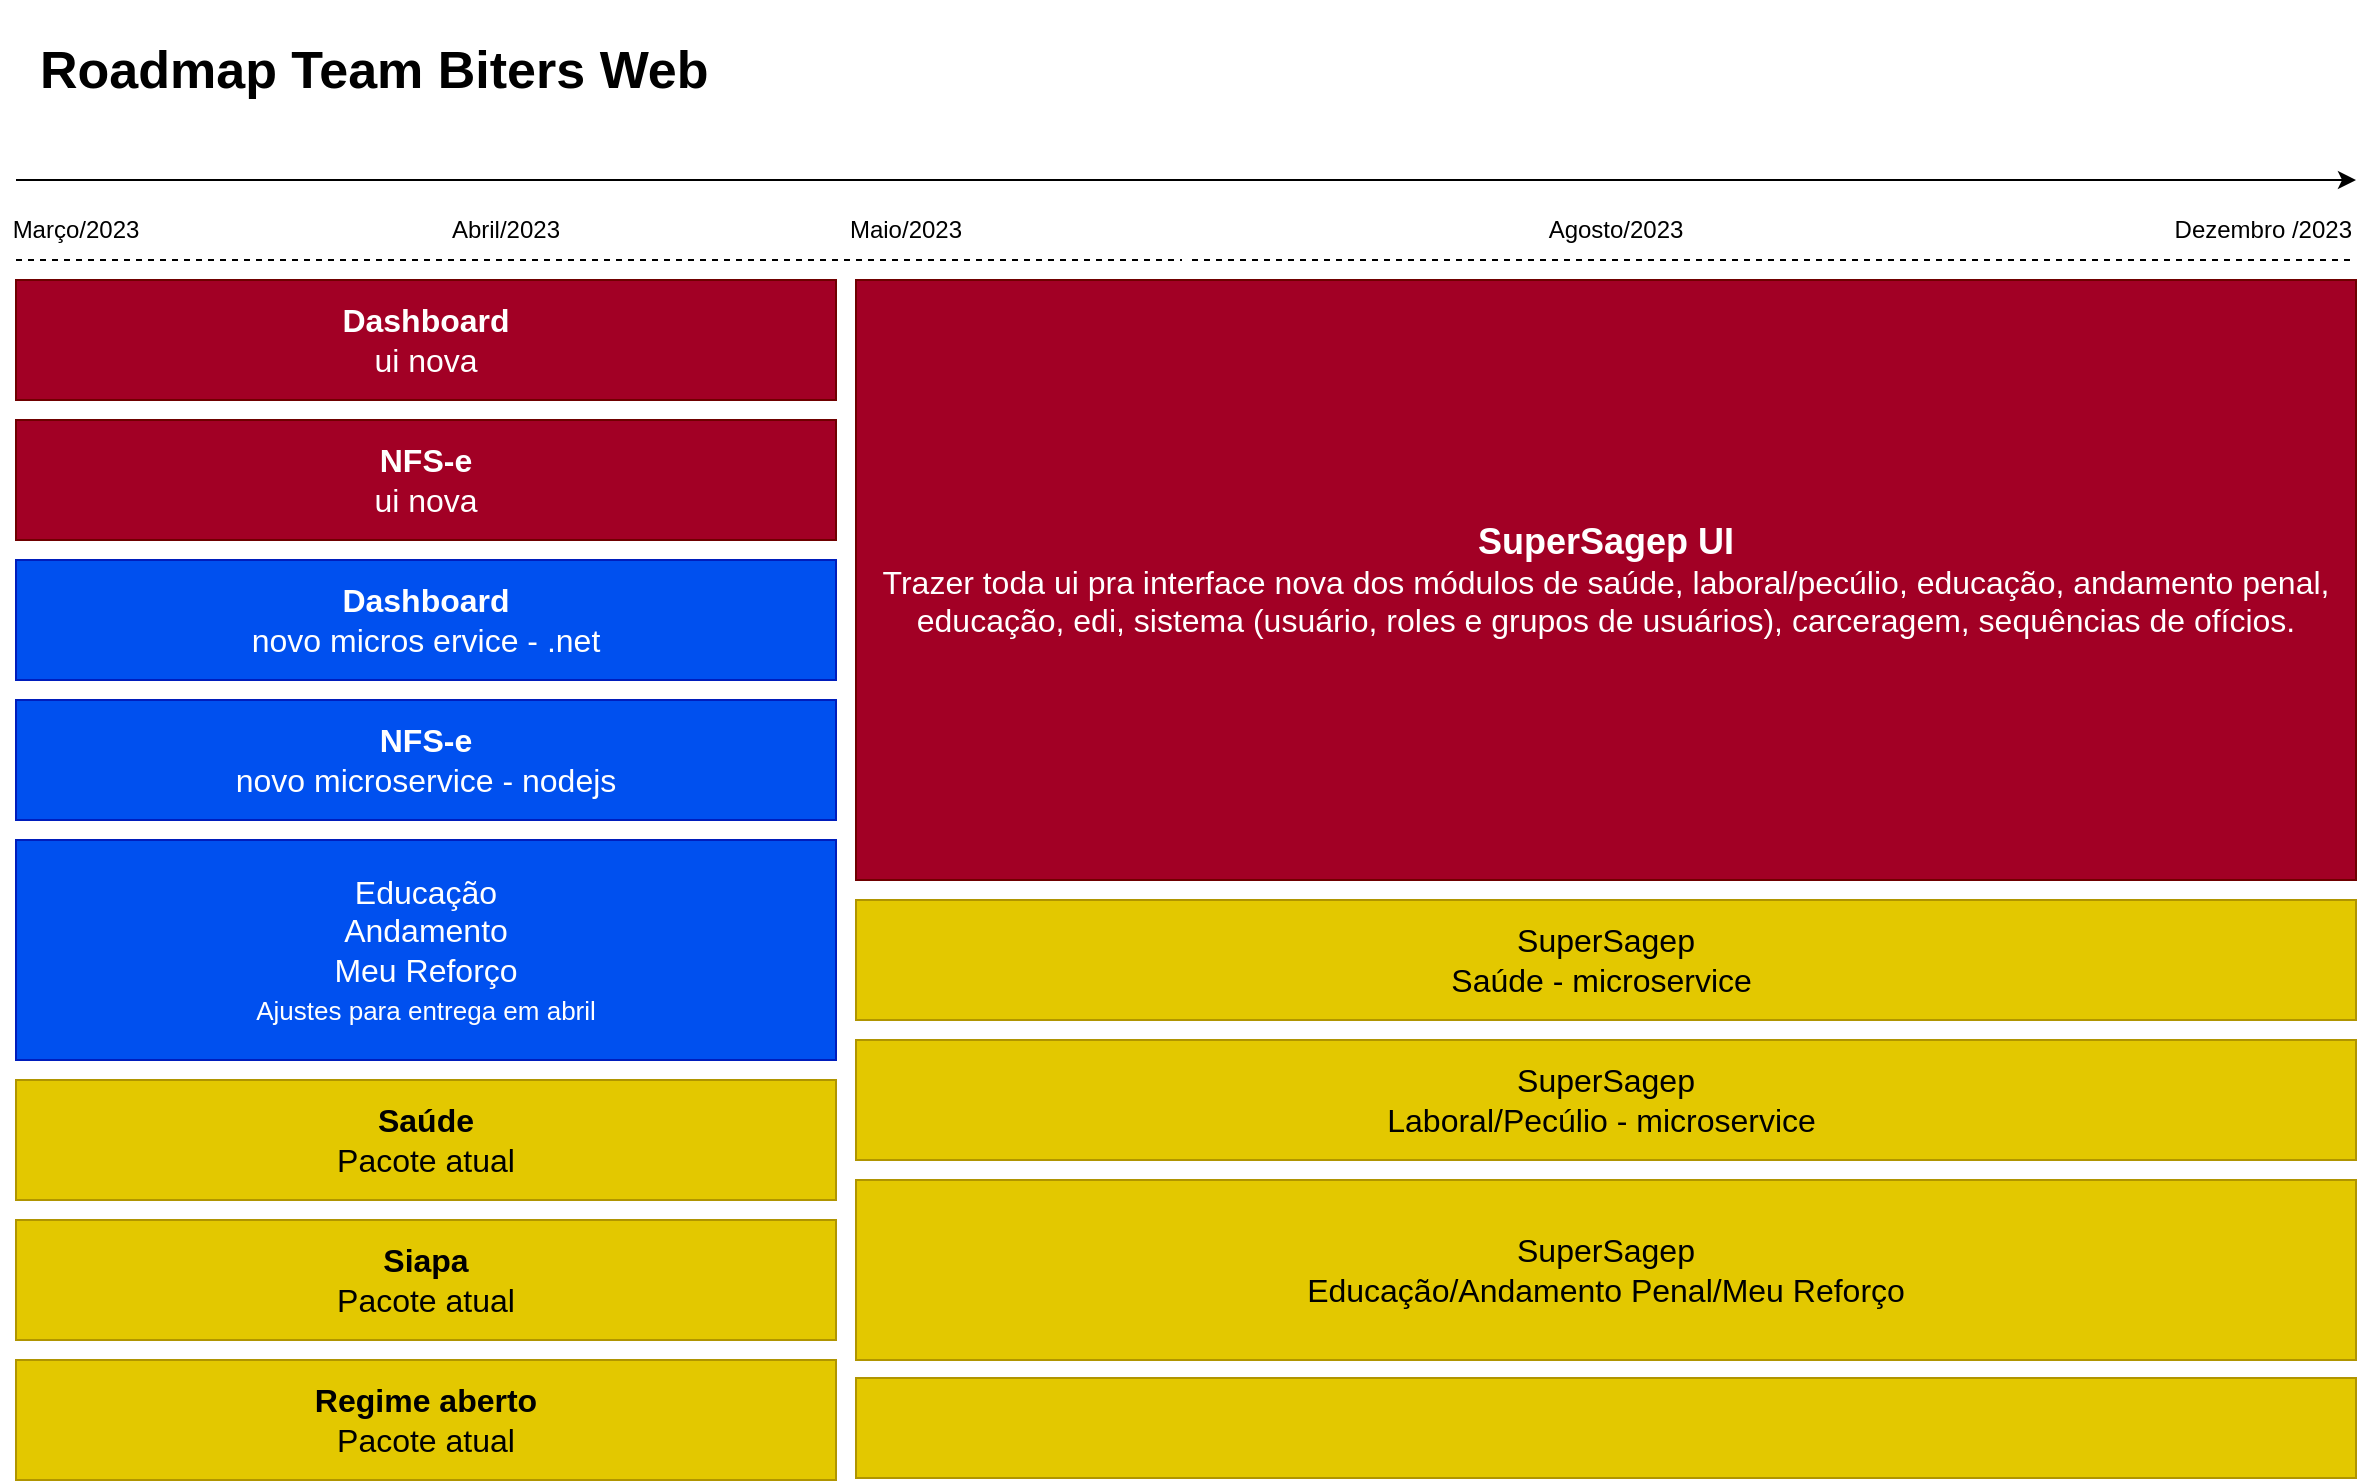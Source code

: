 <mxfile version="12.2.4" pages="23"><diagram id="cck4gnMlPpkk3IRFCRJW" name="RoadMap"><mxGraphModel dx="1336" dy="800" grid="1" gridSize="10" guides="1" tooltips="1" connect="1" arrows="1" fold="1" page="1" pageScale="1" pageWidth="850" pageHeight="1100" math="0" shadow="0"><root><mxCell id="0"/><mxCell id="1" parent="0"/><mxCell id="3" value="&amp;nbsp;" style="endArrow=none;dashed=1;html=1;entryX=0.973;entryY=1;entryDx=0;entryDy=0;entryPerimeter=0;" parent="1" target="5" edge="1"><mxGeometry width="50" height="50" relative="1" as="geometry"><mxPoint x="10" y="130" as="sourcePoint"/><mxPoint x="1200" y="130" as="targetPoint"/></mxGeometry></mxCell><mxCell id="4" value="Abril/2023" style="text;html=1;strokeColor=none;fillColor=none;align=center;verticalAlign=middle;whiteSpace=wrap;rounded=0;" parent="1" vertex="1"><mxGeometry x="225" y="100" width="60" height="30" as="geometry"/></mxCell><mxCell id="5" value="Dezembro /2023" style="text;html=1;strokeColor=none;fillColor=none;align=right;verticalAlign=middle;whiteSpace=wrap;rounded=0;" parent="1" vertex="1"><mxGeometry x="1080" y="100" width="100" height="30" as="geometry"/></mxCell><mxCell id="6" value="Roadmap Team Biters Web" style="text;html=1;strokeColor=none;fillColor=none;align=left;verticalAlign=middle;whiteSpace=wrap;rounded=0;fontSize=26;fontStyle=1" parent="1" vertex="1"><mxGeometry x="20" width="350" height="70" as="geometry"/></mxCell><mxCell id="8" value="&lt;b&gt;Dashboard&lt;/b&gt;&lt;br&gt;novo micros ervice - .net" style="rounded=0;whiteSpace=wrap;html=1;fontSize=16;fillColor=#0050ef;fontColor=#ffffff;strokeColor=#001DBC;" parent="1" vertex="1"><mxGeometry x="10" y="280" width="410" height="60" as="geometry"/></mxCell><mxCell id="9" value="Março/2023" style="text;html=1;strokeColor=none;fillColor=none;align=center;verticalAlign=middle;whiteSpace=wrap;rounded=0;" parent="1" vertex="1"><mxGeometry x="10" y="100" width="60" height="30" as="geometry"/></mxCell><mxCell id="10" value="&lt;b&gt;NFS-e&lt;/b&gt;&lt;br&gt;novo microservice - nodejs" style="rounded=0;whiteSpace=wrap;html=1;fontSize=16;fillColor=#0050ef;fontColor=#ffffff;strokeColor=#001DBC;" parent="1" vertex="1"><mxGeometry x="10" y="350" width="410" height="60" as="geometry"/></mxCell><mxCell id="11" value="Educação&lt;br&gt;Andamento&lt;br&gt;Meu Reforço&lt;br&gt;&lt;font style=&quot;font-size: 13px;&quot;&gt;Ajustes para entrega em abril&lt;/font&gt;" style="rounded=0;whiteSpace=wrap;html=1;fontSize=16;fillColor=#0050ef;fontColor=#ffffff;strokeColor=#001DBC;" parent="1" vertex="1"><mxGeometry x="10" y="420" width="410" height="110" as="geometry"/></mxCell><mxCell id="12" value="&lt;b style=&quot;font-size: 18px;&quot;&gt;SuperSagep UI&lt;/b&gt;&lt;br&gt;Trazer toda ui pra interface nova dos módulos de saúde, laboral/pecúlio, educação, andamento penal, educação, edi, sistema (usuário, roles e grupos de usuários), carceragem, sequências de ofícios." style="rounded=0;whiteSpace=wrap;html=1;fontSize=16;fillColor=#a20025;fontColor=#ffffff;strokeColor=#6F0000;" parent="1" vertex="1"><mxGeometry x="430" y="140" width="750" height="300" as="geometry"/></mxCell><mxCell id="13" value="SuperSagep&lt;br&gt;Saúde - microservice&amp;nbsp;" style="rounded=0;whiteSpace=wrap;html=1;fontSize=16;fillColor=#e3c800;fontColor=#000000;strokeColor=#B09500;" parent="1" vertex="1"><mxGeometry x="430" y="450" width="750" height="60" as="geometry"/></mxCell><mxCell id="14" value="SuperSagep&lt;br&gt;Educação/Andamento Penal/Meu Reforço" style="rounded=0;whiteSpace=wrap;html=1;fontSize=16;fillColor=#e3c800;fontColor=#000000;strokeColor=#B09500;" parent="1" vertex="1"><mxGeometry x="430" y="590" width="750" height="90" as="geometry"/></mxCell><mxCell id="15" value="SuperSagep&lt;br&gt;Laboral/Pecúlio - microservice&amp;nbsp;" style="rounded=0;whiteSpace=wrap;html=1;fontSize=16;fillColor=#e3c800;fontColor=#000000;strokeColor=#B09500;" parent="1" vertex="1"><mxGeometry x="430" y="520" width="750" height="60" as="geometry"/></mxCell><mxCell id="17" value="&lt;b&gt;Saúde&lt;/b&gt;&lt;br&gt;Pacote atual" style="rounded=0;whiteSpace=wrap;html=1;fontSize=16;fillColor=#e3c800;fontColor=#000000;strokeColor=#B09500;" parent="1" vertex="1"><mxGeometry x="10" y="540" width="410" height="60" as="geometry"/></mxCell><mxCell id="18" value="&lt;b&gt;Siapa&lt;/b&gt;&lt;br&gt;Pacote atual" style="rounded=0;whiteSpace=wrap;html=1;fontSize=16;fillColor=#e3c800;fontColor=#000000;strokeColor=#B09500;" parent="1" vertex="1"><mxGeometry x="10" y="610" width="410" height="60" as="geometry"/></mxCell><mxCell id="19" value="&lt;b&gt;Regime aberto&lt;/b&gt;&lt;br&gt;Pacote atual" style="rounded=0;whiteSpace=wrap;html=1;fontSize=16;fillColor=#e3c800;fontColor=#000000;strokeColor=#B09500;" parent="1" vertex="1"><mxGeometry x="10" y="680" width="410" height="60" as="geometry"/></mxCell><mxCell id="20" value="&amp;nbsp;" style="rounded=0;whiteSpace=wrap;html=1;fontSize=16;fillColor=#e3c800;fontColor=#000000;strokeColor=#B09500;" parent="1" vertex="1"><mxGeometry x="430" y="689" width="750" height="50" as="geometry"/></mxCell><mxCell id="21" value="Agosto/2023" style="text;html=1;strokeColor=none;fillColor=none;align=center;verticalAlign=middle;whiteSpace=wrap;rounded=0;" parent="1" vertex="1"><mxGeometry x="780" y="100" width="60" height="30" as="geometry"/></mxCell><mxCell id="24" value="Maio/2023" style="text;html=1;strokeColor=none;fillColor=none;align=center;verticalAlign=middle;whiteSpace=wrap;rounded=0;" parent="1" vertex="1"><mxGeometry x="425" y="100" width="60" height="30" as="geometry"/></mxCell><mxCell id="25" value="" style="endArrow=classic;html=1;fontSize=18;" parent="1" edge="1"><mxGeometry width="50" height="50" relative="1" as="geometry"><mxPoint x="10" y="90" as="sourcePoint"/><mxPoint x="1180" y="90" as="targetPoint"/></mxGeometry></mxCell><mxCell id="26" value="&lt;b&gt;Dashboard&lt;/b&gt;&lt;br&gt;ui nova" style="rounded=0;whiteSpace=wrap;html=1;fontSize=16;fillColor=#a20025;fontColor=#ffffff;strokeColor=#6F0000;" parent="1" vertex="1"><mxGeometry x="10" y="140" width="410" height="60" as="geometry"/></mxCell><mxCell id="27" value="&lt;b&gt;NFS-e&lt;/b&gt;&lt;br&gt;ui nova" style="rounded=0;whiteSpace=wrap;html=1;fontSize=16;fillColor=#a20025;fontColor=#ffffff;strokeColor=#6F0000;" parent="1" vertex="1"><mxGeometry x="10" y="210" width="410" height="60" as="geometry"/></mxCell></root></mxGraphModel></diagram><diagram id="33uvd8QJMVt56nTlctZb" name="Scrum"><mxGraphModel dx="1097" dy="470" grid="1" gridSize="10" guides="1" tooltips="1" connect="1" arrows="1" fold="1" page="1" pageScale="1" pageWidth="850" pageHeight="1100" math="0" shadow="0"><root><mxCell id="0"/><mxCell id="1" parent="0"/><mxCell id="9urut4Xq2O4G5vNCR91r-3" style="edgeStyle=none;html=1;fontSize=18;exitX=1;exitY=0.182;exitDx=0;exitDy=0;exitPerimeter=0;" parent="1" source="9urut4Xq2O4G5vNCR91r-15" target="9urut4Xq2O4G5vNCR91r-9" edge="1"><mxGeometry relative="1" as="geometry"/></mxCell><mxCell id="smRlew3etXCa7ZjP2Ca1-10" style="edgeStyle=none;html=1;fontSize=10;" parent="1" source="9urut4Xq2O4G5vNCR91r-7" target="9urut4Xq2O4G5vNCR91r-13" edge="1"><mxGeometry relative="1" as="geometry"><Array as="points"><mxPoint x="110" y="450"/></Array></mxGeometry></mxCell><mxCell id="9urut4Xq2O4G5vNCR91r-7" value="Product Owner&lt;br&gt;Marlon/Leo" style="rounded=0;whiteSpace=wrap;html=1;fillColor=#60a917;fontColor=#ffffff;strokeColor=#2D7600;" parent="1" vertex="1"><mxGeometry x="50" y="250" width="120" height="60" as="geometry"/></mxCell><mxCell id="9urut4Xq2O4G5vNCR91r-8" value="JAMILE&lt;br&gt;recurso 2" style="rounded=0;whiteSpace=wrap;html=1;fillColor=#008a00;fontColor=#ffffff;strokeColor=#005700;" parent="1" vertex="1"><mxGeometry x="1230" y="420" width="120" height="60" as="geometry"/></mxCell><mxCell id="9urut4Xq2O4G5vNCR91r-9" value="ALAN&lt;br&gt;recurso 1" style="rounded=0;whiteSpace=wrap;html=1;fillColor=#a20025;fontColor=#ffffff;strokeColor=#6F0000;" parent="1" vertex="1"><mxGeometry x="1230" y="250" width="120" height="60" as="geometry"/></mxCell><mxCell id="9urut4Xq2O4G5vNCR91r-10" value="MAISA&lt;br&gt;recurso 3" style="rounded=0;whiteSpace=wrap;html=1;fillColor=#6a00ff;fontColor=#ffffff;strokeColor=#3700CC;" parent="1" vertex="1"><mxGeometry x="1230" y="613" width="120" height="60" as="geometry"/></mxCell><mxCell id="9urut4Xq2O4G5vNCR91r-11" style="edgeStyle=none;html=1;fontSize=18;" parent="1" source="9urut4Xq2O4G5vNCR91r-12" target="9urut4Xq2O4G5vNCR91r-7" edge="1"><mxGeometry relative="1" as="geometry"/></mxCell><mxCell id="9urut4Xq2O4G5vNCR91r-12" value="Cliente&lt;br&gt;Unidades prisionais (Estado)" style="rounded=0;whiteSpace=wrap;html=1;fillColor=#1ba1e2;fontColor=#ffffff;strokeColor=#006EAF;" parent="1" vertex="1"><mxGeometry x="50" y="100" width="120" height="60" as="geometry"/></mxCell><mxCell id="smRlew3etXCa7ZjP2Ca1-9" style="edgeStyle=none;html=1;fontSize=10;" parent="1" source="9urut4Xq2O4G5vNCR91r-13" target="9urut4Xq2O4G5vNCR91r-14" edge="1"><mxGeometry relative="1" as="geometry"/></mxCell><mxCell id="9urut4Xq2O4G5vNCR91r-13" value="Sprint Planning" style="rounded=0;whiteSpace=wrap;html=1;fillColor=#6d8764;fontColor=#ffffff;strokeColor=#3A5431;" parent="1" vertex="1"><mxGeometry x="250" y="285" width="60" height="330" as="geometry"/></mxCell><mxCell id="smRlew3etXCa7ZjP2Ca1-4" style="edgeStyle=none;html=1;fontSize=10;" parent="1" source="9urut4Xq2O4G5vNCR91r-14" target="smRlew3etXCa7ZjP2Ca1-1" edge="1"><mxGeometry relative="1" as="geometry"/></mxCell><mxCell id="smRlew3etXCa7ZjP2Ca1-5" style="edgeStyle=none;html=1;fontSize=10;" parent="1" source="9urut4Xq2O4G5vNCR91r-14" target="smRlew3etXCa7ZjP2Ca1-2" edge="1"><mxGeometry relative="1" as="geometry"/></mxCell><mxCell id="smRlew3etXCa7ZjP2Ca1-6" style="edgeStyle=none;html=1;fontSize=10;" parent="1" source="9urut4Xq2O4G5vNCR91r-14" target="smRlew3etXCa7ZjP2Ca1-3" edge="1"><mxGeometry relative="1" as="geometry"/></mxCell><mxCell id="smRlew3etXCa7ZjP2Ca1-12" style="edgeStyle=none;html=1;fontSize=10;startArrow=none;" parent="1" source="smRlew3etXCa7ZjP2Ca1-21" target="9urut4Xq2O4G5vNCR91r-8" edge="1"><mxGeometry relative="1" as="geometry"><mxPoint x="620" y="328.0" as="sourcePoint"/></mxGeometry></mxCell><mxCell id="9urut4Xq2O4G5vNCR91r-14" value="Sprint Poker" style="rounded=0;whiteSpace=wrap;html=1;fillColor=#e3c800;fontColor=#000000;strokeColor=#B09500;" parent="1" vertex="1"><mxGeometry x="350" y="420" width="120" height="60" as="geometry"/></mxCell><mxCell id="smRlew3etXCa7ZjP2Ca1-13" style="edgeStyle=none;html=1;fontSize=10;exitX=1;exitY=0.75;exitDx=0;exitDy=0;" parent="1" source="9urut4Xq2O4G5vNCR91r-15" target="9urut4Xq2O4G5vNCR91r-10" edge="1"><mxGeometry relative="1" as="geometry"/></mxCell><mxCell id="9urut4Xq2O4G5vNCR91r-15" value="Sprint 1&lt;br&gt;15 dias" style="rounded=0;whiteSpace=wrap;html=1;fillColor=#fa6800;fontColor=#000000;strokeColor=#C73500;" parent="1" vertex="1"><mxGeometry x="638" y="285" width="120" height="330" as="geometry"/></mxCell><mxCell id="9urut4Xq2O4G5vNCR91r-16" value="Scrum - Metodologia Ágil" style="text;html=1;strokeColor=none;fillColor=none;align=left;verticalAlign=middle;whiteSpace=wrap;rounded=0;fontSize=18;" parent="1" vertex="1"><mxGeometry x="10" y="10" width="290" height="30" as="geometry"/></mxCell><mxCell id="9urut4Xq2O4G5vNCR91r-17" value="Analista de negócios" style="text;html=1;strokeColor=none;fillColor=none;align=center;verticalAlign=middle;whiteSpace=wrap;rounded=0;fontSize=18;" parent="1" vertex="1"><mxGeometry x="120" y="220" width="180" height="30" as="geometry"/></mxCell><mxCell id="smRlew3etXCa7ZjP2Ca1-1" value="TICKET 1" style="rounded=0;whiteSpace=wrap;html=1;fillColor=#f0a30a;fontColor=#000000;strokeColor=#BD7000;" parent="1" vertex="1"><mxGeometry x="540" y="310" width="120" height="60" as="geometry"/></mxCell><mxCell id="smRlew3etXCa7ZjP2Ca1-2" value="TICKET 2" style="rounded=0;whiteSpace=wrap;html=1;fillColor=#f0a30a;fontColor=#000000;strokeColor=#BD7000;" parent="1" vertex="1"><mxGeometry x="540" y="420" width="120" height="60" as="geometry"/></mxCell><mxCell id="smRlew3etXCa7ZjP2Ca1-3" value="TICKET 3" style="rounded=0;whiteSpace=wrap;html=1;fillColor=#f0a30a;fontColor=#000000;strokeColor=#BD7000;" parent="1" vertex="1"><mxGeometry x="540" y="540" width="120" height="60" as="geometry"/></mxCell><mxCell id="smRlew3etXCa7ZjP2Ca1-7" value="Definição de tempo para desenvolvimento da atividade prevista no ticket" style="text;html=1;strokeColor=none;fillColor=none;align=center;verticalAlign=middle;whiteSpace=wrap;rounded=0;fontSize=10;" parent="1" vertex="1"><mxGeometry x="330" y="490" width="160" height="40" as="geometry"/></mxCell><mxCell id="9urut4Xq2O4G5vNCR91r-5" value="Scrum Master&lt;br&gt;Maira" style="rounded=0;whiteSpace=wrap;html=1;fillColor=#0050ef;fontColor=#ffffff;strokeColor=#001DBC;" parent="1" vertex="1"><mxGeometry x="1070" y="245" width="120" height="430" as="geometry"/></mxCell><mxCell id="smRlew3etXCa7ZjP2Ca1-16" value="DASHBOARD NOVA COM INDICADORES DO SETOR DE EDUCAÇÃO" style="rounded=0;whiteSpace=wrap;html=1;strokeColor=default;fontSize=10;fillColor=none;" parent="1" vertex="1"><mxGeometry x="20" y="675" width="350" height="20" as="geometry"/></mxCell><mxCell id="smRlew3etXCa7ZjP2Ca1-17" value="1. Levantamento de requisito não técnico (Entender a necessidade de negócio)&lt;br&gt;2. Prazo de entrega&lt;br&gt;3. Valores" style="text;html=1;strokeColor=none;fillColor=none;align=left;verticalAlign=middle;whiteSpace=wrap;rounded=0;fontSize=10;" parent="1" vertex="1"><mxGeometry x="20" y="625" width="380" height="50" as="geometry"/></mxCell><mxCell id="smRlew3etXCa7ZjP2Ca1-18" value="1. Converte a necessidade de negócio em requisito de sistema;&lt;br&gt;2. Especifica os requisitos de sistemas: Detalha nome de tabela, tipo de campo, infraestrutura de back end necessária...&lt;br&gt;3. Criação e organização dos tickets no gestor de projetos;&lt;br&gt;4. Dinâmica para definição de tempo para realização da atividade de desenvolvimento do ticket.&lt;br&gt;5.&amp;nbsp;" style="rounded=0;whiteSpace=wrap;html=1;strokeColor=default;fontSize=10;fillColor=none;align=left;" parent="1" vertex="1"><mxGeometry x="180" y="720" width="350" height="170" as="geometry"/></mxCell><mxCell id="smRlew3etXCa7ZjP2Ca1-22" value="" style="edgeStyle=none;html=1;fontSize=10;startArrow=none;endArrow=none;" parent="1" source="9urut4Xq2O4G5vNCR91r-15" target="smRlew3etXCa7ZjP2Ca1-21" edge="1"><mxGeometry relative="1" as="geometry"><mxPoint x="758" y="455.412" as="sourcePoint"/><mxPoint x="1220" y="458.588" as="targetPoint"/></mxGeometry></mxCell><mxCell id="smRlew3etXCa7ZjP2Ca1-21" value="Sprint 2&lt;br&gt;15 dias" style="rounded=0;whiteSpace=wrap;html=1;fillColor=#fa6800;fontColor=#000000;strokeColor=#C73500;" parent="1" vertex="1"><mxGeometry x="780" y="285" width="120" height="330" as="geometry"/></mxCell><mxCell id="smRlew3etXCa7ZjP2Ca1-23" value="Sprint 3&lt;br&gt;15 dias" style="rounded=0;whiteSpace=wrap;html=1;fillColor=#fa6800;fontColor=#000000;strokeColor=#C73500;" parent="1" vertex="1"><mxGeometry x="920" y="285" width="120" height="330" as="geometry"/></mxCell><mxCell id="smRlew3etXCa7ZjP2Ca1-24" value="TICKET 4" style="rounded=0;whiteSpace=wrap;html=1;fillColor=#f0a30a;fontColor=#000000;strokeColor=#BD7000;" parent="1" vertex="1"><mxGeometry x="770" y="310" width="120" height="60" as="geometry"/></mxCell><mxCell id="smRlew3etXCa7ZjP2Ca1-25" value="TICKET 5" style="rounded=0;whiteSpace=wrap;html=1;fillColor=#f0a30a;fontColor=#000000;strokeColor=#BD7000;" parent="1" vertex="1"><mxGeometry x="770" y="540" width="120" height="60" as="geometry"/></mxCell><mxCell id="smRlew3etXCa7ZjP2Ca1-26" value="TICKET 6" style="rounded=0;whiteSpace=wrap;html=1;fillColor=#f0a30a;fontColor=#000000;strokeColor=#BD7000;" parent="1" vertex="1"><mxGeometry x="910" y="310" width="120" height="60" as="geometry"/></mxCell><mxCell id="smRlew3etXCa7ZjP2Ca1-27" value="TICKET 7" style="rounded=0;whiteSpace=wrap;html=1;fillColor=#f0a30a;fontColor=#000000;strokeColor=#BD7000;" parent="1" vertex="1"><mxGeometry x="910" y="540" width="120" height="60" as="geometry"/></mxCell><mxCell id="DKguxYVWpjyQUszFurDV-1" value="BurnDown&lt;br&gt;Indicador de evolução da sprint" style="rounded=0;whiteSpace=wrap;html=1;fillColor=#76608a;fontColor=#ffffff;strokeColor=#432D57;" parent="1" vertex="1"><mxGeometry x="370" y="120" width="920" height="100" as="geometry"/></mxCell><mxCell id="DKguxYVWpjyQUszFurDV-2" value="Reunião entrega&lt;br&gt;Cliente já está acessando as novas funcionalidades" style="rounded=0;whiteSpace=wrap;html=1;fillColor=#60a917;fontColor=#ffffff;strokeColor=#2D7600;" parent="1" vertex="1"><mxGeometry x="1400" y="250" width="120" height="430" as="geometry"/></mxCell></root></mxGraphModel></diagram><diagram id="aBHfl4sf8wbEiWR-4Lud" name="DDD"><mxGraphModel dx="1097" dy="470" grid="1" gridSize="10" guides="1" tooltips="1" connect="1" arrows="1" fold="1" page="1" pageScale="1" pageWidth="850" pageHeight="1100" math="0" shadow="0"><root><mxCell id="0"/><mxCell id="1" parent="0"/><mxCell id="3ggP-7nU6q9lcb3uQOh6-27" style="edgeStyle=none;html=1;fontSize=34;entryX=1;entryY=0.5;entryDx=0;entryDy=0;startArrow=none;" parent="1" target="3ggP-7nU6q9lcb3uQOh6-4" edge="1"><mxGeometry relative="1" as="geometry"><Array as="points"><mxPoint x="830" y="600"/><mxPoint x="830" y="670"/></Array><mxPoint x="894.407" y="603.188" as="sourcePoint"/></mxGeometry></mxCell><mxCell id="3ggP-7nU6q9lcb3uQOh6-1" value="API" style="rounded=0;whiteSpace=wrap;html=1;fontSize=41;fillColor=#0050ef;fontColor=#ffffff;strokeColor=#001DBC;" parent="1" vertex="1"><mxGeometry x="260" y="570" width="390" height="60" as="geometry"/></mxCell><mxCell id="3ggP-7nU6q9lcb3uQOh6-3" value="DDD - Driven Domain Development" style="text;html=1;strokeColor=none;fillColor=none;align=left;verticalAlign=middle;whiteSpace=wrap;rounded=0;fontSize=41;" parent="1" vertex="1"><mxGeometry x="10" y="20" width="680" height="40" as="geometry"/></mxCell><mxCell id="3ggP-7nU6q9lcb3uQOh6-4" value="APPLICATION" style="rounded=0;whiteSpace=wrap;html=1;fontSize=41;fillColor=#1ba1e2;fontColor=#ffffff;strokeColor=#006EAF;" parent="1" vertex="1"><mxGeometry x="260" y="640" width="390" height="60" as="geometry"/></mxCell><mxCell id="3ggP-7nU6q9lcb3uQOh6-5" value="DOMAIN" style="rounded=0;whiteSpace=wrap;html=1;fontSize=41;fillColor=#008a00;fontColor=#ffffff;strokeColor=#005700;" parent="1" vertex="1"><mxGeometry x="260" y="710" width="390" height="60" as="geometry"/></mxCell><mxCell id="3ggP-7nU6q9lcb3uQOh6-30" style="edgeStyle=none;html=1;fontSize=34;" parent="1" source="3ggP-7nU6q9lcb3uQOh6-6" target="3ggP-7nU6q9lcb3uQOh6-8" edge="1"><mxGeometry relative="1" as="geometry"/></mxCell><mxCell id="3ggP-7nU6q9lcb3uQOh6-31" style="edgeStyle=none;html=1;fontSize=34;" parent="1" source="3ggP-7nU6q9lcb3uQOh6-6" target="3ggP-7nU6q9lcb3uQOh6-9" edge="1"><mxGeometry relative="1" as="geometry"/></mxCell><mxCell id="3ggP-7nU6q9lcb3uQOh6-6" value="INFRA" style="rounded=0;whiteSpace=wrap;html=1;fontSize=41;fillColor=#6a00ff;fontColor=#ffffff;strokeColor=#3700CC;" parent="1" vertex="1"><mxGeometry x="260" y="780" width="390" height="60" as="geometry"/></mxCell><mxCell id="3ggP-7nU6q9lcb3uQOh6-7" value="CROSS CUTTING" style="rounded=0;whiteSpace=wrap;html=1;fontSize=34;rotation=90;fillColor=#a0522d;fontColor=#ffffff;strokeColor=#6D1F00;" parent="1" vertex="1"><mxGeometry x="50" y="710" width="340" height="60" as="geometry"/></mxCell><mxCell id="3ggP-7nU6q9lcb3uQOh6-32" style="edgeStyle=none;html=1;fontSize=34;" parent="1" source="3ggP-7nU6q9lcb3uQOh6-8" edge="1"><mxGeometry relative="1" as="geometry"><mxPoint x="350" y="960" as="targetPoint"/><Array as="points"><mxPoint x="358" y="940"/></Array></mxGeometry></mxCell><mxCell id="3ggP-7nU6q9lcb3uQOh6-8" value="INFRA.DATA" style="rounded=0;whiteSpace=wrap;html=1;fontSize=31;fillColor=#a20025;fontColor=#ffffff;strokeColor=#6F0000;" parent="1" vertex="1"><mxGeometry x="260" y="850" width="190" height="60" as="geometry"/></mxCell><mxCell id="3ggP-7nU6q9lcb3uQOh6-9" value="INFRA.IoC" style="rounded=0;whiteSpace=wrap;html=1;fontSize=31;fillColor=#d80073;fontColor=#ffffff;strokeColor=#A50040;" parent="1" vertex="1"><mxGeometry x="470" y="850" width="180" height="60" as="geometry"/></mxCell><mxCell id="3ggP-7nU6q9lcb3uQOh6-11" value="DB 1" style="shape=cylinder3;whiteSpace=wrap;html=1;boundedLbl=1;backgroundOutline=1;size=15;fontSize=34;fillColor=#76608a;fontColor=#ffffff;strokeColor=#432D57;" parent="1" vertex="1"><mxGeometry x="180" y="960" width="470" height="110" as="geometry"/></mxCell><mxCell id="3ggP-7nU6q9lcb3uQOh6-17" style="edgeStyle=none;html=1;fontSize=34;exitX=0.569;exitY=0.993;exitDx=0;exitDy=0;exitPerimeter=0;" parent="1" source="3ggP-7nU6q9lcb3uQOh6-22" target="3ggP-7nU6q9lcb3uQOh6-1" edge="1"><mxGeometry relative="1" as="geometry"><mxPoint x="426.176" y="460" as="sourcePoint"/></mxGeometry></mxCell><mxCell id="3ggP-7nU6q9lcb3uQOh6-18" style="edgeStyle=none;html=1;entryX=0.75;entryY=0;entryDx=0;entryDy=0;fontSize=34;" parent="1" source="3ggP-7nU6q9lcb3uQOh6-22" target="3ggP-7nU6q9lcb3uQOh6-1" edge="1"><mxGeometry relative="1" as="geometry"><mxPoint x="455" y="490" as="sourcePoint"/></mxGeometry></mxCell><mxCell id="3ggP-7nU6q9lcb3uQOh6-20" style="edgeStyle=none;html=1;entryX=0.25;entryY=0;entryDx=0;entryDy=0;fontSize=34;exitX=0.371;exitY=0.999;exitDx=0;exitDy=0;exitPerimeter=0;" parent="1" source="3ggP-7nU6q9lcb3uQOh6-22" target="3ggP-7nU6q9lcb3uQOh6-1" edge="1"><mxGeometry relative="1" as="geometry"><mxPoint x="460" y="480" as="sourcePoint"/></mxGeometry></mxCell><mxCell id="3ggP-7nU6q9lcb3uQOh6-22" value="UI" style="ellipse;whiteSpace=wrap;html=1;fontSize=34;fillColor=#f0a30a;fontColor=#000000;strokeColor=#BD7000;" parent="1" vertex="1"><mxGeometry x="200" y="190" width="450" height="300" as="geometry"/></mxCell><mxCell id="3ggP-7nU6q9lcb3uQOh6-23" value="[Route(&quot;api/v2/alunos/list&quot;)]" style="text;html=1;strokeColor=none;fillColor=none;align=center;verticalAlign=middle;whiteSpace=wrap;rounded=0;fontSize=34;" parent="1" vertex="1"><mxGeometry x="590" y="540" width="410" height="30" as="geometry"/></mxCell><mxCell id="3ggP-7nU6q9lcb3uQOh6-28" style="edgeStyle=none;html=1;fontSize=34;entryX=1;entryY=0.5;entryDx=0;entryDy=0;exitX=1;exitY=0.5;exitDx=0;exitDy=0;" parent="1" source="3ggP-7nU6q9lcb3uQOh6-4" target="3ggP-7nU6q9lcb3uQOh6-5" edge="1"><mxGeometry relative="1" as="geometry"><mxPoint x="660.0" y="610" as="sourcePoint"/><mxPoint x="660.0" y="680.0" as="targetPoint"/><Array as="points"><mxPoint x="830" y="670"/><mxPoint x="830" y="740"/></Array></mxGeometry></mxCell><mxCell id="3ggP-7nU6q9lcb3uQOh6-29" style="edgeStyle=none;html=1;fontSize=34;entryX=1;entryY=0.5;entryDx=0;entryDy=0;exitX=1;exitY=0.5;exitDx=0;exitDy=0;" parent="1" source="3ggP-7nU6q9lcb3uQOh6-5" target="3ggP-7nU6q9lcb3uQOh6-6" edge="1"><mxGeometry relative="1" as="geometry"><mxPoint x="660" y="680.0" as="sourcePoint"/><mxPoint x="660" y="750.0" as="targetPoint"/><Array as="points"><mxPoint x="830" y="740"/><mxPoint x="830" y="810"/></Array></mxGeometry></mxCell><mxCell id="-24i7fsjQjddPtbfBXvY-17" style="edgeStyle=none;html=1;fontSize=50;" parent="1" source="-24i7fsjQjddPtbfBXvY-1" target="-24i7fsjQjddPtbfBXvY-13" edge="1"><mxGeometry relative="1" as="geometry"/></mxCell><mxCell id="-24i7fsjQjddPtbfBXvY-1" value="DB&lt;br style=&quot;font-size: 27px;&quot;&gt;TABELA FORNECEDORES" style="shape=cylinder3;whiteSpace=wrap;html=1;boundedLbl=1;backgroundOutline=1;size=15;fontSize=27;" parent="1" vertex="1"><mxGeometry x="870" y="960" width="260" height="230" as="geometry"/></mxCell><mxCell id="-24i7fsjQjddPtbfBXvY-3" value="" style="edgeStyle=none;html=1;fontSize=34;entryX=1;entryY=0.5;entryDx=0;entryDy=0;endArrow=none;" parent="1" source="3ggP-7nU6q9lcb3uQOh6-1" edge="1"><mxGeometry relative="1" as="geometry"><Array as="points"/><mxPoint x="650" y="600" as="sourcePoint"/><mxPoint x="895" y="595" as="targetPoint"/></mxGeometry></mxCell><mxCell id="-24i7fsjQjddPtbfBXvY-4" value="ENDPOINT" style="rounded=0;whiteSpace=wrap;html=1;fontSize=24;fillColor=#a20025;fontColor=#ffffff;strokeColor=#6F0000;" parent="1" vertex="1"><mxGeometry x="640" y="573" width="910" height="50" as="geometry"/></mxCell><mxCell id="-24i7fsjQjddPtbfBXvY-6" value="" style="endArrow=classic;html=1;fontSize=27;exitX=0.395;exitY=0.996;exitDx=0;exitDy=0;startArrow=none;exitPerimeter=0;" parent="1" source="-24i7fsjQjddPtbfBXvY-9" target="-24i7fsjQjddPtbfBXvY-1" edge="1"><mxGeometry width="50" height="50" relative="1" as="geometry"><mxPoint x="1120" y="780" as="sourcePoint"/><mxPoint x="1170" y="730" as="targetPoint"/></mxGeometry></mxCell><mxCell id="-24i7fsjQjddPtbfBXvY-8" style="edgeStyle=none;html=1;fontSize=50;" parent="1" source="-24i7fsjQjddPtbfBXvY-7" target="-24i7fsjQjddPtbfBXvY-4" edge="1"><mxGeometry relative="1" as="geometry"/></mxCell><mxCell id="-24i7fsjQjddPtbfBXvY-7" value="UI" style="ellipse;whiteSpace=wrap;html=1;fontSize=50;fillColor=#f0a30a;fontColor=#000000;strokeColor=#BD7000;fontStyle=1" parent="1" vertex="1"><mxGeometry x="900" y="190" width="390" height="260" as="geometry"/></mxCell><mxCell id="-24i7fsjQjddPtbfBXvY-10" value="" style="endArrow=none;html=1;fontSize=27;exitX=0.5;exitY=1;exitDx=0;exitDy=0;" parent="1" source="-24i7fsjQjddPtbfBXvY-4" target="-24i7fsjQjddPtbfBXvY-9" edge="1"><mxGeometry width="50" height="50" relative="1" as="geometry"><mxPoint x="1095" y="623" as="sourcePoint"/><mxPoint x="1095" y="960" as="targetPoint"/></mxGeometry></mxCell><mxCell id="-24i7fsjQjddPtbfBXvY-9" value="SERVICE - CHAMADA VIA HTTP SAGEP PARA OBTENÇÃO DAS NFS'e" style="rounded=0;whiteSpace=wrap;html=1;fontSize=24;fillColor=#fa6800;fontColor=#000000;strokeColor=#C73500;" parent="1" vertex="1"><mxGeometry x="640" y="715" width="910" height="50" as="geometry"/></mxCell><mxCell id="-24i7fsjQjddPtbfBXvY-11" value="DB&lt;br style=&quot;font-size: 27px;&quot;&gt;TABELA NOTAS FISCAIS" style="shape=cylinder3;whiteSpace=wrap;html=1;boundedLbl=1;backgroundOutline=1;size=15;fontSize=27;" parent="1" vertex="1"><mxGeometry x="1200" y="960" width="260" height="230" as="geometry"/></mxCell><mxCell id="-24i7fsjQjddPtbfBXvY-12" value="SERVICE - CHAMADA VIA HTTP SAGEP PARA OBTENÇÃO DAS NFS'e" style="rounded=0;whiteSpace=wrap;html=1;fontSize=24;fillColor=#fa6800;fontColor=#000000;strokeColor=#C73500;" parent="1" vertex="1"><mxGeometry x="640" y="715" width="910" height="50" as="geometry"/></mxCell><mxCell id="-24i7fsjQjddPtbfBXvY-15" style="edgeStyle=none;html=1;fontSize=50;" parent="1" edge="1"><mxGeometry relative="1" as="geometry"><mxPoint x="1331" y="831" as="sourcePoint"/><mxPoint x="1331" y="961" as="targetPoint"/></mxGeometry></mxCell><mxCell id="-24i7fsjQjddPtbfBXvY-13" value="EMISSÃO NFS-e" style="rounded=0;whiteSpace=wrap;html=1;fontSize=24;fillColor=#76608a;fontColor=#ffffff;strokeColor=#432D57;" parent="1" vertex="1"><mxGeometry x="1080" y="780" width="470" height="50" as="geometry"/></mxCell><mxCell id="-24i7fsjQjddPtbfBXvY-18" value="EMISSÃO NFS-e" style="rounded=0;whiteSpace=wrap;html=1;fontSize=24;fillColor=#e51400;fontColor=#ffffff;strokeColor=#B20000;" parent="1" vertex="1"><mxGeometry x="665" y="755" width="400" height="50" as="geometry"/></mxCell></root></mxGraphModel></diagram><diagram id="Z8lClNtqiRS6K_rbJ5L0" name="sagep-nfse"><mxGraphModel dx="1097" dy="470" grid="1" gridSize="10" guides="1" tooltips="1" connect="1" arrows="1" fold="1" page="1" pageScale="1" pageWidth="827" pageHeight="1169" math="0" shadow="0"><root><mxCell id="wXRVnGoPUgAi6Vxxzt3t-0"/><mxCell id="wXRVnGoPUgAi6Vxxzt3t-1" parent="wXRVnGoPUgAi6Vxxzt3t-0"/><mxCell id="wXRVnGoPUgAi6Vxxzt3t-6" style="edgeStyle=orthogonalEdgeStyle;rounded=0;orthogonalLoop=1;jettySize=auto;html=1;" parent="wXRVnGoPUgAi6Vxxzt3t-1" source="wXRVnGoPUgAi6Vxxzt3t-2" target="wXRVnGoPUgAi6Vxxzt3t-4" edge="1"><mxGeometry relative="1" as="geometry"/></mxCell><mxCell id="wXRVnGoPUgAi6Vxxzt3t-2" value="sagep-legado" style="rounded=1;whiteSpace=wrap;html=1;" parent="wXRVnGoPUgAi6Vxxzt3t-1" vertex="1"><mxGeometry x="40" y="120" width="120" height="60" as="geometry"/></mxCell><mxCell id="O4Kg6uUpCPU6duMRwYk4-0" style="edgeStyle=none;rounded=0;orthogonalLoop=1;jettySize=auto;html=1;entryX=0;entryY=0.5;entryDx=0;entryDy=0;dashed=1;fontSize=10;fontColor=#FF0000;" parent="wXRVnGoPUgAi6Vxxzt3t-1" source="wXRVnGoPUgAi6Vxxzt3t-3" target="vrbhgfjORkYCv4OG4x_W-2" edge="1"><mxGeometry relative="1" as="geometry"/></mxCell><mxCell id="O4Kg6uUpCPU6duMRwYk4-1" style="edgeStyle=none;rounded=0;orthogonalLoop=1;jettySize=auto;html=1;dashed=1;fontSize=10;fontColor=#FF0000;" parent="wXRVnGoPUgAi6Vxxzt3t-1" source="wXRVnGoPUgAi6Vxxzt3t-3" target="pXpD7MKEnvAhQU694Is6-2" edge="1"><mxGeometry relative="1" as="geometry"/></mxCell><mxCell id="O4Kg6uUpCPU6duMRwYk4-2" style="edgeStyle=none;rounded=0;orthogonalLoop=1;jettySize=auto;html=1;dashed=1;fontSize=10;fontColor=#FF0000;" parent="wXRVnGoPUgAi6Vxxzt3t-1" source="wXRVnGoPUgAi6Vxxzt3t-3" target="pXpD7MKEnvAhQU694Is6-3" edge="1"><mxGeometry relative="1" as="geometry"/></mxCell><mxCell id="O4Kg6uUpCPU6duMRwYk4-3" style="edgeStyle=none;rounded=0;orthogonalLoop=1;jettySize=auto;html=1;dashed=1;fontSize=10;fontColor=#FF0000;" parent="wXRVnGoPUgAi6Vxxzt3t-1" source="wXRVnGoPUgAi6Vxxzt3t-3" target="pXpD7MKEnvAhQU694Is6-4" edge="1"><mxGeometry relative="1" as="geometry"/></mxCell><mxCell id="O4Kg6uUpCPU6duMRwYk4-4" style="edgeStyle=none;rounded=0;orthogonalLoop=1;jettySize=auto;html=1;dashed=1;fontSize=10;fontColor=#FF0000;" parent="wXRVnGoPUgAi6Vxxzt3t-1" source="wXRVnGoPUgAi6Vxxzt3t-3" target="pXpD7MKEnvAhQU694Is6-5" edge="1"><mxGeometry relative="1" as="geometry"/></mxCell><mxCell id="O4Kg6uUpCPU6duMRwYk4-5" style="edgeStyle=none;rounded=0;orthogonalLoop=1;jettySize=auto;html=1;dashed=1;fontSize=10;fontColor=#FF0000;" parent="wXRVnGoPUgAi6Vxxzt3t-1" source="wXRVnGoPUgAi6Vxxzt3t-3" target="vrbhgfjORkYCv4OG4x_W-0" edge="1"><mxGeometry relative="1" as="geometry"/></mxCell><mxCell id="O4Kg6uUpCPU6duMRwYk4-6" style="edgeStyle=none;rounded=0;orthogonalLoop=1;jettySize=auto;html=1;dashed=1;fontSize=10;fontColor=#FF0000;" parent="wXRVnGoPUgAi6Vxxzt3t-1" source="wXRVnGoPUgAi6Vxxzt3t-3" target="vrbhgfjORkYCv4OG4x_W-1" edge="1"><mxGeometry relative="1" as="geometry"/></mxCell><mxCell id="O4Kg6uUpCPU6duMRwYk4-7" style="edgeStyle=none;rounded=0;orthogonalLoop=1;jettySize=auto;html=1;dashed=1;fontSize=10;fontColor=#FF0000;" parent="wXRVnGoPUgAi6Vxxzt3t-1" source="wXRVnGoPUgAi6Vxxzt3t-3" target="pXpD7MKEnvAhQU694Is6-0" edge="1"><mxGeometry relative="1" as="geometry"/></mxCell><mxCell id="wXRVnGoPUgAi6Vxxzt3t-3" value="sagep-nfse" style="rounded=1;whiteSpace=wrap;html=1;" parent="wXRVnGoPUgAi6Vxxzt3t-1" vertex="1"><mxGeometry x="280" y="220" width="80" height="60" as="geometry"/></mxCell><mxCell id="wXRVnGoPUgAi6Vxxzt3t-8" style="edgeStyle=orthogonalEdgeStyle;rounded=0;orthogonalLoop=1;jettySize=auto;html=1;" parent="wXRVnGoPUgAi6Vxxzt3t-1" source="wXRVnGoPUgAi6Vxxzt3t-4" target="wXRVnGoPUgAi6Vxxzt3t-7" edge="1"><mxGeometry relative="1" as="geometry"><Array as="points"><mxPoint x="231" y="83"/></Array></mxGeometry></mxCell><mxCell id="wXRVnGoPUgAi6Vxxzt3t-10" style="edgeStyle=orthogonalEdgeStyle;rounded=0;orthogonalLoop=1;jettySize=auto;html=1;entryX=0;entryY=0.5;entryDx=0;entryDy=0;" parent="wXRVnGoPUgAi6Vxxzt3t-1" source="wXRVnGoPUgAi6Vxxzt3t-4" target="wXRVnGoPUgAi6Vxxzt3t-3" edge="1"><mxGeometry relative="1" as="geometry"><Array as="points"><mxPoint x="231" y="250"/></Array></mxGeometry></mxCell><mxCell id="wXRVnGoPUgAi6Vxxzt3t-4" value="Emitir NFS-e" style="ellipse;whiteSpace=wrap;html=1;" parent="wXRVnGoPUgAi6Vxxzt3t-1" vertex="1"><mxGeometry x="200" y="118" width="61" height="64" as="geometry"/></mxCell><mxCell id="wXRVnGoPUgAi6Vxxzt3t-7" value="dbs legado" style="shape=cylinder;whiteSpace=wrap;html=1;boundedLbl=1;backgroundOutline=1;" parent="wXRVnGoPUgAi6Vxxzt3t-1" vertex="1"><mxGeometry x="280" y="30" width="40" height="53" as="geometry"/></mxCell><mxCell id="UfVHEPKmK6R654NLJv7V-0" value="Route: /import" style="text;html=1;strokeColor=none;fillColor=none;align=center;verticalAlign=middle;whiteSpace=wrap;rounded=0;" parent="wXRVnGoPUgAi6Vxxzt3t-1" vertex="1"><mxGeometry x="220" y="180" width="100" height="20" as="geometry"/></mxCell><mxCell id="UfVHEPKmK6R654NLJv7V-1" value="Ajustar para receber token padrão legado" style="text;html=1;strokeColor=none;fillColor=none;align=left;verticalAlign=middle;whiteSpace=wrap;rounded=0;fontSize=8;fontColor=#FF0000;" parent="wXRVnGoPUgAi6Vxxzt3t-1" vertex="1"><mxGeometry x="233" y="197" width="100" height="20" as="geometry"/></mxCell><mxCell id="pXpD7MKEnvAhQU694Is6-0" value="Lista todas as notas" style="ellipse;whiteSpace=wrap;html=1;" parent="wXRVnGoPUgAi6Vxxzt3t-1" vertex="1"><mxGeometry x="400" y="80" width="61" height="64" as="geometry"/></mxCell><mxCell id="pXpD7MKEnvAhQU694Is6-2" value="Lista uma nota (view)" style="ellipse;whiteSpace=wrap;html=1;" parent="wXRVnGoPUgAi6Vxxzt3t-1" vertex="1"><mxGeometry x="400" y="158" width="61" height="64" as="geometry"/></mxCell><mxCell id="pXpD7MKEnvAhQU694Is6-3" value="Envio e-mail" style="ellipse;whiteSpace=wrap;html=1;" parent="wXRVnGoPUgAi6Vxxzt3t-1" vertex="1"><mxGeometry x="400" y="236" width="61" height="64" as="geometry"/></mxCell><mxCell id="pXpD7MKEnvAhQU694Is6-4" value="Exportação individual (pdf e xml)" style="ellipse;whiteSpace=wrap;html=1;fontSize=10;" parent="wXRVnGoPUgAi6Vxxzt3t-1" vertex="1"><mxGeometry x="400" y="310" width="61" height="64" as="geometry"/></mxCell><mxCell id="pXpD7MKEnvAhQU694Is6-5" value="Exportação de todas" style="ellipse;whiteSpace=wrap;html=1;" parent="wXRVnGoPUgAi6Vxxzt3t-1" vertex="1"><mxGeometry x="400" y="390" width="61" height="64" as="geometry"/></mxCell><mxCell id="vrbhgfjORkYCv4OG4x_W-0" value="Gerar nota (enviar nota controle - sefaz)" style="ellipse;whiteSpace=wrap;html=1;fontSize=9;" parent="wXRVnGoPUgAi6Vxxzt3t-1" vertex="1"><mxGeometry x="400" y="470" width="61" height="64" as="geometry"/></mxCell><mxCell id="vrbhgfjORkYCv4OG4x_W-1" value="Consultar - Sincroniza dados da nota" style="ellipse;whiteSpace=wrap;html=1;fontSize=9;" parent="wXRVnGoPUgAi6Vxxzt3t-1" vertex="1"><mxGeometry x="400" y="550" width="61" height="64" as="geometry"/></mxCell><mxCell id="vrbhgfjORkYCv4OG4x_W-2" value="Cancelar nota (nota control)" style="ellipse;whiteSpace=wrap;html=1;fontSize=9;" parent="wXRVnGoPUgAi6Vxxzt3t-1" vertex="1"><mxGeometry x="400" y="10" width="61" height="64" as="geometry"/></mxCell><mxCell id="rvJMVBXoSHYgl7VBbMiW-6" style="edgeStyle=orthogonalEdgeStyle;rounded=0;orthogonalLoop=1;jettySize=auto;html=1;fontSize=10;fontColor=#FF0000;dashed=1;" parent="wXRVnGoPUgAi6Vxxzt3t-1" source="rvJMVBXoSHYgl7VBbMiW-0" edge="1"><mxGeometry relative="1" as="geometry"><mxPoint x="230" y="100" as="targetPoint"/><Array as="points"><mxPoint x="190" y="100"/></Array></mxGeometry></mxCell><mxCell id="rvJMVBXoSHYgl7VBbMiW-0" value="&lt;font style=&quot;font-size: 9px&quot;&gt;&lt;span style=&quot;color: rgb(0 , 0 , 0) ; text-align: center ; white-space: normal&quot;&gt;Trasmitir NFS-e&lt;br&gt;&lt;/span&gt;&lt;span style=&quot;color: rgb(0 , 0 , 0) ; text-align: center&quot;&gt;Tela emissão NFS-e&lt;/span&gt;&lt;/font&gt;&lt;span style=&quot;color: rgb(0 , 0 , 0) ; font-size: 12px ; text-align: center ; white-space: normal&quot;&gt;&lt;br&gt;&lt;/span&gt;" style="shape=card;whiteSpace=wrap;html=1;fontSize=10;fontColor=#FF0000;align=left;" parent="wXRVnGoPUgAi6Vxxzt3t-1" vertex="1"><mxGeometry x="90" y="66" width="130" height="30" as="geometry"/></mxCell></root></mxGraphModel></diagram><diagram id="dw5a3B_jRt5O0H1L0BSQ" name="PatialSagep"><mxGraphModel dx="1097" dy="470" grid="1" gridSize="10" guides="1" tooltips="1" connect="1" arrows="1" fold="1" page="1" pageScale="1" pageWidth="827" pageHeight="1169" math="0" shadow="0"><root><mxCell id="NPTqJs2h7oDy5Nv6zn2c-0"/><mxCell id="NPTqJs2h7oDy5Nv6zn2c-1" parent="NPTqJs2h7oDy5Nv6zn2c-0"/><mxCell id="yLcQYqQtWXHlkvbzF0_K-1" style="edgeStyle=orthogonalEdgeStyle;rounded=0;orthogonalLoop=1;jettySize=auto;html=1;entryX=-0.002;entryY=0.123;entryDx=0;entryDy=0;entryPerimeter=0;" parent="NPTqJs2h7oDy5Nv6zn2c-1" source="NPTqJs2h7oDy5Nv6zn2c-2" target="NPTqJs2h7oDy5Nv6zn2c-6" edge="1"><mxGeometry relative="1" as="geometry"><mxPoint x="390" y="151" as="targetPoint"/></mxGeometry></mxCell><mxCell id="NPTqJs2h7oDy5Nv6zn2c-2" value="sagep-legado" style="rounded=1;whiteSpace=wrap;html=1;fillColor=#647687;strokeColor=#314354;fontColor=#ffffff;" parent="NPTqJs2h7oDy5Nv6zn2c-1" vertex="1"><mxGeometry x="90" y="119" width="120" height="60" as="geometry"/></mxCell><mxCell id="yLcQYqQtWXHlkvbzF0_K-0" style="edgeStyle=orthogonalEdgeStyle;rounded=0;orthogonalLoop=1;jettySize=auto;html=1;" parent="NPTqJs2h7oDy5Nv6zn2c-1" source="NPTqJs2h7oDy5Nv6zn2c-3" edge="1"><mxGeometry relative="1" as="geometry"><mxPoint x="384" y="250" as="targetPoint"/><Array as="points"><mxPoint x="383" y="250"/></Array></mxGeometry></mxCell><mxCell id="NPTqJs2h7oDy5Nv6zn2c-3" value="sagep-saúde" style="rounded=1;whiteSpace=wrap;html=1;fillColor=#e3c800;strokeColor=#B09500;fontColor=#ffffff;" parent="NPTqJs2h7oDy5Nv6zn2c-1" vertex="1"><mxGeometry x="90" y="220" width="120" height="60" as="geometry"/></mxCell><mxCell id="NPTqJs2h7oDy5Nv6zn2c-4" value="sagep-educacao" style="rounded=1;whiteSpace=wrap;html=1;fillColor=#0050ef;strokeColor=#001DBC;fontColor=#ffffff;" parent="NPTqJs2h7oDy5Nv6zn2c-1" vertex="1"><mxGeometry x="90" y="320" width="120" height="60" as="geometry"/></mxCell><mxCell id="nN8KKIzI3JX5J7VR-xwA-0" style="edgeStyle=orthogonalEdgeStyle;rounded=0;orthogonalLoop=1;jettySize=auto;html=1;" parent="NPTqJs2h7oDy5Nv6zn2c-1" source="NPTqJs2h7oDy5Nv6zn2c-6" target="NPTqJs2h7oDy5Nv6zn2c-7" edge="1"><mxGeometry relative="1" as="geometry"/></mxCell><mxCell id="NPTqJs2h7oDy5Nv6zn2c-6" value="gateway&lt;br&gt;(sagep-auth)" style="rounded=1;whiteSpace=wrap;html=1;fillColor=#d80073;strokeColor=#A50040;fontColor=#ffffff;" parent="NPTqJs2h7oDy5Nv6zn2c-1" vertex="1"><mxGeometry x="383" y="100" width="90" height="400" as="geometry"/></mxCell><mxCell id="TyRuZ07JBKW4Q4_vzCTp-0" style="edgeStyle=orthogonalEdgeStyle;rounded=0;orthogonalLoop=1;jettySize=auto;html=1;" parent="NPTqJs2h7oDy5Nv6zn2c-1" source="NPTqJs2h7oDy5Nv6zn2c-7" target="nN8KKIzI3JX5J7VR-xwA-1" edge="1"><mxGeometry relative="1" as="geometry"/></mxCell><mxCell id="TyRuZ07JBKW4Q4_vzCTp-1" style="edgeStyle=orthogonalEdgeStyle;rounded=0;orthogonalLoop=1;jettySize=auto;html=1;" parent="NPTqJs2h7oDy5Nv6zn2c-1" source="NPTqJs2h7oDy5Nv6zn2c-7" target="ixY4hvmRhTDQ-XITe_oU-0" edge="1"><mxGeometry relative="1" as="geometry"/></mxCell><mxCell id="NPTqJs2h7oDy5Nv6zn2c-7" value="sagep-carceragem" style="rounded=1;whiteSpace=wrap;html=1;fillColor=#0050ef;strokeColor=#001DBC;fontColor=#ffffff;" parent="NPTqJs2h7oDy5Nv6zn2c-1" vertex="1"><mxGeometry x="520" y="230" width="120" height="60" as="geometry"/></mxCell><mxCell id="C3WPfcjyHxZ9uGsIrqhB-3" style="edgeStyle=orthogonalEdgeStyle;rounded=0;orthogonalLoop=1;jettySize=auto;html=1;" parent="NPTqJs2h7oDy5Nv6zn2c-1" source="NPTqJs2h7oDy5Nv6zn2c-4" edge="1"><mxGeometry relative="1" as="geometry"><mxPoint x="210" y="350" as="sourcePoint"/><mxPoint x="383" y="350" as="targetPoint"/><Array as="points"><mxPoint x="383" y="350"/></Array></mxGeometry></mxCell><mxCell id="nN8KKIzI3JX5J7VR-xwA-1" value="dtos" style="shape=cylinder;whiteSpace=wrap;html=1;boundedLbl=1;backgroundOutline=1;fillColor=#008a00;strokeColor=#005700;fontColor=#ffffff;" parent="NPTqJs2h7oDy5Nv6zn2c-1" vertex="1"><mxGeometry x="700" y="120" width="60" height="80" as="geometry"/></mxCell><mxCell id="ixY4hvmRhTDQ-XITe_oU-0" value="contatos" style="shape=cylinder;whiteSpace=wrap;html=1;boundedLbl=1;backgroundOutline=1;fillColor=#6a00ff;strokeColor=#3700CC;fontColor=#ffffff;" parent="NPTqJs2h7oDy5Nv6zn2c-1" vertex="1"><mxGeometry x="700" y="320" width="60" height="80" as="geometry"/></mxCell><mxCell id="w5ciFTyvCXK1GJGpskSO-0" value="Educação&lt;br&gt;&lt;br&gt;&amp;gt; Mudar a obtenção dos detentos para consumir&amp;nbsp;" style="text;html=1;resizable=0;points=[];autosize=1;align=left;verticalAlign=top;spacingTop=-4;" parent="NPTqJs2h7oDy5Nv6zn2c-1" vertex="1"><mxGeometry x="20" y="610" width="280" height="40" as="geometry"/></mxCell><mxCell id="0NzXYcSDpoBGU5_b3MUC-1" style="edgeStyle=orthogonalEdgeStyle;rounded=0;orthogonalLoop=1;jettySize=auto;html=1;" parent="NPTqJs2h7oDy5Nv6zn2c-1" source="0NzXYcSDpoBGU5_b3MUC-0" edge="1"><mxGeometry relative="1" as="geometry"><mxPoint x="380" y="435" as="targetPoint"/></mxGeometry></mxCell><mxCell id="0NzXYcSDpoBGU5_b3MUC-0" value="sagep-penal" style="rounded=1;whiteSpace=wrap;html=1;fillColor=#0050ef;strokeColor=#001DBC;fontColor=#ffffff;" parent="NPTqJs2h7oDy5Nv6zn2c-1" vertex="1"><mxGeometry x="90" y="405" width="120" height="60" as="geometry"/></mxCell></root></mxGraphModel></diagram><diagram id="DcYmFLbMLN1Cwvr95lHF" name="Scrum - PO | BA"><mxGraphModel dx="1097" dy="470" grid="1" gridSize="10" guides="1" tooltips="1" connect="1" arrows="1" fold="1" page="1" pageScale="1" pageWidth="827" pageHeight="1169" math="0" shadow="0"><root><mxCell id="dUBwxX9cc84gyXzJqn4E-0"/><mxCell id="dUBwxX9cc84gyXzJqn4E-1" parent="dUBwxX9cc84gyXzJqn4E-0"/><mxCell id="4JpGH0KP0RtNmISECfsF-0" style="edgeStyle=orthogonalEdgeStyle;rounded=0;orthogonalLoop=1;jettySize=auto;html=1;entryX=0;entryY=0.5;entryDx=0;entryDy=0;" parent="dUBwxX9cc84gyXzJqn4E-1" source="dUBwxX9cc84gyXzJqn4E-3" target="dUBwxX9cc84gyXzJqn4E-6" edge="1"><mxGeometry relative="1" as="geometry"/></mxCell><mxCell id="dUBwxX9cc84gyXzJqn4E-3" value="CLIENTE" style="ellipse;whiteSpace=wrap;html=1;" parent="dUBwxX9cc84gyXzJqn4E-1" vertex="1"><mxGeometry x="160" y="220" width="84" height="70" as="geometry"/></mxCell><mxCell id="dUBwxX9cc84gyXzJqn4E-4" value="TIME TECNOLOGIA" style="ellipse;whiteSpace=wrap;html=1;" parent="dUBwxX9cc84gyXzJqn4E-1" vertex="1"><mxGeometry x="580" y="220" width="84" height="70" as="geometry"/></mxCell><mxCell id="4JpGH0KP0RtNmISECfsF-1" style="edgeStyle=orthogonalEdgeStyle;rounded=0;orthogonalLoop=1;jettySize=auto;html=1;entryX=0;entryY=0.5;entryDx=0;entryDy=0;" parent="dUBwxX9cc84gyXzJqn4E-1" source="dUBwxX9cc84gyXzJqn4E-5" target="dUBwxX9cc84gyXzJqn4E-4" edge="1"><mxGeometry relative="1" as="geometry"/></mxCell><mxCell id="dUBwxX9cc84gyXzJqn4E-5" value="BA | BUSINESS ANALYTIS&lt;br&gt;&lt;br&gt;MAIRA" style="rounded=0;whiteSpace=wrap;html=1;fillColor=#fad9d5;strokeColor=#ae4132;" parent="dUBwxX9cc84gyXzJqn4E-1" vertex="1"><mxGeometry x="420" y="120" width="120" height="270" as="geometry"/></mxCell><mxCell id="dUBwxX9cc84gyXzJqn4E-6" value="PO | PRODUCT OWNER&lt;br&gt;&lt;br&gt;MARLON&lt;br&gt;DENNER" style="rounded=0;whiteSpace=wrap;html=1;fillColor=#b1ddf0;strokeColor=#10739e;" parent="dUBwxX9cc84gyXzJqn4E-1" vertex="1"><mxGeometry x="293" y="120" width="120" height="270" as="geometry"/></mxCell><mxCell id="dUBwxX9cc84gyXzJqn4E-7" value="SEMPRE QUE SURGIR UMA NECESSIDADE NOVA DE SOFTWARE" style="text;html=1;strokeColor=none;fillColor=none;align=center;verticalAlign=middle;whiteSpace=wrap;rounded=0;" parent="dUBwxX9cc84gyXzJqn4E-1" vertex="1"><mxGeometry x="280" y="30" width="110" height="90" as="geometry"/></mxCell><mxCell id="dUBwxX9cc84gyXzJqn4E-8" value="LEVANTAR A IDEIA INICIAL | REUNIÃO PRELIMINAR" style="text;html=1;strokeColor=none;fillColor=none;align=center;verticalAlign=middle;whiteSpace=wrap;rounded=0;fontStyle=0" parent="dUBwxX9cc84gyXzJqn4E-1" vertex="1"><mxGeometry x="430" y="30" width="110" height="90" as="geometry"/></mxCell><mxCell id="rCYgp6EbS23Vl2lnNWAS-0" value="LEVANTAMENTO DE REQUISITOS" style="text;html=1;strokeColor=none;fillColor=none;align=center;verticalAlign=middle;whiteSpace=wrap;rounded=0;fontStyle=0" parent="dUBwxX9cc84gyXzJqn4E-1" vertex="1"><mxGeometry x="280" y="539" width="110" height="90" as="geometry"/></mxCell></root></mxGraphModel></diagram><diagram id="ke70oMWuYM7eIjErJ7Fx" name="Infra"><mxGraphModel dx="2751" dy="470" grid="1" gridSize="10" guides="1" tooltips="1" connect="1" arrows="1" fold="1" page="1" pageScale="1" pageWidth="827" pageHeight="1169" math="0" shadow="0"><root><mxCell id="LFAB81JPI6U81HUxv8lN-0"/><mxCell id="LFAB81JPI6U81HUxv8lN-1" parent="LFAB81JPI6U81HUxv8lN-0"/><mxCell id="LFAB81JPI6U81HUxv8lN-6" style="edgeStyle=orthogonalEdgeStyle;rounded=0;orthogonalLoop=1;jettySize=auto;html=1;fontSize=19;" parent="LFAB81JPI6U81HUxv8lN-1" source="LFAB81JPI6U81HUxv8lN-2" target="LFAB81JPI6U81HUxv8lN-3" edge="1"><mxGeometry relative="1" as="geometry"/></mxCell><mxCell id="LFAB81JPI6U81HUxv8lN-2" value="UI" style="ellipse;whiteSpace=wrap;html=1;fontSize=19;fillColor=#dae8fc;strokeColor=#6c8ebf;" parent="LFAB81JPI6U81HUxv8lN-1" vertex="1"><mxGeometry x="-1250" y="314" width="280" height="267" as="geometry"/></mxCell><mxCell id="LFAB81JPI6U81HUxv8lN-10" style="edgeStyle=orthogonalEdgeStyle;rounded=0;orthogonalLoop=1;jettySize=auto;html=1;fontSize=19;" parent="LFAB81JPI6U81HUxv8lN-1" source="LFAB81JPI6U81HUxv8lN-3" target="LFAB81JPI6U81HUxv8lN-4" edge="1"><mxGeometry relative="1" as="geometry"/></mxCell><mxCell id="LFAB81JPI6U81HUxv8lN-11" style="edgeStyle=orthogonalEdgeStyle;rounded=0;orthogonalLoop=1;jettySize=auto;html=1;fontSize=19;" parent="LFAB81JPI6U81HUxv8lN-1" source="LFAB81JPI6U81HUxv8lN-3" target="LFAB81JPI6U81HUxv8lN-5" edge="1"><mxGeometry relative="1" as="geometry"/></mxCell><mxCell id="LFAB81JPI6U81HUxv8lN-12" style="edgeStyle=orthogonalEdgeStyle;rounded=0;orthogonalLoop=1;jettySize=auto;html=1;fontSize=19;" parent="LFAB81JPI6U81HUxv8lN-1" source="LFAB81JPI6U81HUxv8lN-3" target="LFAB81JPI6U81HUxv8lN-8" edge="1"><mxGeometry relative="1" as="geometry"/></mxCell><mxCell id="LFAB81JPI6U81HUxv8lN-13" style="edgeStyle=orthogonalEdgeStyle;rounded=0;orthogonalLoop=1;jettySize=auto;html=1;fontSize=19;" parent="LFAB81JPI6U81HUxv8lN-1" source="LFAB81JPI6U81HUxv8lN-3" target="LFAB81JPI6U81HUxv8lN-9" edge="1"><mxGeometry relative="1" as="geometry"/></mxCell><mxCell id="LFAB81JPI6U81HUxv8lN-33" style="edgeStyle=orthogonalEdgeStyle;rounded=0;orthogonalLoop=1;jettySize=auto;html=1;entryX=0;entryY=0.75;entryDx=0;entryDy=0;fontSize=19;" parent="LFAB81JPI6U81HUxv8lN-1" source="LFAB81JPI6U81HUxv8lN-3" target="LFAB81JPI6U81HUxv8lN-32" edge="1"><mxGeometry relative="1" as="geometry"/></mxCell><mxCell id="r30IuOEUbF-DTv8e4DpU-0" style="edgeStyle=orthogonalEdgeStyle;rounded=0;orthogonalLoop=1;jettySize=auto;html=1;entryX=0;entryY=0.75;entryDx=0;entryDy=0;fontSize=19;" parent="LFAB81JPI6U81HUxv8lN-1" source="LFAB81JPI6U81HUxv8lN-3" target="LFAB81JPI6U81HUxv8lN-27" edge="1"><mxGeometry relative="1" as="geometry"/></mxCell><mxCell id="pHVYvdBGfp_B7w9esYcS-4" style="edgeStyle=orthogonalEdgeStyle;rounded=0;orthogonalLoop=1;jettySize=auto;html=1;fontSize=19;" parent="LFAB81JPI6U81HUxv8lN-1" source="LFAB81JPI6U81HUxv8lN-3" target="pHVYvdBGfp_B7w9esYcS-3" edge="1"><mxGeometry relative="1" as="geometry"/></mxCell><mxCell id="LFAB81JPI6U81HUxv8lN-3" value="API GATEWAY" style="rounded=1;whiteSpace=wrap;html=1;fontSize=19;" parent="LFAB81JPI6U81HUxv8lN-1" vertex="1"><mxGeometry x="-850" y="209" width="120" height="480" as="geometry"/></mxCell><mxCell id="t13xIyMvnoZq_UuoSK1e-2" style="edgeStyle=orthogonalEdgeStyle;rounded=0;orthogonalLoop=1;jettySize=auto;html=1;fontSize=19;" parent="LFAB81JPI6U81HUxv8lN-1" source="LFAB81JPI6U81HUxv8lN-4" target="t13xIyMvnoZq_UuoSK1e-0" edge="1"><mxGeometry relative="1" as="geometry"/></mxCell><mxCell id="LFAB81JPI6U81HUxv8lN-4" value="SAGEP-NFES" style="rounded=0;whiteSpace=wrap;html=1;fontSize=19;" parent="LFAB81JPI6U81HUxv8lN-1" vertex="1"><mxGeometry x="-610" y="210" width="170" height="60" as="geometry"/></mxCell><mxCell id="t13xIyMvnoZq_UuoSK1e-3" style="edgeStyle=orthogonalEdgeStyle;rounded=0;orthogonalLoop=1;jettySize=auto;html=1;fontSize=19;" parent="LFAB81JPI6U81HUxv8lN-1" source="LFAB81JPI6U81HUxv8lN-5" target="t13xIyMvnoZq_UuoSK1e-0" edge="1"><mxGeometry relative="1" as="geometry"/></mxCell><mxCell id="LFAB81JPI6U81HUxv8lN-5" value="SAGEP-EDUCACAO" style="rounded=0;whiteSpace=wrap;html=1;fontSize=19;" parent="LFAB81JPI6U81HUxv8lN-1" vertex="1"><mxGeometry x="-610" y="340" width="170" height="60" as="geometry"/></mxCell><mxCell id="t13xIyMvnoZq_UuoSK1e-5" style="edgeStyle=orthogonalEdgeStyle;rounded=0;orthogonalLoop=1;jettySize=auto;html=1;fontSize=19;" parent="LFAB81JPI6U81HUxv8lN-1" source="LFAB81JPI6U81HUxv8lN-8" target="t13xIyMvnoZq_UuoSK1e-0" edge="1"><mxGeometry relative="1" as="geometry"/></mxCell><mxCell id="LFAB81JPI6U81HUxv8lN-8" value="SAGEP-SAÚDE" style="rounded=0;whiteSpace=wrap;html=1;fontSize=19;" parent="LFAB81JPI6U81HUxv8lN-1" vertex="1"><mxGeometry x="-610" y="500" width="170" height="60" as="geometry"/></mxCell><mxCell id="t13xIyMvnoZq_UuoSK1e-6" style="edgeStyle=orthogonalEdgeStyle;rounded=0;orthogonalLoop=1;jettySize=auto;html=1;fontSize=19;" parent="LFAB81JPI6U81HUxv8lN-1" source="LFAB81JPI6U81HUxv8lN-9" target="t13xIyMvnoZq_UuoSK1e-0" edge="1"><mxGeometry relative="1" as="geometry"/></mxCell><mxCell id="LFAB81JPI6U81HUxv8lN-9" value="SAGEP-CARCERAGEM" style="rounded=0;whiteSpace=wrap;html=1;fontSize=19;" parent="LFAB81JPI6U81HUxv8lN-1" vertex="1"><mxGeometry x="-610" y="630" width="170" height="60" as="geometry"/></mxCell><mxCell id="LFAB81JPI6U81HUxv8lN-14" value="KAFKA" style="text;html=1;strokeColor=none;fillColor=none;align=center;verticalAlign=middle;whiteSpace=wrap;rounded=0;fontSize=19;" parent="LFAB81JPI6U81HUxv8lN-1" vertex="1"><mxGeometry x="-875" y="720" width="170" height="20" as="geometry"/></mxCell><mxCell id="LFAB81JPI6U81HUxv8lN-18" value="AMQP" style="text;html=1;strokeColor=none;fillColor=none;align=center;verticalAlign=middle;whiteSpace=wrap;rounded=0;fontSize=19;direction=south;" parent="LFAB81JPI6U81HUxv8lN-1" vertex="1"><mxGeometry x="-833" y="740" width="76" height="40" as="geometry"/></mxCell><mxCell id="LFAB81JPI6U81HUxv8lN-24" style="edgeStyle=orthogonalEdgeStyle;rounded=0;orthogonalLoop=1;jettySize=auto;html=1;fontSize=19;" parent="LFAB81JPI6U81HUxv8lN-1" source="LFAB81JPI6U81HUxv8lN-23" target="LFAB81JPI6U81HUxv8lN-3" edge="1"><mxGeometry relative="1" as="geometry"/></mxCell><mxCell id="LFAB81JPI6U81HUxv8lN-23" value="KONG" style="rounded=1;whiteSpace=wrap;html=1;fontSize=19;" parent="LFAB81JPI6U81HUxv8lN-1" vertex="1"><mxGeometry x="-850" y="118" width="120" height="60" as="geometry"/></mxCell><mxCell id="LFAB81JPI6U81HUxv8lN-25" value="LOGGING" style="text;html=1;strokeColor=none;fillColor=none;align=center;verticalAlign=middle;whiteSpace=wrap;rounded=0;fontSize=19;" parent="LFAB81JPI6U81HUxv8lN-1" vertex="1"><mxGeometry x="-835" y="80" width="40" height="20" as="geometry"/></mxCell><mxCell id="t13xIyMvnoZq_UuoSK1e-1" style="edgeStyle=orthogonalEdgeStyle;rounded=0;orthogonalLoop=1;jettySize=auto;html=1;fontSize=19;" parent="LFAB81JPI6U81HUxv8lN-1" source="LFAB81JPI6U81HUxv8lN-27" target="t13xIyMvnoZq_UuoSK1e-0" edge="1"><mxGeometry relative="1" as="geometry"/></mxCell><mxCell id="LFAB81JPI6U81HUxv8lN-27" value="SAGEP-LOGGING" style="rounded=0;whiteSpace=wrap;html=1;fontSize=19;" parent="LFAB81JPI6U81HUxv8lN-1" vertex="1"><mxGeometry x="-610" y="100" width="170" height="60" as="geometry"/></mxCell><mxCell id="LFAB81JPI6U81HUxv8lN-29" value="SRE" style="text;html=1;strokeColor=none;fillColor=none;align=center;verticalAlign=middle;whiteSpace=wrap;rounded=0;fontSize=19;" parent="LFAB81JPI6U81HUxv8lN-1" vertex="1"><mxGeometry x="-860" y="55" width="40" height="20" as="geometry"/></mxCell><mxCell id="t13xIyMvnoZq_UuoSK1e-7" style="edgeStyle=orthogonalEdgeStyle;rounded=0;orthogonalLoop=1;jettySize=auto;html=1;fontSize=19;" parent="LFAB81JPI6U81HUxv8lN-1" source="LFAB81JPI6U81HUxv8lN-32" target="t13xIyMvnoZq_UuoSK1e-0" edge="1"><mxGeometry relative="1" as="geometry"/></mxCell><mxCell id="LFAB81JPI6U81HUxv8lN-32" value="SAGEP-SIGNER" style="rounded=0;whiteSpace=wrap;html=1;fontSize=19;" parent="LFAB81JPI6U81HUxv8lN-1" vertex="1"><mxGeometry x="-610" y="760" width="170" height="60" as="geometry"/></mxCell><mxCell id="mqKxGOHcisLcZJodGHsj-0" value="SERVERLESS" style="text;html=1;strokeColor=none;fillColor=none;align=center;verticalAlign=middle;whiteSpace=wrap;rounded=0;fontSize=19;" parent="LFAB81JPI6U81HUxv8lN-1" vertex="1"><mxGeometry x="-610" y="830" width="130" height="20" as="geometry"/></mxCell><mxCell id="t13xIyMvnoZq_UuoSK1e-19" style="edgeStyle=orthogonalEdgeStyle;rounded=0;orthogonalLoop=1;jettySize=auto;html=1;entryX=0;entryY=0.3;entryDx=0;entryDy=0;fontSize=19;" parent="LFAB81JPI6U81HUxv8lN-1" source="pHVYvdBGfp_B7w9esYcS-3" target="t13xIyMvnoZq_UuoSK1e-0" edge="1"><mxGeometry relative="1" as="geometry"/></mxCell><mxCell id="pHVYvdBGfp_B7w9esYcS-3" value="SAGEP-DASH" style="rounded=0;whiteSpace=wrap;html=1;fontSize=19;" parent="LFAB81JPI6U81HUxv8lN-1" vertex="1"><mxGeometry x="-610" y="419" width="170" height="60" as="geometry"/></mxCell><mxCell id="t13xIyMvnoZq_UuoSK1e-0" value="" style="shape=cylinder;whiteSpace=wrap;html=1;boundedLbl=1;backgroundOutline=1;fontSize=19;" parent="LFAB81JPI6U81HUxv8lN-1" vertex="1"><mxGeometry x="-340" y="360" width="260" height="360" as="geometry"/></mxCell><mxCell id="t13xIyMvnoZq_UuoSK1e-9" value="6vCPU&lt;br&gt;16gb RAM" style="text;html=1;strokeColor=none;fillColor=none;align=left;verticalAlign=middle;whiteSpace=wrap;rounded=0;fontSize=19;" parent="LFAB81JPI6U81HUxv8lN-1" vertex="1"><mxGeometry x="-1030" y="891" width="130" height="64" as="geometry"/></mxCell><mxCell id="t13xIyMvnoZq_UuoSK1e-10" value="2vCPU&lt;br&gt;4gb RAM" style="text;html=1;strokeColor=none;fillColor=none;align=left;verticalAlign=middle;whiteSpace=wrap;rounded=0;fontSize=19;" parent="LFAB81JPI6U81HUxv8lN-1" vertex="1"><mxGeometry x="-440" y="178" width="140" height="60" as="geometry"/></mxCell><mxCell id="t13xIyMvnoZq_UuoSK1e-11" value="2vCPU&lt;br&gt;8gb RAM" style="text;html=1;strokeColor=none;fillColor=none;align=left;verticalAlign=middle;whiteSpace=wrap;rounded=0;fontSize=19;" parent="LFAB81JPI6U81HUxv8lN-1" vertex="1"><mxGeometry x="-440" y="300" width="140" height="60" as="geometry"/></mxCell><mxCell id="t13xIyMvnoZq_UuoSK1e-12" value="4vCPU&lt;br&gt;8gb RAM" style="text;html=1;strokeColor=none;fillColor=none;align=left;verticalAlign=middle;whiteSpace=wrap;rounded=0;fontSize=19;" parent="LFAB81JPI6U81HUxv8lN-1" vertex="1"><mxGeometry x="-1130" y="254" width="140" height="60" as="geometry"/></mxCell><mxCell id="t13xIyMvnoZq_UuoSK1e-13" value="2vCPU&lt;br&gt;8gb RAM" style="text;html=1;strokeColor=none;fillColor=none;align=left;verticalAlign=middle;whiteSpace=wrap;rounded=0;fontSize=19;" parent="LFAB81JPI6U81HUxv8lN-1" vertex="1"><mxGeometry x="-430" y="660" width="140" height="60" as="geometry"/></mxCell><mxCell id="t13xIyMvnoZq_UuoSK1e-14" value="4vCPU&lt;br&gt;16gb RAM" style="text;html=1;strokeColor=none;fillColor=none;align=left;verticalAlign=middle;whiteSpace=wrap;rounded=0;fontSize=19;" parent="LFAB81JPI6U81HUxv8lN-1" vertex="1"><mxGeometry x="-260" y="640" width="140" height="60" as="geometry"/></mxCell><mxCell id="t13xIyMvnoZq_UuoSK1e-15" value="2vCPU&lt;br&gt;2gb RAM" style="text;html=1;strokeColor=none;fillColor=none;align=left;verticalAlign=middle;whiteSpace=wrap;rounded=0;fontSize=19;" parent="LFAB81JPI6U81HUxv8lN-1" vertex="1"><mxGeometry x="-430" y="790" width="140" height="60" as="geometry"/></mxCell><mxCell id="t13xIyMvnoZq_UuoSK1e-16" value="2vCPU&lt;br&gt;8gb RAM" style="text;html=1;strokeColor=none;fillColor=none;align=left;verticalAlign=middle;whiteSpace=wrap;rounded=0;fontSize=19;" parent="LFAB81JPI6U81HUxv8lN-1" vertex="1"><mxGeometry x="-430" y="479" width="140" height="60" as="geometry"/></mxCell><mxCell id="t13xIyMvnoZq_UuoSK1e-18" value="6vCPU&lt;br&gt;16gb RAM" style="text;html=1;strokeColor=none;fillColor=none;align=left;verticalAlign=middle;whiteSpace=wrap;rounded=0;fontSize=19;" parent="LFAB81JPI6U81HUxv8lN-1" vertex="1"><mxGeometry x="-947" y="118" width="140" height="60" as="geometry"/></mxCell><mxCell id="t13xIyMvnoZq_UuoSK1e-20" value="4vCPU&lt;br&gt;16gb RAM" style="text;html=1;strokeColor=none;fillColor=none;align=left;verticalAlign=middle;whiteSpace=wrap;rounded=0;fontSize=19;" parent="LFAB81JPI6U81HUxv8lN-1" vertex="1"><mxGeometry x="-840" y="629" width="140" height="60" as="geometry"/></mxCell><mxCell id="QyRByjTMhyNo6JleS7kQ-1" value="&lt;p class=&quot;p1&quot; style=&quot;margin: 0px ; font-stretch: normal ; font-size: 20px ; line-height: normal ; font-family: &amp;#34;helvetica neue&amp;#34;&quot;&gt;Sagep-ui: 1vCPU - 1gb&lt;/p&gt;&lt;p class=&quot;p1&quot; style=&quot;margin: 0px ; font-stretch: normal ; font-size: 20px ; line-height: normal ; font-family: &amp;#34;helvetica neue&amp;#34;&quot;&gt;Sagep-auth: 2vCPU - 4gb&lt;/p&gt;&lt;p class=&quot;p1&quot; style=&quot;margin: 0px ; font-stretch: normal ; font-size: 20px ; line-height: normal ; font-family: &amp;#34;helvetica neue&amp;#34;&quot;&gt;Sagep-nfse: 2vCPU - 4gb&lt;span class=&quot;Apple-converted-space&quot; style=&quot;font-size: 20px&quot;&gt;&amp;nbsp;&lt;/span&gt;&lt;/p&gt;&lt;p class=&quot;p1&quot; style=&quot;margin: 0px ; font-stretch: normal ; font-size: 20px ; line-height: normal ; font-family: &amp;#34;helvetica neue&amp;#34;&quot;&gt;Sagep-saude: 2vCPU - 4gb&lt;/p&gt;&lt;p class=&quot;p1&quot; style=&quot;margin: 0px ; font-stretch: normal ; font-size: 20px ; line-height: normal ; font-family: &amp;#34;helvetica neue&amp;#34;&quot;&gt;Sagep-DB: 2vCPU - 4gb&lt;/p&gt;&lt;p class=&quot;p1&quot; style=&quot;margin: 0px ; font-stretch: normal ; font-size: 20px ; line-height: normal ; font-family: &amp;#34;helvetica neue&amp;#34;&quot;&gt;Sagep-Educacao - 4vCPU - 16gb&lt;/p&gt;&lt;p class=&quot;p1&quot; style=&quot;margin: 0px ; font-stretch: normal ; font-size: 20px ; line-height: normal ; font-family: &amp;#34;helvetica neue&amp;#34;&quot;&gt;Sagep-Carceragem - 2vcpu - 4gb&lt;/p&gt;&lt;p class=&quot;p1&quot; style=&quot;margin: 0px ; font-stretch: normal ; font-size: 20px ; line-height: normal ; font-family: &amp;#34;helvetica neue&amp;#34;&quot;&gt;Sagep-signer: 1vCPU - 1gb&lt;span class=&quot;Apple-converted-space&quot; style=&quot;font-size: 20px&quot;&gt;&amp;nbsp;&lt;/span&gt;&lt;/p&gt;&lt;p class=&quot;p1&quot; style=&quot;margin: 0px ; font-stretch: normal ; font-size: 20px ; line-height: normal ; font-family: &amp;#34;helvetica neue&amp;#34;&quot;&gt;Sagep-Dash: 2vCPU - 4gb&lt;span class=&quot;Apple-converted-space&quot; style=&quot;font-size: 20px&quot;&gt;&amp;nbsp;&lt;/span&gt;&lt;/p&gt;&lt;p class=&quot;p1&quot; style=&quot;margin: 0px ; font-stretch: normal ; font-size: 20px ; line-height: normal ; font-family: &amp;#34;helvetica neue&amp;#34;&quot;&gt;Sagep-ApiGateway&lt;span class=&quot;Apple-converted-space&quot; style=&quot;font-size: 20px&quot;&gt;&amp;nbsp;&lt;/span&gt;&lt;/p&gt;" style="text;html=1;strokeColor=none;fillColor=none;align=left;verticalAlign=middle;whiteSpace=wrap;rounded=0;fontSize=20;" parent="LFAB81JPI6U81HUxv8lN-1" vertex="1"><mxGeometry x="-1550" y="581" width="320" height="310" as="geometry"/></mxCell><mxCell id="QyRByjTMhyNo6JleS7kQ-2" value=".5 (homolog)" style="rounded=0;whiteSpace=wrap;html=1;fontSize=20;align=left;" parent="LFAB81JPI6U81HUxv8lN-1" vertex="1"><mxGeometry x="-1030" y="960" width="120" height="60" as="geometry"/></mxCell><mxCell id="QyRByjTMhyNo6JleS7kQ-3" value=".6 (prod)" style="rounded=0;whiteSpace=wrap;html=1;fontSize=20;align=left;" parent="LFAB81JPI6U81HUxv8lN-1" vertex="1"><mxGeometry x="-1030" y="1040" width="120" height="60" as="geometry"/></mxCell></root></mxGraphModel></diagram><diagram id="lLh1VKULcmia7iRDVmGm" name="Infra II"><mxGraphModel dx="1097" dy="470" grid="1" gridSize="10" guides="1" tooltips="1" connect="1" arrows="1" fold="1" page="1" pageScale="1" pageWidth="827" pageHeight="1169" math="0" shadow="0"><root><mxCell id="1gMTY2P4PTfm5jPwTvAp-0"/><mxCell id="1gMTY2P4PTfm5jPwTvAp-1" parent="1gMTY2P4PTfm5jPwTvAp-0"/><mxCell id="nnSi9CdtQWkF8AEWwBzg-0" value="Server 1 = .5 (Homolog) | Incluir na esteira educação e saúde&lt;br&gt;Server 2 = .6 Prod (código fonte)&lt;br&gt;Server 3 = .7 (DataBase)&lt;br&gt;Server 4 = .8 Prod (educação)&lt;br&gt;Server 5 = .9 Prod (saude)" style="text;html=1;strokeColor=none;fillColor=none;align=left;verticalAlign=middle;whiteSpace=wrap;rounded=0;fontSize=26;fontStyle=1" parent="1gMTY2P4PTfm5jPwTvAp-1" vertex="1"><mxGeometry x="20" y="80" width="550" height="200" as="geometry"/></mxCell><mxCell id="nnSi9CdtQWkF8AEWwBzg-1" value="Server 1 = .5 (Homolog) - 6vCPU 16gb&lt;br&gt;Server 2 = .6 Prod (auth)&lt;br&gt;Server 3 = .7 Prod (nfse)&lt;br&gt;Server 4 = .8 Prod (educação)&lt;br&gt;Server 5 = .9 Prod (saude)&lt;br&gt;Server 6 = .10 Prod (databases)&lt;br&gt;Server 7 = .11 Prod (carceragem)&lt;br&gt;Server 8 = .12 Prod (dash)&lt;br&gt;Server 9 = .13 Prod (apigateway)" style="text;html=1;strokeColor=none;fillColor=none;align=left;verticalAlign=middle;whiteSpace=wrap;rounded=0;fontSize=26;fontStyle=1" parent="1gMTY2P4PTfm5jPwTvAp-1" vertex="1"><mxGeometry x="20" y="400" width="550" height="330" as="geometry"/></mxCell></root></mxGraphModel></diagram><diagram id="FlzhRRCES72zE7SPa-2J" name="Ajustes educação"><mxGraphModel dx="1097" dy="470" grid="1" gridSize="10" guides="1" tooltips="1" connect="1" arrows="1" fold="1" page="1" pageScale="1" pageWidth="827" pageHeight="1169" math="0" shadow="0"><root><mxCell id="Qmcj_giF67ThafL9TYEO-0"/><mxCell id="Qmcj_giF67ThafL9TYEO-1" parent="Qmcj_giF67ThafL9TYEO-0"/><mxCell id="Qmcj_giF67ThafL9TYEO-2" value="Relatório de enturmação: Sugestão de novos alunos" style="text;html=1;strokeColor=none;fillColor=none;align=left;verticalAlign=middle;whiteSpace=wrap;rounded=0;fontSize=19;" parent="Qmcj_giF67ThafL9TYEO-1" vertex="1"><mxGeometry x="10" y="680" width="470" height="60" as="geometry"/></mxCell><mxCell id="Qmcj_giF67ThafL9TYEO-3" value="Cadastro de disciplinas;&lt;br&gt;&lt;br&gt;Cadastro de fase ou blocos;&lt;br&gt;&lt;br&gt;Opção para vincular disciplinas aos blocos ou fases;&lt;br&gt;&lt;br&gt;Cadastro grau de curso (Fundamental I e II, Médio)" style="text;html=1;strokeColor=none;fillColor=none;align=left;verticalAlign=middle;whiteSpace=wrap;rounded=0;" parent="Qmcj_giF67ThafL9TYEO-1" vertex="1"><mxGeometry x="10" y="10" width="300" height="140" as="geometry"/></mxCell><mxCell id="Qmcj_giF67ThafL9TYEO-4" value="&lt;div style=&quot;text-align: left;&quot;&gt;&lt;span style=&quot;background-color: initial;&quot;&gt;FASE 1&lt;/span&gt;&lt;/div&gt;&lt;div style=&quot;text-align: left;&quot;&gt;&lt;span style=&quot;background-color: initial;&quot;&gt;*MATEMATICA&lt;/span&gt;&lt;/div&gt;&lt;div style=&quot;text-align: left;&quot;&gt;&lt;span style=&quot;background-color: initial;&quot;&gt;*PORTUGUES&lt;/span&gt;&lt;/div&gt;&lt;div style=&quot;text-align: left;&quot;&gt;&lt;span style=&quot;background-color: initial;&quot;&gt;*HISTORIA&lt;/span&gt;&lt;/div&gt;" style="rounded=0;whiteSpace=wrap;html=1;" parent="Qmcj_giF67ThafL9TYEO-1" vertex="1"><mxGeometry x="190" y="300" width="120" height="60" as="geometry"/></mxCell><mxCell id="Qmcj_giF67ThafL9TYEO-5" value="&lt;div style=&quot;text-align: left;&quot;&gt;&lt;span style=&quot;background-color: initial;&quot;&gt;FASE 2&lt;/span&gt;&lt;/div&gt;&lt;div style=&quot;text-align: left;&quot;&gt;&lt;span style=&quot;background-color: initial;&quot;&gt;*CIÊNCIA&lt;/span&gt;&lt;/div&gt;&lt;div style=&quot;text-align: left;&quot;&gt;&lt;span style=&quot;background-color: initial;&quot;&gt;*GEOGRAFIA&lt;/span&gt;&lt;/div&gt;&lt;div style=&quot;text-align: left;&quot;&gt;&lt;span style=&quot;background-color: initial;&quot;&gt;*FILOSOFIA&lt;/span&gt;&lt;/div&gt;" style="rounded=0;whiteSpace=wrap;html=1;" parent="Qmcj_giF67ThafL9TYEO-1" vertex="1"><mxGeometry x="340" y="300" width="120" height="60" as="geometry"/></mxCell><mxCell id="Qmcj_giF67ThafL9TYEO-6" value="&lt;div style=&quot;text-align: left;&quot;&gt;&lt;span style=&quot;background-color: initial;&quot;&gt;FASE 3&lt;/span&gt;&lt;/div&gt;&lt;div style=&quot;text-align: left;&quot;&gt;&lt;span style=&quot;background-color: initial;&quot;&gt;*ED. FÍSICA&lt;/span&gt;&lt;/div&gt;&lt;div style=&quot;text-align: left;&quot;&gt;&lt;span style=&quot;background-color: initial;&quot;&gt;*SOCIOLOGIA&lt;/span&gt;&lt;/div&gt;&lt;div style=&quot;text-align: left;&quot;&gt;&lt;span style=&quot;background-color: initial;&quot;&gt;*FÍSICA&lt;/span&gt;&lt;/div&gt;" style="rounded=0;whiteSpace=wrap;html=1;" parent="Qmcj_giF67ThafL9TYEO-1" vertex="1"><mxGeometry x="490" y="300" width="120" height="60" as="geometry"/></mxCell><mxCell id="Qmcj_giF67ThafL9TYEO-7" style="edgeStyle=orthogonalEdgeStyle;rounded=0;orthogonalLoop=1;jettySize=auto;html=1;" parent="Qmcj_giF67ThafL9TYEO-1" source="Qmcj_giF67ThafL9TYEO-10" target="Qmcj_giF67ThafL9TYEO-4" edge="1"><mxGeometry relative="1" as="geometry"/></mxCell><mxCell id="Qmcj_giF67ThafL9TYEO-8" style="edgeStyle=orthogonalEdgeStyle;rounded=0;orthogonalLoop=1;jettySize=auto;html=1;" parent="Qmcj_giF67ThafL9TYEO-1" source="Qmcj_giF67ThafL9TYEO-10" target="Qmcj_giF67ThafL9TYEO-5" edge="1"><mxGeometry relative="1" as="geometry"/></mxCell><mxCell id="Qmcj_giF67ThafL9TYEO-9" style="edgeStyle=orthogonalEdgeStyle;rounded=0;orthogonalLoop=1;jettySize=auto;html=1;" parent="Qmcj_giF67ThafL9TYEO-1" source="Qmcj_giF67ThafL9TYEO-10" target="Qmcj_giF67ThafL9TYEO-6" edge="1"><mxGeometry relative="1" as="geometry"/></mxCell><mxCell id="Qmcj_giF67ThafL9TYEO-10" value="&lt;div style=&quot;text-align: left;&quot;&gt;&amp;nbsp;MÉDIO - NOVO&lt;/div&gt;" style="rounded=0;whiteSpace=wrap;html=1;" parent="Qmcj_giF67ThafL9TYEO-1" vertex="1"><mxGeometry x="340" y="170" width="120" height="60" as="geometry"/></mxCell><mxCell id="Qmcj_giF67ThafL9TYEO-11" style="edgeStyle=orthogonalEdgeStyle;rounded=0;orthogonalLoop=1;jettySize=auto;html=1;" parent="Qmcj_giF67ThafL9TYEO-1" source="Qmcj_giF67ThafL9TYEO-12" target="Qmcj_giF67ThafL9TYEO-13" edge="1"><mxGeometry relative="1" as="geometry"/></mxCell><mxCell id="Qmcj_giF67ThafL9TYEO-12" value="JOÃO" style="rounded=1;whiteSpace=wrap;html=1;" parent="Qmcj_giF67ThafL9TYEO-1" vertex="1"><mxGeometry x="90" y="430" width="120" height="60" as="geometry"/></mxCell><mxCell id="Qmcj_giF67ThafL9TYEO-13" value="FASE1" style="rounded=0;whiteSpace=wrap;html=1;" parent="Qmcj_giF67ThafL9TYEO-1" vertex="1"><mxGeometry x="90" y="540" width="120" height="60" as="geometry"/></mxCell><mxCell id="Qmcj_giF67ThafL9TYEO-14" value="MATEMÁTICA&amp;nbsp; &amp;nbsp; - OK&lt;br&gt;PORTUGUES&amp;nbsp; &amp;nbsp; &amp;nbsp;-&amp;nbsp; 0&lt;br&gt;HISTÓRIA.&amp;nbsp; &amp;nbsp; &amp;nbsp; &amp;nbsp; &amp;nbsp; -&amp;nbsp; 0" style="text;html=1;strokeColor=none;fillColor=none;align=left;verticalAlign=middle;whiteSpace=wrap;rounded=0;" parent="Qmcj_giF67ThafL9TYEO-1" vertex="1"><mxGeometry x="220" y="545" width="130" height="55" as="geometry"/></mxCell><mxCell id="Qmcj_giF67ThafL9TYEO-15" style="edgeStyle=orthogonalEdgeStyle;rounded=0;orthogonalLoop=1;jettySize=auto;html=1;" parent="Qmcj_giF67ThafL9TYEO-1" source="Qmcj_giF67ThafL9TYEO-16" target="Qmcj_giF67ThafL9TYEO-17" edge="1"><mxGeometry relative="1" as="geometry"/></mxCell><mxCell id="Qmcj_giF67ThafL9TYEO-16" value="JUAREZ" style="rounded=1;whiteSpace=wrap;html=1;" parent="Qmcj_giF67ThafL9TYEO-1" vertex="1"><mxGeometry x="400" y="430" width="120" height="60" as="geometry"/></mxCell><mxCell id="Qmcj_giF67ThafL9TYEO-17" value="FASE1" style="rounded=0;whiteSpace=wrap;html=1;" parent="Qmcj_giF67ThafL9TYEO-1" vertex="1"><mxGeometry x="400" y="540" width="120" height="60" as="geometry"/></mxCell><mxCell id="Qmcj_giF67ThafL9TYEO-18" value="MATEMÁTICA&amp;nbsp; &amp;nbsp; -&amp;nbsp; &amp;nbsp;0&lt;br&gt;PORTUGUES&amp;nbsp; &amp;nbsp; &amp;nbsp;-&amp;nbsp; OK&lt;br&gt;HISTÓRIA.&amp;nbsp; &amp;nbsp; &amp;nbsp; &amp;nbsp; &amp;nbsp; -&amp;nbsp; 0" style="text;html=1;strokeColor=none;fillColor=none;align=left;verticalAlign=middle;whiteSpace=wrap;rounded=0;" parent="Qmcj_giF67ThafL9TYEO-1" vertex="1"><mxGeometry x="530" y="545" width="130" height="55" as="geometry"/></mxCell></root></mxGraphModel></diagram><diagram id="ath8x6zsF7E4i-KagDif" name="Arquitetura SuperSagep"><mxGraphModel dx="1097" dy="470" grid="1" gridSize="10" guides="1" tooltips="1" connect="1" arrows="1" fold="1" page="1" pageScale="1" pageWidth="827" pageHeight="1169" math="0" shadow="0"><root><mxCell id="wBmjklinSZtiqnY2NW3Z-0"/><mxCell id="wBmjklinSZtiqnY2NW3Z-1" parent="wBmjklinSZtiqnY2NW3Z-0"/><mxCell id="oVi1WdKMtPbvgWwIqvgh-2" value="c" style="rounded=0;whiteSpace=wrap;html=1;fontSize=16;align=left;gradientColor=#ffffff;fillColor=none;strokeColor=#000000;dashed=1;" parent="wBmjklinSZtiqnY2NW3Z-1" vertex="1"><mxGeometry x="10" y="10" width="1660" height="830" as="geometry"/></mxCell><mxCell id="QkbA5c-0dK5C0UcufppN-0" value="" style="rounded=0;whiteSpace=wrap;html=1;fontSize=16;align=left;gradientColor=#ffffff;fillColor=none;strokeColor=#000000;dashed=1;" parent="wBmjklinSZtiqnY2NW3Z-1" vertex="1"><mxGeometry x="10" y="900" width="1660" height="830" as="geometry"/></mxCell><mxCell id="RAyZYqvdRPQg1ITfure4-0" value="Estrutura atual SUPER SAGEP" style="text;html=1;strokeColor=none;fillColor=none;align=center;verticalAlign=middle;whiteSpace=wrap;rounded=0;fontSize=21;" parent="wBmjklinSZtiqnY2NW3Z-1" vertex="1"><mxGeometry x="10" y="14" width="340" height="40" as="geometry"/></mxCell><mxCell id="aGqqwTw8e3qQDxj6I_AN-31" style="edgeStyle=orthogonalEdgeStyle;rounded=0;orthogonalLoop=1;jettySize=auto;html=1;fontSize=23;" parent="wBmjklinSZtiqnY2NW3Z-1" source="aGqqwTw8e3qQDxj6I_AN-0" target="aGqqwTw8e3qQDxj6I_AN-24" edge="1"><mxGeometry relative="1" as="geometry"/></mxCell><mxCell id="aGqqwTw8e3qQDxj6I_AN-32" style="edgeStyle=orthogonalEdgeStyle;rounded=0;orthogonalLoop=1;jettySize=auto;html=1;fontSize=23;" parent="wBmjklinSZtiqnY2NW3Z-1" source="aGqqwTw8e3qQDxj6I_AN-0" target="aGqqwTw8e3qQDxj6I_AN-28" edge="1"><mxGeometry relative="1" as="geometry"/></mxCell><mxCell id="aGqqwTw8e3qQDxj6I_AN-34" style="edgeStyle=orthogonalEdgeStyle;rounded=0;orthogonalLoop=1;jettySize=auto;html=1;fontSize=23;" parent="wBmjklinSZtiqnY2NW3Z-1" source="aGqqwTw8e3qQDxj6I_AN-0" target="aGqqwTw8e3qQDxj6I_AN-33" edge="1"><mxGeometry relative="1" as="geometry"/></mxCell><mxCell id="aXKJlW3n_BTGbCRXKzun-0" style="edgeStyle=orthogonalEdgeStyle;rounded=0;orthogonalLoop=1;jettySize=auto;html=1;fontSize=16;" parent="wBmjklinSZtiqnY2NW3Z-1" source="aGqqwTw8e3qQDxj6I_AN-0" target="-iCeaHJbRVAydpydGZKx-0" edge="1"><mxGeometry relative="1" as="geometry"/></mxCell><mxCell id="aXKJlW3n_BTGbCRXKzun-1" style="edgeStyle=orthogonalEdgeStyle;rounded=0;orthogonalLoop=1;jettySize=auto;html=1;entryX=0;entryY=0.5;entryDx=0;entryDy=0;fontSize=16;" parent="wBmjklinSZtiqnY2NW3Z-1" source="aGqqwTw8e3qQDxj6I_AN-0" target="-iCeaHJbRVAydpydGZKx-1" edge="1"><mxGeometry relative="1" as="geometry"/></mxCell><mxCell id="aGqqwTw8e3qQDxj6I_AN-0" value="API GATEWAY&lt;br&gt;(SAGEP-AUTH)" style="rounded=0;whiteSpace=wrap;html=1;fontStyle=1;fontSize=38;fillColor=#d80073;strokeColor=#A50040;fontColor=#ffffff;horizontal=0;" parent="wBmjklinSZtiqnY2NW3Z-1" vertex="1"><mxGeometry x="766.5" y="75" width="120" height="590" as="geometry"/></mxCell><mxCell id="aGqqwTw8e3qQDxj6I_AN-30" style="edgeStyle=orthogonalEdgeStyle;rounded=0;orthogonalLoop=1;jettySize=auto;html=1;fontSize=23;" parent="wBmjklinSZtiqnY2NW3Z-1" source="aGqqwTw8e3qQDxj6I_AN-1" target="aGqqwTw8e3qQDxj6I_AN-0" edge="1"><mxGeometry relative="1" as="geometry"/></mxCell><mxCell id="aGqqwTw8e3qQDxj6I_AN-1" value="UI" style="ellipse;whiteSpace=wrap;html=1;aspect=fixed;fillColor=#0050ef;strokeColor=#001DBC;fontColor=#ffffff;fontSize=41;fontStyle=1" parent="wBmjklinSZtiqnY2NW3Z-1" vertex="1"><mxGeometry x="500" y="270" width="200" height="200" as="geometry"/></mxCell><mxCell id="aGqqwTw8e3qQDxj6I_AN-14" style="edgeStyle=orthogonalEdgeStyle;rounded=0;orthogonalLoop=1;jettySize=auto;html=1;fontSize=16;" parent="wBmjklinSZtiqnY2NW3Z-1" source="aGqqwTw8e3qQDxj6I_AN-3" target="aGqqwTw8e3qQDxj6I_AN-5" edge="1"><mxGeometry relative="1" as="geometry"/></mxCell><mxCell id="aGqqwTw8e3qQDxj6I_AN-15" style="edgeStyle=orthogonalEdgeStyle;rounded=0;orthogonalLoop=1;jettySize=auto;html=1;entryX=0;entryY=0.5;entryDx=0;entryDy=0;fontSize=16;" parent="wBmjklinSZtiqnY2NW3Z-1" source="aGqqwTw8e3qQDxj6I_AN-3" target="aGqqwTw8e3qQDxj6I_AN-4" edge="1"><mxGeometry relative="1" as="geometry"><Array as="points"><mxPoint x="140" y="120"/></Array></mxGeometry></mxCell><mxCell id="aGqqwTw8e3qQDxj6I_AN-16" style="edgeStyle=orthogonalEdgeStyle;rounded=0;orthogonalLoop=1;jettySize=auto;html=1;entryX=0;entryY=0.5;entryDx=0;entryDy=0;fontSize=16;" parent="wBmjklinSZtiqnY2NW3Z-1" source="aGqqwTw8e3qQDxj6I_AN-3" target="aGqqwTw8e3qQDxj6I_AN-6" edge="1"><mxGeometry relative="1" as="geometry"><Array as="points"><mxPoint x="140" y="310"/></Array></mxGeometry></mxCell><mxCell id="aGqqwTw8e3qQDxj6I_AN-3" value="UNIDADE PRISIONAL 1" style="rounded=0;whiteSpace=wrap;html=1;fontSize=16;" parent="wBmjklinSZtiqnY2NW3Z-1" vertex="1"><mxGeometry x="20" y="185" width="220" height="50" as="geometry"/></mxCell><mxCell id="aGqqwTw8e3qQDxj6I_AN-17" style="edgeStyle=orthogonalEdgeStyle;rounded=0;orthogonalLoop=1;jettySize=auto;html=1;fontSize=16;" parent="wBmjklinSZtiqnY2NW3Z-1" source="aGqqwTw8e3qQDxj6I_AN-4" target="aGqqwTw8e3qQDxj6I_AN-1" edge="1"><mxGeometry relative="1" as="geometry"/></mxCell><mxCell id="aGqqwTw8e3qQDxj6I_AN-4" value="JOÃO" style="ellipse;whiteSpace=wrap;html=1;fontSize=16;" parent="wBmjklinSZtiqnY2NW3Z-1" vertex="1"><mxGeometry x="270" y="80" width="120" height="80" as="geometry"/></mxCell><mxCell id="aGqqwTw8e3qQDxj6I_AN-18" style="edgeStyle=orthogonalEdgeStyle;rounded=0;orthogonalLoop=1;jettySize=auto;html=1;entryX=0.168;entryY=0.106;entryDx=0;entryDy=0;entryPerimeter=0;fontSize=16;" parent="wBmjklinSZtiqnY2NW3Z-1" source="aGqqwTw8e3qQDxj6I_AN-5" target="aGqqwTw8e3qQDxj6I_AN-1" edge="1"><mxGeometry relative="1" as="geometry"/></mxCell><mxCell id="aGqqwTw8e3qQDxj6I_AN-5" value="MARIA" style="ellipse;whiteSpace=wrap;html=1;fontSize=16;" parent="wBmjklinSZtiqnY2NW3Z-1" vertex="1"><mxGeometry x="270" y="170" width="120" height="80" as="geometry"/></mxCell><mxCell id="aGqqwTw8e3qQDxj6I_AN-19" style="edgeStyle=orthogonalEdgeStyle;rounded=0;orthogonalLoop=1;jettySize=auto;html=1;fontSize=16;" parent="wBmjklinSZtiqnY2NW3Z-1" source="aGqqwTw8e3qQDxj6I_AN-6" target="aGqqwTw8e3qQDxj6I_AN-1" edge="1"><mxGeometry relative="1" as="geometry"/></mxCell><mxCell id="aGqqwTw8e3qQDxj6I_AN-6" value="MAISA" style="ellipse;whiteSpace=wrap;html=1;fontSize=16;" parent="wBmjklinSZtiqnY2NW3Z-1" vertex="1"><mxGeometry x="270" y="270" width="120" height="80" as="geometry"/></mxCell><mxCell id="aGqqwTw8e3qQDxj6I_AN-11" style="edgeStyle=orthogonalEdgeStyle;rounded=0;orthogonalLoop=1;jettySize=auto;html=1;fontSize=16;" parent="wBmjklinSZtiqnY2NW3Z-1" source="aGqqwTw8e3qQDxj6I_AN-7" target="aGqqwTw8e3qQDxj6I_AN-8" edge="1"><mxGeometry relative="1" as="geometry"><Array as="points"><mxPoint x="120" y="440"/></Array></mxGeometry></mxCell><mxCell id="aGqqwTw8e3qQDxj6I_AN-12" style="edgeStyle=orthogonalEdgeStyle;rounded=0;orthogonalLoop=1;jettySize=auto;html=1;fontSize=16;" parent="wBmjklinSZtiqnY2NW3Z-1" source="aGqqwTw8e3qQDxj6I_AN-7" target="aGqqwTw8e3qQDxj6I_AN-9" edge="1"><mxGeometry relative="1" as="geometry"/></mxCell><mxCell id="aGqqwTw8e3qQDxj6I_AN-13" style="edgeStyle=orthogonalEdgeStyle;rounded=0;orthogonalLoop=1;jettySize=auto;html=1;fontSize=16;" parent="wBmjklinSZtiqnY2NW3Z-1" source="aGqqwTw8e3qQDxj6I_AN-7" target="aGqqwTw8e3qQDxj6I_AN-10" edge="1"><mxGeometry relative="1" as="geometry"><Array as="points"><mxPoint x="120" y="630"/></Array></mxGeometry></mxCell><mxCell id="aGqqwTw8e3qQDxj6I_AN-7" value="UNIDADE PRISIONAL 2" style="rounded=0;whiteSpace=wrap;html=1;fontSize=16;" parent="wBmjklinSZtiqnY2NW3Z-1" vertex="1"><mxGeometry x="20" y="510" width="220" height="50" as="geometry"/></mxCell><mxCell id="aGqqwTw8e3qQDxj6I_AN-20" style="edgeStyle=orthogonalEdgeStyle;rounded=0;orthogonalLoop=1;jettySize=auto;html=1;fontSize=16;" parent="wBmjklinSZtiqnY2NW3Z-1" source="aGqqwTw8e3qQDxj6I_AN-8" target="aGqqwTw8e3qQDxj6I_AN-1" edge="1"><mxGeometry relative="1" as="geometry"/></mxCell><mxCell id="aGqqwTw8e3qQDxj6I_AN-8" value="ERICK" style="ellipse;whiteSpace=wrap;html=1;fontSize=16;" parent="wBmjklinSZtiqnY2NW3Z-1" vertex="1"><mxGeometry x="270" y="400" width="120" height="80" as="geometry"/></mxCell><mxCell id="aGqqwTw8e3qQDxj6I_AN-21" style="edgeStyle=orthogonalEdgeStyle;rounded=0;orthogonalLoop=1;jettySize=auto;html=1;fontSize=16;entryX=0.263;entryY=0.931;entryDx=0;entryDy=0;entryPerimeter=0;" parent="wBmjklinSZtiqnY2NW3Z-1" source="aGqqwTw8e3qQDxj6I_AN-9" target="aGqqwTw8e3qQDxj6I_AN-1" edge="1"><mxGeometry relative="1" as="geometry"/></mxCell><mxCell id="aGqqwTw8e3qQDxj6I_AN-9" value="VINICIUS" style="ellipse;whiteSpace=wrap;html=1;fontSize=16;" parent="wBmjklinSZtiqnY2NW3Z-1" vertex="1"><mxGeometry x="270" y="495" width="120" height="80" as="geometry"/></mxCell><mxCell id="aGqqwTw8e3qQDxj6I_AN-22" style="edgeStyle=orthogonalEdgeStyle;rounded=0;orthogonalLoop=1;jettySize=auto;html=1;fontSize=16;" parent="wBmjklinSZtiqnY2NW3Z-1" source="aGqqwTw8e3qQDxj6I_AN-10" target="aGqqwTw8e3qQDxj6I_AN-1" edge="1"><mxGeometry relative="1" as="geometry"/></mxCell><mxCell id="aGqqwTw8e3qQDxj6I_AN-10" value="JAMILE" style="ellipse;whiteSpace=wrap;html=1;fontSize=16;" parent="wBmjklinSZtiqnY2NW3Z-1" vertex="1"><mxGeometry x="270" y="590" width="120" height="80" as="geometry"/></mxCell><mxCell id="oVi1WdKMtPbvgWwIqvgh-1" style="edgeStyle=orthogonalEdgeStyle;rounded=0;orthogonalLoop=1;jettySize=auto;html=1;fontSize=16;" parent="wBmjklinSZtiqnY2NW3Z-1" source="aGqqwTw8e3qQDxj6I_AN-24" target="aXKJlW3n_BTGbCRXKzun-9" edge="1"><mxGeometry relative="1" as="geometry"/></mxCell><mxCell id="aGqqwTw8e3qQDxj6I_AN-24" value="SAGEP-EDUCAÇÃO" style="rounded=0;whiteSpace=wrap;html=1;fontSize=23;fillColor=#aa00ff;strokeColor=#7700CC;fontColor=#ffffff;" parent="wBmjklinSZtiqnY2NW3Z-1" vertex="1"><mxGeometry x="953" y="75" width="250" height="60" as="geometry"/></mxCell><mxCell id="aXKJlW3n_BTGbCRXKzun-6" style="edgeStyle=orthogonalEdgeStyle;rounded=0;orthogonalLoop=1;jettySize=auto;html=1;fontSize=16;" parent="wBmjklinSZtiqnY2NW3Z-1" source="aGqqwTw8e3qQDxj6I_AN-28" target="aXKJlW3n_BTGbCRXKzun-5" edge="1"><mxGeometry relative="1" as="geometry"/></mxCell><mxCell id="aGqqwTw8e3qQDxj6I_AN-28" value="SAGEP-LABORAL" style="rounded=0;whiteSpace=wrap;html=1;fontSize=23;fillColor=#1ba1e2;strokeColor=#006EAF;fontColor=#ffffff;" parent="wBmjklinSZtiqnY2NW3Z-1" vertex="1"><mxGeometry x="953" y="603" width="250" height="60" as="geometry"/></mxCell><mxCell id="0Ix2EM2GCwXneR4Ctumu-1" style="edgeStyle=orthogonalEdgeStyle;rounded=0;orthogonalLoop=1;jettySize=auto;html=1;fontSize=23;" parent="wBmjklinSZtiqnY2NW3Z-1" source="aGqqwTw8e3qQDxj6I_AN-33" target="0Ix2EM2GCwXneR4Ctumu-0" edge="1"><mxGeometry relative="1" as="geometry"/></mxCell><mxCell id="aGqqwTw8e3qQDxj6I_AN-33" value="SAGEP-CONCENTER" style="rounded=0;whiteSpace=wrap;html=1;fontSize=23;fillColor=#fa6800;strokeColor=#C73500;fontColor=#ffffff;" parent="wBmjklinSZtiqnY2NW3Z-1" vertex="1"><mxGeometry x="953" y="340" width="250" height="60" as="geometry"/></mxCell><mxCell id="0Ix2EM2GCwXneR4Ctumu-0" value="" style="shape=cylinder;whiteSpace=wrap;html=1;boundedLbl=1;backgroundOutline=1;fontSize=23;align=left;" parent="wBmjklinSZtiqnY2NW3Z-1" vertex="1"><mxGeometry x="1340" y="330" width="60" height="80" as="geometry"/></mxCell><mxCell id="aXKJlW3n_BTGbCRXKzun-4" style="edgeStyle=orthogonalEdgeStyle;rounded=0;orthogonalLoop=1;jettySize=auto;html=1;fontSize=16;" parent="wBmjklinSZtiqnY2NW3Z-1" source="-iCeaHJbRVAydpydGZKx-0" target="aXKJlW3n_BTGbCRXKzun-3" edge="1"><mxGeometry relative="1" as="geometry"/></mxCell><mxCell id="-iCeaHJbRVAydpydGZKx-0" value="SAGEP-NFSE" style="rounded=0;whiteSpace=wrap;html=1;fontSize=21;fillColor=#fa6800;strokeColor=#C73500;fontColor=#ffffff;" parent="wBmjklinSZtiqnY2NW3Z-1" vertex="1"><mxGeometry x="953" y="471.5" width="250" height="60" as="geometry"/></mxCell><mxCell id="aXKJlW3n_BTGbCRXKzun-8" style="edgeStyle=orthogonalEdgeStyle;rounded=0;orthogonalLoop=1;jettySize=auto;html=1;fontSize=16;" parent="wBmjklinSZtiqnY2NW3Z-1" source="-iCeaHJbRVAydpydGZKx-1" target="aXKJlW3n_BTGbCRXKzun-7" edge="1"><mxGeometry relative="1" as="geometry"/></mxCell><mxCell id="-iCeaHJbRVAydpydGZKx-1" value="SAGEP-CARCERAGEM" style="rounded=0;whiteSpace=wrap;html=1;fontSize=21;fillColor=#fa6800;strokeColor=#C73500;fontColor=#ffffff;" parent="wBmjklinSZtiqnY2NW3Z-1" vertex="1"><mxGeometry x="953" y="207.5" width="250" height="60" as="geometry"/></mxCell><mxCell id="aXKJlW3n_BTGbCRXKzun-3" value="" style="shape=cylinder;whiteSpace=wrap;html=1;boundedLbl=1;backgroundOutline=1;fontSize=23;align=left;" parent="wBmjklinSZtiqnY2NW3Z-1" vertex="1"><mxGeometry x="1340" y="461.5" width="60" height="80" as="geometry"/></mxCell><mxCell id="aXKJlW3n_BTGbCRXKzun-5" value="" style="shape=cylinder;whiteSpace=wrap;html=1;boundedLbl=1;backgroundOutline=1;fontSize=23;align=left;" parent="wBmjklinSZtiqnY2NW3Z-1" vertex="1"><mxGeometry x="1340" y="593" width="60" height="80" as="geometry"/></mxCell><mxCell id="aXKJlW3n_BTGbCRXKzun-7" value="" style="shape=cylinder;whiteSpace=wrap;html=1;boundedLbl=1;backgroundOutline=1;fontSize=23;align=left;" parent="wBmjklinSZtiqnY2NW3Z-1" vertex="1"><mxGeometry x="1340" y="198" width="60" height="80" as="geometry"/></mxCell><mxCell id="aXKJlW3n_BTGbCRXKzun-9" value="" style="shape=cylinder;whiteSpace=wrap;html=1;boundedLbl=1;backgroundOutline=1;fontSize=23;align=left;" parent="wBmjklinSZtiqnY2NW3Z-1" vertex="1"><mxGeometry x="1340" y="65" width="60" height="80" as="geometry"/></mxCell><mxCell id="oVi1WdKMtPbvgWwIqvgh-3" value="Modelo arquitetural distribuido - microservice" style="text;html=1;strokeColor=none;fillColor=none;align=left;verticalAlign=middle;whiteSpace=wrap;rounded=0;dashed=1;fontSize=16;" parent="wBmjklinSZtiqnY2NW3Z-1" vertex="1"><mxGeometry x="18" y="809" width="350" height="20" as="geometry"/></mxCell><mxCell id="QkbA5c-0dK5C0UcufppN-2" value="Modelo arquitetural não-distribuido - monilítico" style="text;html=1;strokeColor=none;fillColor=none;align=left;verticalAlign=middle;whiteSpace=wrap;rounded=0;dashed=1;fontSize=16;" parent="wBmjklinSZtiqnY2NW3Z-1" vertex="1"><mxGeometry x="20" y="920" width="360" height="20" as="geometry"/></mxCell><mxCell id="QkbA5c-0dK5C0UcufppN-3" value="SUPER SAGEP" style="ellipse;whiteSpace=wrap;html=1;aspect=fixed;dashed=1;strokeColor=#B09500;fillColor=#e3c800;fontSize=44;align=center;fontColor=#ffffff;fontStyle=1" parent="wBmjklinSZtiqnY2NW3Z-1" vertex="1"><mxGeometry x="565" y="1040" width="550" height="550" as="geometry"/></mxCell><mxCell id="QkbA5c-0dK5C0UcufppN-4" value="HTML" style="text;html=1;strokeColor=none;fillColor=none;align=center;verticalAlign=middle;whiteSpace=wrap;rounded=0;dashed=1;fontSize=44;" parent="wBmjklinSZtiqnY2NW3Z-1" vertex="1"><mxGeometry x="683" y="1120" width="157" height="48" as="geometry"/></mxCell><mxCell id="QkbA5c-0dK5C0UcufppN-6" value="REACT" style="text;html=1;strokeColor=none;fillColor=none;align=center;verticalAlign=middle;whiteSpace=wrap;rounded=0;dashed=1;fontSize=44;" parent="wBmjklinSZtiqnY2NW3Z-1" vertex="1"><mxGeometry x="700" y="1168" width="147" height="60" as="geometry"/></mxCell><mxCell id="QkbA5c-0dK5C0UcufppN-7" value="DOTNET" style="text;html=1;strokeColor=none;fillColor=none;align=center;verticalAlign=middle;whiteSpace=wrap;rounded=0;dashed=1;fontSize=44;" parent="wBmjklinSZtiqnY2NW3Z-1" vertex="1"><mxGeometry x="673.5" y="1220" width="200" height="60" as="geometry"/></mxCell><mxCell id="QkbA5c-0dK5C0UcufppN-8" value="BANCO DE DADOS" style="text;html=1;strokeColor=none;fillColor=none;align=center;verticalAlign=middle;whiteSpace=wrap;rounded=0;dashed=1;fontSize=44;" parent="wBmjklinSZtiqnY2NW3Z-1" vertex="1"><mxGeometry x="683" y="1350" width="414" height="60" as="geometry"/></mxCell></root></mxGraphModel></diagram><diagram id="cktQYK8fNhfnwbpGbtk0" name="Arquitetura Final"><mxGraphModel dx="1097" dy="470" grid="1" gridSize="10" guides="1" tooltips="1" connect="1" arrows="1" fold="1" page="1" pageScale="1" pageWidth="827" pageHeight="1169" math="0" shadow="0"><root><mxCell id="S2McmjnSevROk6TtBRPL-0"/><mxCell id="S2McmjnSevROk6TtBRPL-1" parent="S2McmjnSevROk6TtBRPL-0"/><mxCell id="S2McmjnSevROk6TtBRPL-7" style="edgeStyle=orthogonalEdgeStyle;rounded=0;orthogonalLoop=1;jettySize=auto;html=1;fontSize=21;" parent="S2McmjnSevROk6TtBRPL-1" source="S2McmjnSevROk6TtBRPL-2" target="S2McmjnSevROk6TtBRPL-6" edge="1"><mxGeometry relative="1" as="geometry"/></mxCell><mxCell id="S2McmjnSevROk6TtBRPL-2" value="CIASC&lt;br&gt;(IPEN)" style="rounded=0;whiteSpace=wrap;html=1;dashed=1;strokeColor=#000000;fillColor=none;gradientColor=#ffffff;fontSize=21;align=center;" parent="S2McmjnSevROk6TtBRPL-1" vertex="1"><mxGeometry x="60" y="190" width="120" height="60" as="geometry"/></mxCell><mxCell id="S2McmjnSevROk6TtBRPL-3" value="Detentos" style="text;html=1;strokeColor=none;fillColor=none;align=center;verticalAlign=middle;whiteSpace=wrap;rounded=0;dashed=1;fontSize=21;" parent="S2McmjnSevROk6TtBRPL-1" vertex="1"><mxGeometry x="70" y="50" width="100" height="20" as="geometry"/></mxCell><mxCell id="S2McmjnSevROk6TtBRPL-10" style="edgeStyle=orthogonalEdgeStyle;rounded=0;orthogonalLoop=1;jettySize=auto;html=1;entryX=1.063;entryY=0.398;entryDx=0;entryDy=0;entryPerimeter=0;fontSize=21;" parent="S2McmjnSevROk6TtBRPL-1" source="S2McmjnSevROk6TtBRPL-4" target="S2McmjnSevROk6TtBRPL-9" edge="1"><mxGeometry relative="1" as="geometry"><Array as="points"><mxPoint x="470" y="130"/><mxPoint x="470" y="130"/></Array></mxGeometry></mxCell><mxCell id="mnwoYmlUaho4VyLNcbrL-1" style="edgeStyle=orthogonalEdgeStyle;rounded=0;orthogonalLoop=1;jettySize=auto;html=1;entryX=0.5;entryY=1;entryDx=0;entryDy=0;fontSize=21;exitX=1;exitY=0.5;exitDx=0;exitDy=0;" parent="S2McmjnSevROk6TtBRPL-1" source="S2McmjnSevROk6TtBRPL-4" target="mnwoYmlUaho4VyLNcbrL-0" edge="1"><mxGeometry relative="1" as="geometry"><Array as="points"><mxPoint x="768" y="136"/></Array></mxGeometry></mxCell><mxCell id="S2McmjnSevROk6TtBRPL-4" value="sagep-carceragem" style="rounded=0;whiteSpace=wrap;html=1;dashed=1;strokeColor=#C73500;fillColor=#fa6800;fontSize=21;align=center;fontColor=#ffffff;" parent="S2McmjnSevROk6TtBRPL-1" vertex="1"><mxGeometry x="540" y="111" width="183" height="49" as="geometry"/></mxCell><mxCell id="ShbgipEj4XjSJ3GmLyWE-10" style="edgeStyle=orthogonalEdgeStyle;rounded=0;orthogonalLoop=1;jettySize=auto;html=1;entryX=0.007;entryY=0.352;entryDx=0;entryDy=0;entryPerimeter=0;fontSize=21;" parent="S2McmjnSevROk6TtBRPL-1" source="S2McmjnSevROk6TtBRPL-6" target="S2McmjnSevROk6TtBRPL-9" edge="1"><mxGeometry relative="1" as="geometry"/></mxCell><mxCell id="S2McmjnSevROk6TtBRPL-6" value="" style="shape=cylinder;whiteSpace=wrap;html=1;boundedLbl=1;backgroundOutline=1;dashed=1;strokeColor=#000000;fillColor=none;gradientColor=#ffffff;fontSize=21;align=center;" parent="S2McmjnSevROk6TtBRPL-1" vertex="1"><mxGeometry x="90" y="80" width="60" height="80" as="geometry"/></mxCell><mxCell id="ShbgipEj4XjSJ3GmLyWE-11" style="edgeStyle=orthogonalEdgeStyle;rounded=0;orthogonalLoop=1;jettySize=auto;html=1;fontSize=21;exitX=1;exitY=0.5;exitDx=0;exitDy=0;" parent="S2McmjnSevROk6TtBRPL-1" source="S2McmjnSevROk6TtBRPL-9" edge="1"><mxGeometry relative="1" as="geometry"><Array as="points"><mxPoint x="540" y="150"/></Array><mxPoint x="540" y="150" as="targetPoint"/></mxGeometry></mxCell><mxCell id="K2IK3Bwg_SLX3lFkh8ZN-8" style="edgeStyle=orthogonalEdgeStyle;rounded=0;orthogonalLoop=1;jettySize=auto;html=1;entryX=0.5;entryY=0;entryDx=0;entryDy=0;fontSize=21;" parent="S2McmjnSevROk6TtBRPL-1" source="S2McmjnSevROk6TtBRPL-9" target="S2McmjnSevROk6TtBRPL-4" edge="1"><mxGeometry relative="1" as="geometry"><Array as="points"><mxPoint x="225" y="30"/><mxPoint x="632" y="30"/></Array></mxGeometry></mxCell><mxCell id="S2McmjnSevROk6TtBRPL-9" value="api" style="rounded=0;whiteSpace=wrap;html=1;dashed=1;strokeColor=#000000;fillColor=none;gradientColor=#ffffff;fontSize=21;align=center;" parent="S2McmjnSevROk6TtBRPL-1" vertex="1"><mxGeometry x="200" y="50" width="50" height="200" as="geometry"/></mxCell><mxCell id="ShbgipEj4XjSJ3GmLyWE-1" value="sagep-saude" style="rounded=0;whiteSpace=wrap;html=1;dashed=1;strokeColor=#C73500;fillColor=#fa6800;fontSize=21;align=center;fontColor=#ffffff;" parent="S2McmjnSevROk6TtBRPL-1" vertex="1"><mxGeometry x="63" y="457" width="160" height="60" as="geometry"/></mxCell><mxCell id="FqP1TxmwiClaYl55wePn-1" style="edgeStyle=orthogonalEdgeStyle;rounded=0;orthogonalLoop=1;jettySize=auto;html=1;entryX=0.5;entryY=1;entryDx=0;entryDy=0;fontSize=21;" parent="S2McmjnSevROk6TtBRPL-1" source="ShbgipEj4XjSJ3GmLyWE-2" target="FqP1TxmwiClaYl55wePn-0" edge="1"><mxGeometry relative="1" as="geometry"/></mxCell><mxCell id="ShbgipEj4XjSJ3GmLyWE-2" value="sagep-legado" style="rounded=0;whiteSpace=wrap;html=1;dashed=1;strokeColor=#000000;fillColor=none;gradientColor=#ffffff;fontSize=21;align=center;" parent="S2McmjnSevROk6TtBRPL-1" vertex="1"><mxGeometry x="260" y="457" width="160" height="60" as="geometry"/></mxCell><mxCell id="ShbgipEj4XjSJ3GmLyWE-3" value="sagep-educacao" style="rounded=0;whiteSpace=wrap;html=1;dashed=1;strokeColor=#C73500;fillColor=#fa6800;fontSize=21;align=center;fontColor=#ffffff;" parent="S2McmjnSevROk6TtBRPL-1" vertex="1"><mxGeometry x="450" y="457" width="160" height="60" as="geometry"/></mxCell><mxCell id="ShbgipEj4XjSJ3GmLyWE-4" value="sagep-dash" style="rounded=0;whiteSpace=wrap;html=1;dashed=1;strokeColor=#000000;fillColor=none;gradientColor=#ffffff;fontSize=21;align=center;" parent="S2McmjnSevROk6TtBRPL-1" vertex="1"><mxGeometry x="629" y="457" width="160" height="60" as="geometry"/></mxCell><mxCell id="IiH5C4aE3-ooexLhYmwM-3" style="edgeStyle=orthogonalEdgeStyle;rounded=0;orthogonalLoop=1;jettySize=auto;html=1;entryX=0.5;entryY=1;entryDx=0;entryDy=0;fontSize=21;exitX=0.5;exitY=0;exitDx=0;exitDy=0;" parent="S2McmjnSevROk6TtBRPL-1" source="ShbgipEj4XjSJ3GmLyWE-12" target="ShbgipEj4XjSJ3GmLyWE-0" edge="1"><mxGeometry relative="1" as="geometry"><mxPoint x="521" y="751" as="sourcePoint"/><mxPoint x="522" y="717" as="targetPoint"/><Array as="points"/></mxGeometry></mxCell><mxCell id="ShbgipEj4XjSJ3GmLyWE-12" value="UI" style="rounded=0;whiteSpace=wrap;html=1;dashed=1;strokeColor=#000000;fillColor=none;gradientColor=#ffffff;fontSize=21;align=center;" parent="S2McmjnSevROk6TtBRPL-1" vertex="1"><mxGeometry x="70" y="751" width="1610" height="60" as="geometry"/></mxCell><mxCell id="ShbgipEj4XjSJ3GmLyWE-17" value="Detentos" style="text;html=1;strokeColor=none;fillColor=none;align=left;verticalAlign=middle;whiteSpace=wrap;rounded=0;dashed=1;fontSize=21;" parent="S2McmjnSevROk6TtBRPL-1" vertex="1"><mxGeometry x="540" y="70" width="110" height="20" as="geometry"/></mxCell><mxCell id="ShbgipEj4XjSJ3GmLyWE-21" value="DETENTOS" style="rounded=0;whiteSpace=wrap;html=1;dashed=1;strokeColor=#432D57;fillColor=#76608a;fontSize=21;align=left;fontColor=#ffffff;" parent="S2McmjnSevROk6TtBRPL-1" vertex="1"><mxGeometry x="90" y="801" width="120" height="60" as="geometry"/></mxCell><mxCell id="IiH5C4aE3-ooexLhYmwM-1" value="CONTATOS&lt;br&gt;&lt;font style=&quot;font-size: 8px&quot;&gt;(CADASTRO ÚNICO SEPARADO POR TIPO)&lt;/font&gt;" style="rounded=0;whiteSpace=wrap;html=1;dashed=1;strokeColor=#432D57;fillColor=#76608a;fontSize=21;align=center;fontColor=#ffffff;" parent="S2McmjnSevROk6TtBRPL-1" vertex="1"><mxGeometry x="220" y="801" width="230" height="60" as="geometry"/></mxCell><mxCell id="IiH5C4aE3-ooexLhYmwM-4" style="edgeStyle=orthogonalEdgeStyle;rounded=0;orthogonalLoop=1;jettySize=auto;html=1;fontSize=21;" parent="S2McmjnSevROk6TtBRPL-1" source="ShbgipEj4XjSJ3GmLyWE-0" target="ShbgipEj4XjSJ3GmLyWE-1" edge="1"><mxGeometry relative="1" as="geometry"/></mxCell><mxCell id="IiH5C4aE3-ooexLhYmwM-5" style="edgeStyle=orthogonalEdgeStyle;rounded=0;orthogonalLoop=1;jettySize=auto;html=1;fontSize=21;" parent="S2McmjnSevROk6TtBRPL-1" source="ShbgipEj4XjSJ3GmLyWE-0" target="ShbgipEj4XjSJ3GmLyWE-2" edge="1"><mxGeometry relative="1" as="geometry"/></mxCell><mxCell id="IiH5C4aE3-ooexLhYmwM-6" style="edgeStyle=orthogonalEdgeStyle;rounded=0;orthogonalLoop=1;jettySize=auto;html=1;fontSize=21;" parent="S2McmjnSevROk6TtBRPL-1" source="ShbgipEj4XjSJ3GmLyWE-0" target="ShbgipEj4XjSJ3GmLyWE-3" edge="1"><mxGeometry relative="1" as="geometry"/></mxCell><mxCell id="IiH5C4aE3-ooexLhYmwM-7" style="edgeStyle=orthogonalEdgeStyle;rounded=0;orthogonalLoop=1;jettySize=auto;html=1;fontSize=21;" parent="S2McmjnSevROk6TtBRPL-1" source="ShbgipEj4XjSJ3GmLyWE-0" target="ShbgipEj4XjSJ3GmLyWE-4" edge="1"><mxGeometry relative="1" as="geometry"/></mxCell><mxCell id="FqP1TxmwiClaYl55wePn-10" style="edgeStyle=orthogonalEdgeStyle;rounded=0;orthogonalLoop=1;jettySize=auto;html=1;entryX=0.5;entryY=1;entryDx=0;entryDy=0;fontSize=16;" parent="S2McmjnSevROk6TtBRPL-1" source="ShbgipEj4XjSJ3GmLyWE-0" target="FqP1TxmwiClaYl55wePn-9" edge="1"><mxGeometry relative="1" as="geometry"/></mxCell><mxCell id="yyjndyPcBsDJOjdxar_m-2" style="edgeStyle=orthogonalEdgeStyle;rounded=0;orthogonalLoop=1;jettySize=auto;html=1;entryX=0.5;entryY=1;entryDx=0;entryDy=0;fontSize=16;" parent="S2McmjnSevROk6TtBRPL-1" source="ShbgipEj4XjSJ3GmLyWE-0" target="yyjndyPcBsDJOjdxar_m-0" edge="1"><mxGeometry relative="1" as="geometry"><Array as="points"><mxPoint x="520" y="587"/><mxPoint x="1060" y="587"/></Array></mxGeometry></mxCell><mxCell id="yyjndyPcBsDJOjdxar_m-3" style="edgeStyle=orthogonalEdgeStyle;rounded=0;orthogonalLoop=1;jettySize=auto;html=1;fontSize=16;" parent="S2McmjnSevROk6TtBRPL-1" source="ShbgipEj4XjSJ3GmLyWE-0" target="yyjndyPcBsDJOjdxar_m-1" edge="1"><mxGeometry relative="1" as="geometry"><Array as="points"><mxPoint x="520" y="587"/><mxPoint x="1230" y="587"/></Array></mxGeometry></mxCell><mxCell id="hUXBRm3CFNgnqBUGo7nu-3" style="edgeStyle=orthogonalEdgeStyle;rounded=0;orthogonalLoop=1;jettySize=auto;html=1;entryX=0.5;entryY=1;entryDx=0;entryDy=0;fontSize=16;" parent="S2McmjnSevROk6TtBRPL-1" source="ShbgipEj4XjSJ3GmLyWE-0" target="hUXBRm3CFNgnqBUGo7nu-2" edge="1"><mxGeometry relative="1" as="geometry"><Array as="points"><mxPoint x="520" y="587"/><mxPoint x="1410" y="587"/></Array></mxGeometry></mxCell><mxCell id="UlYs0pbjsBtyg3Ny-t2y-0" style="edgeStyle=orthogonalEdgeStyle;rounded=0;orthogonalLoop=1;jettySize=auto;html=1;entryX=0.5;entryY=1;entryDx=0;entryDy=0;" parent="S2McmjnSevROk6TtBRPL-1" source="ShbgipEj4XjSJ3GmLyWE-0" target="Y9amilhZvjXqLsiMI8G1-0" edge="1"><mxGeometry relative="1" as="geometry"/></mxCell><mxCell id="ShbgipEj4XjSJ3GmLyWE-0" value="sagep-auth" style="rounded=0;whiteSpace=wrap;html=1;dashed=1;strokeColor=#000000;fillColor=none;gradientColor=#ffffff;fontSize=21;align=center;" parent="S2McmjnSevROk6TtBRPL-1" vertex="1"><mxGeometry x="70" y="657" width="1610" height="60" as="geometry"/></mxCell><mxCell id="1-EYIL6ZK1VYJVTKuNzV-1" style="edgeStyle=orthogonalEdgeStyle;rounded=0;orthogonalLoop=1;jettySize=auto;html=1;fontSize=21;" parent="S2McmjnSevROk6TtBRPL-1" source="1-EYIL6ZK1VYJVTKuNzV-0" target="ShbgipEj4XjSJ3GmLyWE-3" edge="1"><mxGeometry relative="1" as="geometry"/></mxCell><mxCell id="1-EYIL6ZK1VYJVTKuNzV-0" value="" style="shape=cylinder;whiteSpace=wrap;html=1;boundedLbl=1;backgroundOutline=1;dashed=1;strokeColor=#000000;fillColor=none;gradientColor=#ffffff;fontSize=21;align=center;" parent="S2McmjnSevROk6TtBRPL-1" vertex="1"><mxGeometry x="500" y="349.5" width="60" height="80" as="geometry"/></mxCell><mxCell id="1-EYIL6ZK1VYJVTKuNzV-3" style="edgeStyle=orthogonalEdgeStyle;rounded=0;orthogonalLoop=1;jettySize=auto;html=1;fontSize=21;" parent="S2McmjnSevROk6TtBRPL-1" source="1-EYIL6ZK1VYJVTKuNzV-2" target="ShbgipEj4XjSJ3GmLyWE-4" edge="1"><mxGeometry relative="1" as="geometry"/></mxCell><mxCell id="1-EYIL6ZK1VYJVTKuNzV-2" value="" style="shape=cylinder;whiteSpace=wrap;html=1;boundedLbl=1;backgroundOutline=1;dashed=1;strokeColor=#000000;fillColor=none;gradientColor=#ffffff;fontSize=21;align=center;" parent="S2McmjnSevROk6TtBRPL-1" vertex="1"><mxGeometry x="679" y="349.5" width="60" height="80" as="geometry"/></mxCell><mxCell id="IFRerXSTQh3Kay_GAv6y-0" value="MANUAL" style="text;html=1;strokeColor=none;fillColor=none;align=center;verticalAlign=middle;whiteSpace=wrap;rounded=0;dashed=1;fontSize=21;" parent="S2McmjnSevROk6TtBRPL-1" vertex="1"><mxGeometry x="40" y="867" width="110" height="20" as="geometry"/></mxCell><mxCell id="IFRerXSTQh3Kay_GAv6y-1" value="AGENDAMENTO automático hora em hora" style="text;html=1;strokeColor=none;fillColor=none;align=left;verticalAlign=middle;whiteSpace=wrap;rounded=0;dashed=1;fontSize=21;" parent="S2McmjnSevROk6TtBRPL-1" vertex="1"><mxGeometry x="50" y="897" width="420" height="20" as="geometry"/></mxCell><mxCell id="K2IK3Bwg_SLX3lFkh8ZN-1" value="SINCRONIZADOR" style="text;html=1;strokeColor=none;fillColor=none;align=left;verticalAlign=middle;whiteSpace=wrap;rounded=0;dashed=1;fontSize=21;" parent="S2McmjnSevROk6TtBRPL-1" vertex="1"><mxGeometry x="50" y="927" width="190" height="20" as="geometry"/></mxCell><mxCell id="K2IK3Bwg_SLX3lFkh8ZN-2" value="WEBHOOK" style="text;html=1;strokeColor=none;fillColor=none;align=center;verticalAlign=middle;whiteSpace=wrap;rounded=0;dashed=1;fontSize=21;" parent="S2McmjnSevROk6TtBRPL-1" vertex="1"><mxGeometry x="180" y="10" width="140" height="20" as="geometry"/></mxCell><mxCell id="mnwoYmlUaho4VyLNcbrL-0" value="" style="shape=cylinder;whiteSpace=wrap;html=1;boundedLbl=1;backgroundOutline=1;dashed=1;strokeColor=#000000;fillColor=none;gradientColor=#ffffff;fontSize=21;align=left;" parent="S2McmjnSevROk6TtBRPL-1" vertex="1"><mxGeometry x="738" y="10" width="60" height="80" as="geometry"/></mxCell><mxCell id="FqP1TxmwiClaYl55wePn-0" value="&lt;font style=&quot;font-size: 17px&quot;&gt;52 DB&lt;/font&gt;" style="shape=cylinder;whiteSpace=wrap;html=1;boundedLbl=1;backgroundOutline=1;dashed=1;strokeColor=#000000;fillColor=none;gradientColor=#ffffff;fontSize=21;align=center;" parent="S2McmjnSevROk6TtBRPL-1" vertex="1"><mxGeometry x="310" y="350" width="60" height="80" as="geometry"/></mxCell><mxCell id="FqP1TxmwiClaYl55wePn-4" value="&lt;font style=&quot;font-size: 10px&quot;&gt;SERVIDORES&lt;br&gt;(Forma de contratação ACT, EFETIVO)&lt;/font&gt;" style="rounded=0;whiteSpace=wrap;html=1;dashed=1;strokeColor=#432D57;fillColor=#76608a;fontSize=16;align=center;fontColor=#ffffff;" parent="S2McmjnSevROk6TtBRPL-1" vertex="1"><mxGeometry x="470" y="801" width="120" height="60" as="geometry"/></mxCell><mxCell id="FqP1TxmwiClaYl55wePn-9" value="sagep-adm" style="rounded=0;whiteSpace=wrap;html=1;dashed=1;strokeColor=#000000;fillColor=none;gradientColor=#ffffff;fontSize=21;align=center;" parent="S2McmjnSevROk6TtBRPL-1" vertex="1"><mxGeometry x="808" y="457" width="160" height="60" as="geometry"/></mxCell><mxCell id="bm2VUWXF0ZqFpP_Hxg1a-1" style="edgeStyle=orthogonalEdgeStyle;rounded=0;orthogonalLoop=1;jettySize=auto;html=1;entryX=0.5;entryY=0;entryDx=0;entryDy=0;fontSize=16;" parent="S2McmjnSevROk6TtBRPL-1" source="bm2VUWXF0ZqFpP_Hxg1a-0" target="FqP1TxmwiClaYl55wePn-9" edge="1"><mxGeometry relative="1" as="geometry"/></mxCell><mxCell id="bm2VUWXF0ZqFpP_Hxg1a-0" value="" style="shape=cylinder;whiteSpace=wrap;html=1;boundedLbl=1;backgroundOutline=1;dashed=1;strokeColor=#000000;fillColor=none;gradientColor=#ffffff;fontSize=16;align=center;" parent="S2McmjnSevROk6TtBRPL-1" vertex="1"><mxGeometry x="858" y="347" width="60" height="80" as="geometry"/></mxCell><mxCell id="yyjndyPcBsDJOjdxar_m-0" value="sagep-laboral" style="rounded=0;whiteSpace=wrap;html=1;dashed=1;strokeColor=#000000;fillColor=none;gradientColor=#ffffff;fontSize=21;align=center;" parent="S2McmjnSevROk6TtBRPL-1" vertex="1"><mxGeometry x="980" y="457" width="160" height="60" as="geometry"/></mxCell><mxCell id="yyjndyPcBsDJOjdxar_m-1" value="sagep-pecúlio" style="rounded=0;whiteSpace=wrap;html=1;dashed=1;strokeColor=#000000;fillColor=none;gradientColor=#ffffff;fontSize=21;align=center;" parent="S2McmjnSevROk6TtBRPL-1" vertex="1"><mxGeometry x="1150" y="457" width="160" height="60" as="geometry"/></mxCell><mxCell id="NI3MB1OoIvd7QjhJfpYa-0" value="Empresa" style="text;html=1;strokeColor=none;fillColor=none;align=left;verticalAlign=middle;whiteSpace=wrap;rounded=0;dashed=1;fontSize=16;" parent="S2McmjnSevROk6TtBRPL-1" vertex="1"><mxGeometry x="1095" y="350" width="80" height="20" as="geometry"/></mxCell><mxCell id="UpJWIpKmLRFKC4DUwWH1-1" style="edgeStyle=orthogonalEdgeStyle;rounded=0;orthogonalLoop=1;jettySize=auto;html=1;" parent="S2McmjnSevROk6TtBRPL-1" source="NI3MB1OoIvd7QjhJfpYa-1" target="yyjndyPcBsDJOjdxar_m-0" edge="1"><mxGeometry relative="1" as="geometry"/></mxCell><mxCell id="NI3MB1OoIvd7QjhJfpYa-1" value="" style="shape=cylinder;whiteSpace=wrap;html=1;boundedLbl=1;backgroundOutline=1;dashed=1;strokeColor=#000000;fillColor=none;gradientColor=#ffffff;fontSize=16;align=center;" parent="S2McmjnSevROk6TtBRPL-1" vertex="1"><mxGeometry x="1030" y="347" width="60" height="80" as="geometry"/></mxCell><mxCell id="UpJWIpKmLRFKC4DUwWH1-2" style="edgeStyle=orthogonalEdgeStyle;rounded=0;orthogonalLoop=1;jettySize=auto;html=1;" parent="S2McmjnSevROk6TtBRPL-1" source="NI3MB1OoIvd7QjhJfpYa-2" target="yyjndyPcBsDJOjdxar_m-1" edge="1"><mxGeometry relative="1" as="geometry"/></mxCell><mxCell id="NI3MB1OoIvd7QjhJfpYa-2" value="" style="shape=cylinder;whiteSpace=wrap;html=1;boundedLbl=1;backgroundOutline=1;dashed=1;strokeColor=#000000;fillColor=none;gradientColor=#ffffff;fontSize=16;align=center;" parent="S2McmjnSevROk6TtBRPL-1" vertex="1"><mxGeometry x="1200" y="347" width="60" height="80" as="geometry"/></mxCell><mxCell id="NI3MB1OoIvd7QjhJfpYa-9" value="Aluno" style="text;html=1;strokeColor=none;fillColor=none;align=center;verticalAlign=middle;whiteSpace=wrap;rounded=0;dashed=1;fontSize=16;" parent="S2McmjnSevROk6TtBRPL-1" vertex="1"><mxGeometry x="565" y="349.5" width="40" height="20" as="geometry"/></mxCell><mxCell id="Ap6EnBuUQyxyZLfc_5Cz-3" value="Colaborador" style="text;html=1;strokeColor=none;fillColor=none;align=left;verticalAlign=middle;whiteSpace=wrap;rounded=0;dashed=1;fontSize=16;" parent="S2McmjnSevROk6TtBRPL-1" vertex="1"><mxGeometry x="1095" y="330" width="100" height="20" as="geometry"/></mxCell><mxCell id="hUXBRm3CFNgnqBUGo7nu-1" value="Convênio" style="text;html=1;strokeColor=none;fillColor=none;align=left;verticalAlign=middle;whiteSpace=wrap;rounded=0;dashed=1;fontSize=16;" parent="S2McmjnSevROk6TtBRPL-1" vertex="1"><mxGeometry x="1095" y="370" width="80" height="20" as="geometry"/></mxCell><mxCell id="hUXBRm3CFNgnqBUGo7nu-2" value="sagep-nfse" style="rounded=0;whiteSpace=wrap;html=1;dashed=1;strokeColor=#000000;fillColor=none;gradientColor=#ffffff;fontSize=21;align=center;" parent="S2McmjnSevROk6TtBRPL-1" vertex="1"><mxGeometry x="1330" y="457" width="160" height="60" as="geometry"/></mxCell><mxCell id="UpJWIpKmLRFKC4DUwWH1-3" style="edgeStyle=orthogonalEdgeStyle;rounded=0;orthogonalLoop=1;jettySize=auto;html=1;" parent="S2McmjnSevROk6TtBRPL-1" source="hUXBRm3CFNgnqBUGo7nu-4" target="hUXBRm3CFNgnqBUGo7nu-2" edge="1"><mxGeometry relative="1" as="geometry"/></mxCell><mxCell id="hUXBRm3CFNgnqBUGo7nu-4" value="" style="shape=cylinder;whiteSpace=wrap;html=1;boundedLbl=1;backgroundOutline=1;dashed=1;strokeColor=#000000;fillColor=none;gradientColor=#ffffff;fontSize=16;align=center;" parent="S2McmjnSevROk6TtBRPL-1" vertex="1"><mxGeometry x="1380" y="350" width="60" height="80" as="geometry"/></mxCell><mxCell id="hUXBRm3CFNgnqBUGo7nu-7" value="Tomador" style="text;html=1;strokeColor=none;fillColor=none;align=left;verticalAlign=middle;whiteSpace=wrap;rounded=0;dashed=1;fontSize=16;" parent="S2McmjnSevROk6TtBRPL-1" vertex="1"><mxGeometry x="1450" y="357" width="80" height="20" as="geometry"/></mxCell><mxCell id="gSr3GAjJ6ssq4i00wE3a-0" value="React | Node Express" style="text;html=1;" parent="S2McmjnSevROk6TtBRPL-1" vertex="1"><mxGeometry x="10" y="10" width="140" height="30" as="geometry"/></mxCell><mxCell id="Y9amilhZvjXqLsiMI8G1-0" value="sagep-contcenter" style="rounded=0;whiteSpace=wrap;html=1;dashed=1;strokeColor=#000000;fillColor=none;gradientColor=#ffffff;fontSize=21;align=center;" parent="S2McmjnSevROk6TtBRPL-1" vertex="1"><mxGeometry x="1510" y="457" width="160" height="60" as="geometry"/></mxCell><mxCell id="Y9amilhZvjXqLsiMI8G1-1" style="edgeStyle=orthogonalEdgeStyle;rounded=0;orthogonalLoop=1;jettySize=auto;html=1;" parent="S2McmjnSevROk6TtBRPL-1" source="Y9amilhZvjXqLsiMI8G1-2" target="Y9amilhZvjXqLsiMI8G1-0" edge="1"><mxGeometry relative="1" as="geometry"/></mxCell><mxCell id="Y9amilhZvjXqLsiMI8G1-2" value="" style="shape=cylinder;whiteSpace=wrap;html=1;boundedLbl=1;backgroundOutline=1;dashed=1;strokeColor=#000000;fillColor=none;gradientColor=#ffffff;fontSize=16;align=center;" parent="S2McmjnSevROk6TtBRPL-1" vertex="1"><mxGeometry x="1560" y="350" width="60" height="80" as="geometry"/></mxCell><mxCell id="_RzL0As0IV2r5NyW7N1Q-0" value="" style="shape=flexArrow;endArrow=classic;html=1;" parent="S2McmjnSevROk6TtBRPL-1" target="ShbgipEj4XjSJ3GmLyWE-12" edge="1"><mxGeometry width="50" height="50" relative="1" as="geometry"><mxPoint x="875" y="1020" as="sourcePoint"/><mxPoint x="780" y="1050" as="targetPoint"/></mxGeometry></mxCell><mxCell id="_RzL0As0IV2r5NyW7N1Q-1" value="" style="shape=actor;whiteSpace=wrap;html=1;" parent="S2McmjnSevROk6TtBRPL-1" vertex="1"><mxGeometry x="778" y="990" width="40" height="60" as="geometry"/></mxCell><mxCell id="_RzL0As0IV2r5NyW7N1Q-2" value="" style="shape=actor;whiteSpace=wrap;html=1;" parent="S2McmjnSevROk6TtBRPL-1" vertex="1"><mxGeometry x="878" y="1040" width="40" height="60" as="geometry"/></mxCell><mxCell id="_RzL0As0IV2r5NyW7N1Q-3" value="" style="shape=actor;whiteSpace=wrap;html=1;" parent="S2McmjnSevROk6TtBRPL-1" vertex="1"><mxGeometry x="828" y="1040" width="40" height="60" as="geometry"/></mxCell><mxCell id="_RzL0As0IV2r5NyW7N1Q-4" value="" style="shape=actor;whiteSpace=wrap;html=1;" parent="S2McmjnSevROk6TtBRPL-1" vertex="1"><mxGeometry x="928" y="990" width="40" height="60" as="geometry"/></mxCell><mxCell id="yiDq0HvhMLZ5JoPJqSC0-0" value="Contato&lt;br&gt;(FK | UserId)&lt;br&gt;RegionalNomeExibicao" style="text;html=1;strokeColor=none;fillColor=none;align=left;verticalAlign=middle;whiteSpace=wrap;rounded=0;fontSize=8;" parent="S2McmjnSevROk6TtBRPL-1" vertex="1"><mxGeometry x="1625" y="325" width="90" height="90" as="geometry"/></mxCell><mxCell id="OcBVX8vi1wT8X4v1qmUK-0" value="Regional" style="text;html=1;fontSize=8;" parent="S2McmjnSevROk6TtBRPL-1" vertex="1"><mxGeometry x="1690" y="657" width="60" height="17" as="geometry"/></mxCell></root></mxGraphModel></diagram><diagram id="gLn9EdIyFFTgjFlI6ZA6" name="Page-12"><mxGraphModel dx="1924" dy="470" grid="1" gridSize="10" guides="1" tooltips="1" connect="1" arrows="1" fold="1" page="1" pageScale="1" pageWidth="827" pageHeight="1169" math="0" shadow="0"><root><mxCell id="tVNnbXn1QbRwzKOp1hHR-0"/><mxCell id="tVNnbXn1QbRwzKOp1hHR-1" parent="tVNnbXn1QbRwzKOp1hHR-0"/><mxCell id="tVNnbXn1QbRwzKOp1hHR-2" value="calculadora penal" style="rounded=1;whiteSpace=wrap;html=1;" parent="tVNnbXn1QbRwzKOp1hHR-1" vertex="1"><mxGeometry x="-90" y="90" width="120" height="60" as="geometry"/></mxCell><mxCell id="tVNnbXn1QbRwzKOp1hHR-6" style="edgeStyle=orthogonalEdgeStyle;rounded=0;orthogonalLoop=1;jettySize=auto;html=1;entryX=0.5;entryY=0;entryDx=0;entryDy=0;" parent="tVNnbXn1QbRwzKOp1hHR-1" source="tVNnbXn1QbRwzKOp1hHR-3" target="tVNnbXn1QbRwzKOp1hHR-7" edge="1"><mxGeometry relative="1" as="geometry"><mxPoint x="330" y="290" as="targetPoint"/></mxGeometry></mxCell><mxCell id="tVNnbXn1QbRwzKOp1hHR-9" style="edgeStyle=orthogonalEdgeStyle;rounded=0;orthogonalLoop=1;jettySize=auto;html=1;" parent="tVNnbXn1QbRwzKOp1hHR-1" source="tVNnbXn1QbRwzKOp1hHR-3" target="tVNnbXn1QbRwzKOp1hHR-8" edge="1"><mxGeometry relative="1" as="geometry"/></mxCell><mxCell id="tVNnbXn1QbRwzKOp1hHR-14" style="edgeStyle=orthogonalEdgeStyle;rounded=0;orthogonalLoop=1;jettySize=auto;html=1;" parent="tVNnbXn1QbRwzKOp1hHR-1" source="tVNnbXn1QbRwzKOp1hHR-3" target="tVNnbXn1QbRwzKOp1hHR-11" edge="1"><mxGeometry relative="1" as="geometry"/></mxCell><mxCell id="Zt5adqSz2Mq0zfIl5LSF-1" style="edgeStyle=orthogonalEdgeStyle;rounded=0;orthogonalLoop=1;jettySize=auto;html=1;" parent="tVNnbXn1QbRwzKOp1hHR-1" source="tVNnbXn1QbRwzKOp1hHR-3" target="Zt5adqSz2Mq0zfIl5LSF-0" edge="1"><mxGeometry relative="1" as="geometry"/></mxCell><mxCell id="tVNnbXn1QbRwzKOp1hHR-3" value="gestão execução penal" style="rounded=1;whiteSpace=wrap;html=1;" parent="tVNnbXn1QbRwzKOp1hHR-1" vertex="1"><mxGeometry x="390" y="90" width="120" height="60" as="geometry"/></mxCell><mxCell id="tVNnbXn1QbRwzKOp1hHR-4" value="gestão ação penal&lt;br&gt;" style="rounded=1;whiteSpace=wrap;html=1;" parent="tVNnbXn1QbRwzKOp1hHR-1" vertex="1"><mxGeometry x="910" y="90" width="120" height="60" as="geometry"/></mxCell><mxCell id="HBBB8E-phWj--z3QrMir-3" style="edgeStyle=orthogonalEdgeStyle;rounded=0;orthogonalLoop=1;jettySize=auto;html=1;" parent="tVNnbXn1QbRwzKOp1hHR-1" source="tVNnbXn1QbRwzKOp1hHR-7" target="tVNnbXn1QbRwzKOp1hHR-8" edge="1"><mxGeometry relative="1" as="geometry"/></mxCell><mxCell id="tVNnbXn1QbRwzKOp1hHR-7" value="clientes" style="rounded=1;whiteSpace=wrap;html=1;" parent="tVNnbXn1QbRwzKOp1hHR-1" vertex="1"><mxGeometry x="180" y="280" width="120" height="60" as="geometry"/></mxCell><mxCell id="HBBB8E-phWj--z3QrMir-2" style="edgeStyle=orthogonalEdgeStyle;rounded=0;orthogonalLoop=1;jettySize=auto;html=1;" parent="tVNnbXn1QbRwzKOp1hHR-1" source="tVNnbXn1QbRwzKOp1hHR-8" target="tVNnbXn1QbRwzKOp1hHR-11" edge="1"><mxGeometry relative="1" as="geometry"/></mxCell><mxCell id="tVNnbXn1QbRwzKOp1hHR-8" value="andamento penal" style="rounded=1;whiteSpace=wrap;html=1;" parent="tVNnbXn1QbRwzKOp1hHR-1" vertex="1"><mxGeometry x="320" y="280" width="120" height="60" as="geometry"/></mxCell><mxCell id="HBBB8E-phWj--z3QrMir-0" style="edgeStyle=orthogonalEdgeStyle;rounded=0;orthogonalLoop=1;jettySize=auto;html=1;" parent="tVNnbXn1QbRwzKOp1hHR-1" source="tVNnbXn1QbRwzKOp1hHR-11" target="tVNnbXn1QbRwzKOp1hHR-12" edge="1"><mxGeometry relative="1" as="geometry"/></mxCell><mxCell id="tVNnbXn1QbRwzKOp1hHR-11" value="peticionamento (modelo -documentação)" style="rounded=1;whiteSpace=wrap;html=1;" parent="tVNnbXn1QbRwzKOp1hHR-1" vertex="1"><mxGeometry x="460" y="280" width="120" height="60" as="geometry"/></mxCell><mxCell id="tVNnbXn1QbRwzKOp1hHR-12" value="peticionamento eletrônico automatizado" style="rounded=1;whiteSpace=wrap;html=1;" parent="tVNnbXn1QbRwzKOp1hHR-1" vertex="1"><mxGeometry x="600" y="280" width="120" height="60" as="geometry"/></mxCell><mxCell id="Zt5adqSz2Mq0zfIl5LSF-0" value="notificação movimentação" style="rounded=1;whiteSpace=wrap;html=1;" parent="tVNnbXn1QbRwzKOp1hHR-1" vertex="1"><mxGeometry x="740" y="280" width="120" height="60" as="geometry"/></mxCell></root></mxGraphModel></diagram><diagram id="3RHXIw-uibBfd8bNveMD" name="Page-13"><mxGraphModel dx="1097" dy="470" grid="1" gridSize="10" guides="1" tooltips="1" connect="1" arrows="1" fold="1" page="1" pageScale="1" pageWidth="827" pageHeight="1169" math="0" shadow="0"><root><mxCell id="WvQw6L3qxhCJK9CyvTEl-0"/><mxCell id="WvQw6L3qxhCJK9CyvTEl-1" parent="WvQw6L3qxhCJK9CyvTEl-0"/><mxCell id="WvQw6L3qxhCJK9CyvTEl-20" value="" style="rounded=0;whiteSpace=wrap;html=1;strokeColor=#000000;fillColor=none;" parent="WvQw6L3qxhCJK9CyvTEl-1" vertex="1"><mxGeometry x="140" y="140" width="490" height="150" as="geometry"/></mxCell><mxCell id="WvQw6L3qxhCJK9CyvTEl-2" value="sagep-nfse&lt;br&gt;(pod 1)" style="rounded=0;whiteSpace=wrap;html=1;" parent="WvQw6L3qxhCJK9CyvTEl-1" vertex="1"><mxGeometry x="190" y="150" width="120" height="60" as="geometry"/></mxCell><mxCell id="WvQw6L3qxhCJK9CyvTEl-3" value="Kubernets | Cluster" style="text;html=1;strokeColor=#b85450;fillColor=#f8cecc;align=center;verticalAlign=middle;whiteSpace=wrap;rounded=0;" parent="WvQw6L3qxhCJK9CyvTEl-1" vertex="1"><mxGeometry x="140" y="110" width="490" height="20" as="geometry"/></mxCell><mxCell id="WvQw6L3qxhCJK9CyvTEl-16" value="sagep-auth" style="rounded=0;whiteSpace=wrap;html=1;" parent="WvQw6L3qxhCJK9CyvTEl-1" vertex="1"><mxGeometry x="190" y="220" width="120" height="60" as="geometry"/></mxCell><mxCell id="WvQw6L3qxhCJK9CyvTEl-17" value="sagep-auth" style="rounded=0;whiteSpace=wrap;html=1;" parent="WvQw6L3qxhCJK9CyvTEl-1" vertex="1"><mxGeometry x="320" y="220" width="120" height="60" as="geometry"/></mxCell><mxCell id="WvQw6L3qxhCJK9CyvTEl-18" value="sagep-auth" style="rounded=0;whiteSpace=wrap;html=1;" parent="WvQw6L3qxhCJK9CyvTEl-1" vertex="1"><mxGeometry x="450" y="220" width="120" height="60" as="geometry"/></mxCell><mxCell id="WvQw6L3qxhCJK9CyvTEl-21" value="1 VPS | 16 vCPUS | 32GB | 400 Disco&lt;br&gt;3 vps separadas fisicamente em servidores fisicos diferentes&amp;nbsp;" style="text;html=1;strokeColor=#82b366;fillColor=#d5e8d4;align=center;verticalAlign=middle;whiteSpace=wrap;rounded=0;" parent="WvQw6L3qxhCJK9CyvTEl-1" vertex="1"><mxGeometry x="140" y="300" width="490" height="30" as="geometry"/></mxCell><mxCell id="WvQw6L3qxhCJK9CyvTEl-24" value="sagep-nfse&lt;br&gt;(pod 2)" style="rounded=0;whiteSpace=wrap;html=1;" parent="WvQw6L3qxhCJK9CyvTEl-1" vertex="1"><mxGeometry x="320" y="150" width="120" height="60" as="geometry"/></mxCell><mxCell id="WvQw6L3qxhCJK9CyvTEl-25" value="sagep-nfse&lt;br&gt;(pod 3)" style="rounded=0;whiteSpace=wrap;html=1;" parent="WvQw6L3qxhCJK9CyvTEl-1" vertex="1"><mxGeometry x="450" y="150" width="120" height="60" as="geometry"/></mxCell><mxCell id="f-YvI0dYIjQmSg7WmioG-6" style="edgeStyle=orthogonalEdgeStyle;rounded=0;orthogonalLoop=1;jettySize=auto;html=1;" parent="WvQw6L3qxhCJK9CyvTEl-1" source="f-YvI0dYIjQmSg7WmioG-3" target="f-YvI0dYIjQmSg7WmioG-4" edge="1"><mxGeometry relative="1" as="geometry"/></mxCell><mxCell id="f-YvI0dYIjQmSg7WmioG-7" style="edgeStyle=orthogonalEdgeStyle;rounded=0;orthogonalLoop=1;jettySize=auto;html=1;" parent="WvQw6L3qxhCJK9CyvTEl-1" source="f-YvI0dYIjQmSg7WmioG-3" target="f-YvI0dYIjQmSg7WmioG-5" edge="1"><mxGeometry relative="1" as="geometry"/></mxCell><mxCell id="f-YvI0dYIjQmSg7WmioG-3" value="CI/CD" style="text;html=1;strokeColor=#6c8ebf;fillColor=#dae8fc;align=center;verticalAlign=middle;whiteSpace=wrap;rounded=0;" parent="WvQw6L3qxhCJK9CyvTEl-1" vertex="1"><mxGeometry x="140" y="400" width="100" height="20" as="geometry"/></mxCell><mxCell id="f-YvI0dYIjQmSg7WmioG-4" value="Release" style="rounded=0;whiteSpace=wrap;html=1;strokeColor=#000000;fillColor=none;" parent="WvQw6L3qxhCJK9CyvTEl-1" vertex="1"><mxGeometry x="250" y="360" width="380" height="40" as="geometry"/></mxCell><mxCell id="f-YvI0dYIjQmSg7WmioG-5" value="Production" style="rounded=0;whiteSpace=wrap;html=1;strokeColor=#000000;fillColor=none;" parent="WvQw6L3qxhCJK9CyvTEl-1" vertex="1"><mxGeometry x="250" y="420" width="380" height="40" as="geometry"/></mxCell><mxCell id="f-YvI0dYIjQmSg7WmioG-8" value="Kong&amp;nbsp; | Konga" style="text;html=1;strokeColor=none;fillColor=none;align=left;verticalAlign=middle;whiteSpace=wrap;rounded=0;" parent="WvQw6L3qxhCJK9CyvTEl-1" vertex="1"><mxGeometry x="250" y="480" width="130" height="20" as="geometry"/></mxCell><mxCell id="f-YvI0dYIjQmSg7WmioG-9" value="Prometheus | Graphana" style="text;html=1;strokeColor=none;fillColor=none;align=center;verticalAlign=middle;whiteSpace=wrap;rounded=0;" parent="WvQw6L3qxhCJK9CyvTEl-1" vertex="1"><mxGeometry x="250" y="500" width="130" height="20" as="geometry"/></mxCell></root></mxGraphModel></diagram><diagram id="-N_pWf9StYvyzijhZyAI" name="Page-14"><mxGraphModel dx="1097" dy="470" grid="1" gridSize="10" guides="1" tooltips="1" connect="1" arrows="1" fold="1" page="1" pageScale="1" pageWidth="827" pageHeight="1169" math="0" shadow="0"><root><mxCell id="G7V6AHlDBNQzQjNFg6aD-0"/><mxCell id="G7V6AHlDBNQzQjNFg6aD-1" parent="G7V6AHlDBNQzQjNFg6aD-0"/><mxCell id="G7V6AHlDBNQzQjNFg6aD-4" style="edgeStyle=orthogonalEdgeStyle;rounded=0;orthogonalLoop=1;jettySize=auto;html=1;exitX=1;exitY=0.25;exitDx=0;exitDy=0;" parent="G7V6AHlDBNQzQjNFg6aD-1" source="G7V6AHlDBNQzQjNFg6aD-2" target="G7V6AHlDBNQzQjNFg6aD-3" edge="1"><mxGeometry relative="1" as="geometry"><Array as="points"><mxPoint x="240" y="145"/><mxPoint x="240" y="145"/></Array></mxGeometry></mxCell><mxCell id="G7V6AHlDBNQzQjNFg6aD-7" style="edgeStyle=orthogonalEdgeStyle;rounded=0;orthogonalLoop=1;jettySize=auto;html=1;" parent="G7V6AHlDBNQzQjNFg6aD-1" source="G7V6AHlDBNQzQjNFg6aD-2" target="G7V6AHlDBNQzQjNFg6aD-6" edge="1"><mxGeometry relative="1" as="geometry"/></mxCell><mxCell id="G7V6AHlDBNQzQjNFg6aD-2" value="sagep-legado" style="rounded=0;whiteSpace=wrap;html=1;" parent="G7V6AHlDBNQzQjNFg6aD-1" vertex="1"><mxGeometry x="30" y="130" width="120" height="60" as="geometry"/></mxCell><mxCell id="G7V6AHlDBNQzQjNFg6aD-5" style="edgeStyle=orthogonalEdgeStyle;rounded=0;orthogonalLoop=1;jettySize=auto;html=1;entryX=1;entryY=0.75;entryDx=0;entryDy=0;" parent="G7V6AHlDBNQzQjNFg6aD-1" source="G7V6AHlDBNQzQjNFg6aD-3" target="G7V6AHlDBNQzQjNFg6aD-2" edge="1"><mxGeometry relative="1" as="geometry"><Array as="points"><mxPoint x="230" y="175"/><mxPoint x="230" y="175"/></Array></mxGeometry></mxCell><mxCell id="G7V6AHlDBNQzQjNFg6aD-3" value="sagep-auth" style="rounded=0;whiteSpace=wrap;html=1;" parent="G7V6AHlDBNQzQjNFg6aD-1" vertex="1"><mxGeometry x="320" y="130" width="120" height="60" as="geometry"/></mxCell><mxCell id="G7V6AHlDBNQzQjNFg6aD-6" value="sagep-nfse" style="rounded=0;whiteSpace=wrap;html=1;" parent="G7V6AHlDBNQzQjNFg6aD-1" vertex="1"><mxGeometry x="30" y="250" width="120" height="60" as="geometry"/></mxCell><mxCell id="G7V6AHlDBNQzQjNFg6aD-8" value="app.sagep.com.br" style="text;html=1;strokeColor=none;fillColor=none;align=center;verticalAlign=middle;whiteSpace=wrap;rounded=0;" parent="G7V6AHlDBNQzQjNFg6aD-1" vertex="1"><mxGeometry x="39" y="110" width="102" height="20" as="geometry"/></mxCell><mxCell id="G7V6AHlDBNQzQjNFg6aD-9" value="10.10.10.6" style="text;html=1;strokeColor=none;fillColor=none;align=center;verticalAlign=middle;whiteSpace=wrap;rounded=0;" parent="G7V6AHlDBNQzQjNFg6aD-1" vertex="1"><mxGeometry x="100" y="220" width="71" height="20" as="geometry"/></mxCell></root></mxGraphModel></diagram><diagram id="5hxVDzGUomqNi2ezomWd" name="Page-15"><mxGraphModel dx="1097" dy="470" grid="1" gridSize="10" guides="1" tooltips="1" connect="1" arrows="1" fold="1" page="1" pageScale="1" pageWidth="827" pageHeight="1169" math="0" shadow="0"><root><mxCell id="j9kL7Zrej4IxS2xSmY6J-0"/><mxCell id="j9kL7Zrej4IxS2xSmY6J-1" parent="j9kL7Zrej4IxS2xSmY6J-0"/><mxCell id="j9kL7Zrej4IxS2xSmY6J-5" value="" style="rounded=1;whiteSpace=wrap;html=1;fillColor=none;" parent="j9kL7Zrej4IxS2xSmY6J-1" vertex="1"><mxGeometry x="60" y="50" width="490" height="330" as="geometry"/></mxCell><mxCell id="j9kL7Zrej4IxS2xSmY6J-4" value="legado" style="rounded=1;whiteSpace=wrap;html=1;" parent="j9kL7Zrej4IxS2xSmY6J-1" vertex="1"><mxGeometry x="80" y="140" width="120" height="60" as="geometry"/></mxCell><mxCell id="j9kL7Zrej4IxS2xSmY6J-6" value="FUNAP" style="text;html=1;strokeColor=none;fillColor=none;align=center;verticalAlign=middle;whiteSpace=wrap;rounded=0;" parent="j9kL7Zrej4IxS2xSmY6J-1" vertex="1"><mxGeometry x="100" y="30" width="40" height="20" as="geometry"/></mxCell><mxCell id="j9kL7Zrej4IxS2xSmY6J-7" value="CPU 1&lt;br&gt;(WAMP)" style="rounded=1;whiteSpace=wrap;html=1;" parent="j9kL7Zrej4IxS2xSmY6J-1" vertex="1"><mxGeometry x="230" y="110" width="240" height="120" as="geometry"/></mxCell><mxCell id="j9kL7Zrej4IxS2xSmY6J-3" value="EndPoint PHP" style="text;html=1;strokeColor=none;fillColor=none;align=left;verticalAlign=middle;whiteSpace=wrap;rounded=0;" parent="j9kL7Zrej4IxS2xSmY6J-1" vertex="1"><mxGeometry x="240" y="110" width="110" height="20" as="geometry"/></mxCell><mxCell id="j9kL7Zrej4IxS2xSmY6J-11" value="" style="endArrow=classic;html=1;exitX=1;exitY=0.5;exitDx=0;exitDy=0;entryX=0;entryY=0.5;entryDx=0;entryDy=0;" parent="j9kL7Zrej4IxS2xSmY6J-1" source="j9kL7Zrej4IxS2xSmY6J-4" target="j9kL7Zrej4IxS2xSmY6J-7" edge="1"><mxGeometry width="50" height="50" relative="1" as="geometry"><mxPoint x="210" y="320" as="sourcePoint"/><mxPoint x="260" y="270" as="targetPoint"/></mxGeometry></mxCell><mxCell id="j9kL7Zrej4IxS2xSmY6J-12" value="sagep-nfse" style="rounded=1;whiteSpace=wrap;html=1;" parent="j9kL7Zrej4IxS2xSmY6J-1" vertex="1"><mxGeometry x="290" y="420" width="120" height="60" as="geometry"/></mxCell><mxCell id="j9kL7Zrej4IxS2xSmY6J-13" value="" style="endArrow=classic;html=1;exitX=0.5;exitY=1;exitDx=0;exitDy=0;entryX=0.5;entryY=0;entryDx=0;entryDy=0;" parent="j9kL7Zrej4IxS2xSmY6J-1" source="j9kL7Zrej4IxS2xSmY6J-7" target="j9kL7Zrej4IxS2xSmY6J-12" edge="1"><mxGeometry width="50" height="50" relative="1" as="geometry"><mxPoint x="350" y="340" as="sourcePoint"/><mxPoint x="400" y="290" as="targetPoint"/></mxGeometry></mxCell><mxCell id="j9kL7Zrej4IxS2xSmY6J-16" style="edgeStyle=orthogonalEdgeStyle;rounded=0;orthogonalLoop=1;jettySize=auto;html=1;entryX=0.5;entryY=0;entryDx=0;entryDy=0;" parent="j9kL7Zrej4IxS2xSmY6J-1" source="j9kL7Zrej4IxS2xSmY6J-15" target="j9kL7Zrej4IxS2xSmY6J-12" edge="1"><mxGeometry relative="1" as="geometry"><Array as="points"><mxPoint x="620" y="420"/></Array></mxGeometry></mxCell><mxCell id="j9kL7Zrej4IxS2xSmY6J-15" value="CPU 1&lt;br&gt;(WAMP)" style="rounded=1;whiteSpace=wrap;html=1;" parent="j9kL7Zrej4IxS2xSmY6J-1" vertex="1"><mxGeometry x="500" y="110" width="240" height="120" as="geometry"/></mxCell><mxCell id="j9kL7Zrej4IxS2xSmY6J-17" value="&lt;b&gt;Estimativa de tempo&lt;br&gt;&lt;/b&gt;Criar implementação&amp;nbsp; &amp;nbsp; &amp;nbsp; &amp;nbsp; &amp;nbsp; &amp;nbsp; &amp;nbsp; &amp;nbsp; &amp;nbsp; &amp;nbsp; &amp;nbsp; &amp;nbsp;| 12 horas&lt;br&gt;Subir em produção&amp;nbsp; &amp;nbsp; &amp;nbsp; &amp;nbsp; &amp;nbsp; &amp;nbsp; &amp;nbsp; &amp;nbsp; &amp;nbsp; &amp;nbsp; &amp;nbsp; &amp;nbsp; &amp;nbsp; | 3 horas&amp;nbsp;&lt;br&gt;Teste de integração e funcional.&amp;nbsp; &amp;nbsp; &amp;nbsp; | 6 horas" style="text;html=1;strokeColor=none;fillColor=none;align=left;verticalAlign=middle;whiteSpace=wrap;rounded=0;" parent="j9kL7Zrej4IxS2xSmY6J-1" vertex="1"><mxGeometry x="80" y="265" width="370" height="90" as="geometry"/></mxCell><mxCell id="j9kL7Zrej4IxS2xSmY6J-28" value="Limitar o acesso para um ip específico" style="text;html=1;strokeColor=none;fillColor=none;align=left;verticalAlign=middle;whiteSpace=wrap;rounded=0;dashed=1;" parent="j9kL7Zrej4IxS2xSmY6J-1" vertex="1"><mxGeometry x="10" y="430" width="220" height="20" as="geometry"/></mxCell></root></mxGraphModel></diagram><diagram id="lVJXa-G1y5bW2b_c3CJg" name="Page-16"><mxGraphModel dx="1097" dy="470" grid="1" gridSize="10" guides="1" tooltips="1" connect="1" arrows="1" fold="1" page="1" pageScale="1" pageWidth="827" pageHeight="1169" math="0" shadow="0"><root><mxCell id="5MwwCECD5XX5f5e6gdJU-0"/><mxCell id="5MwwCECD5XX5f5e6gdJU-1" parent="5MwwCECD5XX5f5e6gdJU-0"/><mxCell id="5MwwCECD5XX5f5e6gdJU-2" style="edgeStyle=orthogonalEdgeStyle;rounded=0;orthogonalLoop=1;jettySize=auto;html=1;" parent="5MwwCECD5XX5f5e6gdJU-1" source="5MwwCECD5XX5f5e6gdJU-3" target="5MwwCECD5XX5f5e6gdJU-5" edge="1"><mxGeometry relative="1" as="geometry"/></mxCell><mxCell id="5MwwCECD5XX5f5e6gdJU-3" value="" style="rounded=0;whiteSpace=wrap;html=1;fillColor=none;align=center;strokeColor=#000000;dashed=1;" parent="5MwwCECD5XX5f5e6gdJU-1" vertex="1"><mxGeometry x="358" y="240" width="50" height="270" as="geometry"/></mxCell><mxCell id="5MwwCECD5XX5f5e6gdJU-4" value="" style="rounded=0;whiteSpace=wrap;html=1;fillColor=none;align=left;strokeColor=#000000;dashed=1;" parent="5MwwCECD5XX5f5e6gdJU-1" vertex="1"><mxGeometry x="436" y="240" width="160" height="270" as="geometry"/></mxCell><mxCell id="5MwwCECD5XX5f5e6gdJU-5" value="sagep-nfse" style="rounded=1;whiteSpace=wrap;html=1;" parent="5MwwCECD5XX5f5e6gdJU-1" vertex="1"><mxGeometry x="451" y="344.5" width="120" height="60" as="geometry"/></mxCell><mxCell id="5MwwCECD5XX5f5e6gdJU-6" value="10.10.10.6/nfse/import" style="text;html=1;strokeColor=none;fillColor=none;align=left;verticalAlign=middle;whiteSpace=wrap;rounded=0;" parent="5MwwCECD5XX5f5e6gdJU-1" vertex="1"><mxGeometry x="452" y="406" width="130" height="20" as="geometry"/></mxCell><mxCell id="5MwwCECD5XX5f5e6gdJU-7" value="http://189.45.204.190:9000/nfse/import" style="text;html=1;strokeColor=none;fillColor=none;align=center;verticalAlign=middle;whiteSpace=wrap;rounded=0;dashed=1;rotation=-90;" parent="5MwwCECD5XX5f5e6gdJU-1" vertex="1"><mxGeometry x="280" y="355" width="206" height="40" as="geometry"/></mxCell><mxCell id="5MwwCECD5XX5f5e6gdJU-8" style="edgeStyle=orthogonalEdgeStyle;rounded=0;orthogonalLoop=1;jettySize=auto;html=1;entryX=0;entryY=0.5;entryDx=0;entryDy=0;" parent="5MwwCECD5XX5f5e6gdJU-1" source="5MwwCECD5XX5f5e6gdJU-9" target="5MwwCECD5XX5f5e6gdJU-3" edge="1"><mxGeometry relative="1" as="geometry"/></mxCell><mxCell id="5MwwCECD5XX5f5e6gdJU-9" value="FUNAP - DF&lt;br&gt;sagep-legado" style="rounded=0;whiteSpace=wrap;html=1;strokeColor=#000000;fillColor=none;align=center;" parent="5MwwCECD5XX5f5e6gdJU-1" vertex="1"><mxGeometry x="120" y="345" width="120" height="60" as="geometry"/></mxCell><mxCell id="5MwwCECD5XX5f5e6gdJU-10" value="Só entra este IP FIXO da FUNAP 131.72.220.134" style="text;html=1;strokeColor=none;fillColor=none;align=left;verticalAlign=middle;whiteSpace=wrap;rounded=0;rotation=-90;" parent="5MwwCECD5XX5f5e6gdJU-1" vertex="1"><mxGeometry x="200" y="362.5" width="280" height="20" as="geometry"/></mxCell><mxCell id="5MwwCECD5XX5f5e6gdJU-11" value="privado" style="text;html=1;strokeColor=none;fillColor=none;align=left;verticalAlign=middle;whiteSpace=wrap;rounded=0;" parent="5MwwCECD5XX5f5e6gdJU-1" vertex="1"><mxGeometry x="452" y="422" width="50" height="20" as="geometry"/></mxCell></root></mxGraphModel></diagram><diagram id="W2LuSrKn4F8dOHnDRzgL" name="Arch sagep-auth"><mxGraphModel dx="2394" dy="671" grid="1" gridSize="10" guides="1" tooltips="1" connect="1" arrows="1" fold="1" page="1" pageScale="1" pageWidth="827" pageHeight="1169" math="0" shadow="0"><root><mxCell id="EG6OhQI_VhxMBfIlnH-f-0"/><mxCell id="EG6OhQI_VhxMBfIlnH-f-1" parent="EG6OhQI_VhxMBfIlnH-f-0"/><mxCell id="eYqauDGXN-lnbIOW0aSP-6" style="edgeStyle=orthogonalEdgeStyle;rounded=0;orthogonalLoop=1;jettySize=auto;html=1;entryX=0;entryY=0.5;entryDx=0;entryDy=0;" parent="EG6OhQI_VhxMBfIlnH-f-1" source="eYqauDGXN-lnbIOW0aSP-1" target="eYqauDGXN-lnbIOW0aSP-2" edge="1"><mxGeometry relative="1" as="geometry"><Array as="points"><mxPoint x="-50" y="110"/><mxPoint x="-50" y="180"/></Array></mxGeometry></mxCell><mxCell id="eYqauDGXN-lnbIOW0aSP-1" value="API&lt;br&gt;(ENDPOINTS - CONTROLLERS)" style="rounded=0;whiteSpace=wrap;html=1;fillColor=#6a00ff;strokeColor=#3700CC;fontColor=#ffffff;" parent="EG6OhQI_VhxMBfIlnH-f-1" vertex="1"><mxGeometry x="10" y="80" width="450" height="60" as="geometry"/></mxCell><mxCell id="mrvVu2qnyAI0VaTPoZiv-0" value="X" style="edgeStyle=orthogonalEdgeStyle;rounded=0;orthogonalLoop=1;jettySize=auto;html=1;entryX=0;entryY=0.5;entryDx=0;entryDy=0;exitX=0;exitY=0.5;exitDx=0;exitDy=0;" parent="EG6OhQI_VhxMBfIlnH-f-1" source="eYqauDGXN-lnbIOW0aSP-2" target="eYqauDGXN-lnbIOW0aSP-3" edge="1"><mxGeometry relative="1" as="geometry"><mxPoint x="-50" y="200" as="sourcePoint"/><Array as="points"><mxPoint x="-50" y="180"/><mxPoint x="-50" y="250"/></Array></mxGeometry></mxCell><mxCell id="eYqauDGXN-lnbIOW0aSP-2" value="APPLICATION&lt;br&gt;(ENDPOINTS - CONTROLLERS)" style="rounded=0;whiteSpace=wrap;html=1;fillColor=#6a00ff;strokeColor=#3700CC;fontColor=#ffffff;" parent="EG6OhQI_VhxMBfIlnH-f-1" vertex="1"><mxGeometry x="10" y="150" width="450" height="60" as="geometry"/></mxCell><mxCell id="eYqauDGXN-lnbIOW0aSP-3" value="DOMAIN" style="rounded=0;whiteSpace=wrap;html=1;fillColor=#6a00ff;strokeColor=#3700CC;fontColor=#ffffff;" parent="EG6OhQI_VhxMBfIlnH-f-1" vertex="1"><mxGeometry x="10" y="220" width="450" height="60" as="geometry"/></mxCell><mxCell id="eYqauDGXN-lnbIOW0aSP-4" value="INFRA" style="rounded=0;whiteSpace=wrap;html=1;fillColor=#6a00ff;strokeColor=#3700CC;fontColor=#ffffff;" parent="EG6OhQI_VhxMBfIlnH-f-1" vertex="1"><mxGeometry x="10" y="290" width="450" height="60" as="geometry"/></mxCell><mxCell id="eYqauDGXN-lnbIOW0aSP-5" value="CROSS CUTTING" style="rounded=0;whiteSpace=wrap;html=1;fillColor=#6a00ff;strokeColor=#3700CC;fontColor=#ffffff;rotation=90;" parent="EG6OhQI_VhxMBfIlnH-f-1" vertex="1"><mxGeometry x="355" y="186" width="280" height="60" as="geometry"/></mxCell><mxCell id="eYqauDGXN-lnbIOW0aSP-7" value="" style="shape=flexArrow;endArrow=classic;html=1;fillColor=#d80073;strokeColor=#A50040;" parent="EG6OhQI_VhxMBfIlnH-f-1" edge="1"><mxGeometry width="50" height="50" relative="1" as="geometry"><mxPoint x="-80" y="80" as="sourcePoint"/><mxPoint x="-80" y="360" as="targetPoint"/></mxGeometry></mxCell><mxCell id="eYqauDGXN-lnbIOW0aSP-8" value="" style="shape=flexArrow;endArrow=classic;html=1;fillColor=#d80073;strokeColor=#A50040;" parent="EG6OhQI_VhxMBfIlnH-f-1" edge="1"><mxGeometry width="50" height="50" relative="1" as="geometry"><mxPoint x="570" y="360" as="sourcePoint"/><mxPoint x="570" y="80" as="targetPoint"/></mxGeometry></mxCell><mxCell id="mrvVu2qnyAI0VaTPoZiv-11" style="edgeStyle=orthogonalEdgeStyle;rounded=0;orthogonalLoop=1;jettySize=auto;html=1;entryX=0.5;entryY=1;entryDx=0;entryDy=0;" parent="EG6OhQI_VhxMBfIlnH-f-1" source="eYqauDGXN-lnbIOW0aSP-9" target="mrvVu2qnyAI0VaTPoZiv-3" edge="1"><mxGeometry relative="1" as="geometry"><Array as="points"><mxPoint x="40" y="470"/><mxPoint x="430" y="470"/></Array></mxGeometry></mxCell><mxCell id="eYqauDGXN-lnbIOW0aSP-9" value="POSTGRES" style="shape=cylinder;whiteSpace=wrap;html=1;boundedLbl=1;backgroundOutline=1;" parent="EG6OhQI_VhxMBfIlnH-f-1" vertex="1"><mxGeometry x="10" y="370" width="60" height="80" as="geometry"/></mxCell><mxCell id="mrvVu2qnyAI0VaTPoZiv-1" value="X" style="edgeStyle=orthogonalEdgeStyle;rounded=0;orthogonalLoop=1;jettySize=auto;html=1;entryX=0;entryY=0.5;entryDx=0;entryDy=0;exitX=0;exitY=0.5;exitDx=0;exitDy=0;" parent="EG6OhQI_VhxMBfIlnH-f-1" edge="1"><mxGeometry relative="1" as="geometry"><mxPoint x="10" y="250" as="sourcePoint"/><mxPoint x="10" y="320" as="targetPoint"/><Array as="points"><mxPoint x="-50" y="250"/><mxPoint x="-50" y="320"/></Array></mxGeometry></mxCell><mxCell id="mrvVu2qnyAI0VaTPoZiv-2" value="MYSQL" style="shape=cylinder;whiteSpace=wrap;html=1;boundedLbl=1;backgroundOutline=1;" parent="EG6OhQI_VhxMBfIlnH-f-1" vertex="1"><mxGeometry x="205" y="370" width="60" height="80" as="geometry"/></mxCell><mxCell id="mrvVu2qnyAI0VaTPoZiv-3" value="MONGO" style="shape=cylinder;whiteSpace=wrap;html=1;boundedLbl=1;backgroundOutline=1;" parent="EG6OhQI_VhxMBfIlnH-f-1" vertex="1"><mxGeometry x="400" y="370" width="60" height="80" as="geometry"/></mxCell><mxCell id="mrvVu2qnyAI0VaTPoZiv-8" style="edgeStyle=orthogonalEdgeStyle;rounded=0;orthogonalLoop=1;jettySize=auto;html=1;entryX=0.5;entryY=0;entryDx=0;entryDy=0;" parent="EG6OhQI_VhxMBfIlnH-f-1" source="mrvVu2qnyAI0VaTPoZiv-4" target="eYqauDGXN-lnbIOW0aSP-9" edge="1"><mxGeometry relative="1" as="geometry"><Array as="points"><mxPoint x="40" y="370"/><mxPoint x="40" y="370"/></Array></mxGeometry></mxCell><mxCell id="mrvVu2qnyAI0VaTPoZiv-4" value="CONTEXT" style="rounded=0;whiteSpace=wrap;html=1;fillColor=#008a00;strokeColor=#005700;fontColor=#ffffff;" parent="EG6OhQI_VhxMBfIlnH-f-1" vertex="1"><mxGeometry x="10" y="340" width="70" height="20" as="geometry"/></mxCell><mxCell id="mrvVu2qnyAI0VaTPoZiv-5" value="CONTEXT" style="rounded=0;whiteSpace=wrap;html=1;fillColor=#008a00;strokeColor=#005700;fontColor=#ffffff;" parent="EG6OhQI_VhxMBfIlnH-f-1" vertex="1"><mxGeometry x="200" y="340" width="70" height="20" as="geometry"/></mxCell><mxCell id="mrvVu2qnyAI0VaTPoZiv-6" value="CONTEXT" style="rounded=0;whiteSpace=wrap;html=1;fillColor=#008a00;strokeColor=#005700;fontColor=#ffffff;" parent="EG6OhQI_VhxMBfIlnH-f-1" vertex="1"><mxGeometry x="390" y="340" width="70" height="20" as="geometry"/></mxCell><mxCell id="mrvVu2qnyAI0VaTPoZiv-9" style="edgeStyle=orthogonalEdgeStyle;rounded=0;orthogonalLoop=1;jettySize=auto;html=1;entryX=0.5;entryY=0;entryDx=0;entryDy=0;" parent="EG6OhQI_VhxMBfIlnH-f-1" edge="1"><mxGeometry relative="1" as="geometry"><mxPoint x="240" y="360" as="sourcePoint"/><mxPoint x="240" y="370" as="targetPoint"/><Array as="points"><mxPoint x="240" y="370"/><mxPoint x="240" y="370"/></Array></mxGeometry></mxCell><mxCell id="mrvVu2qnyAI0VaTPoZiv-10" style="edgeStyle=orthogonalEdgeStyle;rounded=0;orthogonalLoop=1;jettySize=auto;html=1;entryX=0.5;entryY=0;entryDx=0;entryDy=0;" parent="EG6OhQI_VhxMBfIlnH-f-1" edge="1"><mxGeometry relative="1" as="geometry"><mxPoint x="430" y="360" as="sourcePoint"/><mxPoint x="430" y="370" as="targetPoint"/><Array as="points"><mxPoint x="430" y="370"/><mxPoint x="430" y="370"/></Array></mxGeometry></mxCell><mxCell id="mrvVu2qnyAI0VaTPoZiv-12" value="INTERFACE - CONTRATOS" style="rounded=0;whiteSpace=wrap;html=1;fillColor=#aa00ff;strokeColor=#7700CC;fontColor=#ffffff;" parent="EG6OhQI_VhxMBfIlnH-f-1" vertex="1"><mxGeometry x="10" y="130" width="450" height="20" as="geometry"/></mxCell><mxCell id="mrvVu2qnyAI0VaTPoZiv-13" value="INTERFACE - CONTRATOS" style="rounded=0;whiteSpace=wrap;html=1;fillColor=#aa00ff;strokeColor=#7700CC;fontColor=#ffffff;" parent="EG6OhQI_VhxMBfIlnH-f-1" vertex="1"><mxGeometry x="10" y="206" width="450" height="20" as="geometry"/></mxCell><mxCell id="mrvVu2qnyAI0VaTPoZiv-14" value="INTERFACE - CONTRATOS" style="rounded=0;whiteSpace=wrap;html=1;fillColor=#aa00ff;strokeColor=#7700CC;fontColor=#ffffff;" parent="EG6OhQI_VhxMBfIlnH-f-1" vertex="1"><mxGeometry x="10" y="270" width="450" height="20" as="geometry"/></mxCell></root></mxGraphModel></diagram><diagram id="qsUvnjXQqg4VaH-kYOiR" name="Page-18"><mxGraphModel dx="1097" dy="470" grid="1" gridSize="10" guides="1" tooltips="1" connect="1" arrows="1" fold="1" page="1" pageScale="1" pageWidth="827" pageHeight="1169" math="0" shadow="0"><root><mxCell id="NWBK9_ESYSdkwJ4FtuUW-0"/><mxCell id="NWBK9_ESYSdkwJ4FtuUW-1" parent="NWBK9_ESYSdkwJ4FtuUW-0"/><mxCell id="NWBK9_ESYSdkwJ4FtuUW-4" style="edgeStyle=orthogonalEdgeStyle;rounded=0;orthogonalLoop=1;jettySize=auto;html=1;" parent="NWBK9_ESYSdkwJ4FtuUW-1" source="NWBK9_ESYSdkwJ4FtuUW-2" target="NWBK9_ESYSdkwJ4FtuUW-3" edge="1"><mxGeometry relative="1" as="geometry"/></mxCell><mxCell id="NWBK9_ESYSdkwJ4FtuUW-15" style="edgeStyle=orthogonalEdgeStyle;rounded=0;orthogonalLoop=1;jettySize=auto;html=1;" parent="NWBK9_ESYSdkwJ4FtuUW-1" source="NWBK9_ESYSdkwJ4FtuUW-2" target="NWBK9_ESYSdkwJ4FtuUW-5" edge="1"><mxGeometry relative="1" as="geometry"/></mxCell><mxCell id="NWBK9_ESYSdkwJ4FtuUW-2" value="sagep-auht" style="rounded=0;whiteSpace=wrap;html=1;" parent="NWBK9_ESYSdkwJ4FtuUW-1" vertex="1"><mxGeometry x="110" y="140" width="120" height="60" as="geometry"/></mxCell><mxCell id="NWBK9_ESYSdkwJ4FtuUW-3" value="" style="shape=cylinder;whiteSpace=wrap;html=1;boundedLbl=1;backgroundOutline=1;" parent="NWBK9_ESYSdkwJ4FtuUW-1" vertex="1"><mxGeometry x="140" y="240" width="60" height="80" as="geometry"/></mxCell><mxCell id="NWBK9_ESYSdkwJ4FtuUW-7" style="edgeStyle=orthogonalEdgeStyle;rounded=0;orthogonalLoop=1;jettySize=auto;html=1;entryX=0.5;entryY=0;entryDx=0;entryDy=0;" parent="NWBK9_ESYSdkwJ4FtuUW-1" source="NWBK9_ESYSdkwJ4FtuUW-5" target="NWBK9_ESYSdkwJ4FtuUW-6" edge="1"><mxGeometry relative="1" as="geometry"/></mxCell><mxCell id="NWBK9_ESYSdkwJ4FtuUW-19" style="edgeStyle=orthogonalEdgeStyle;rounded=0;orthogonalLoop=1;jettySize=auto;html=1;entryX=0.995;entryY=0.12;entryDx=0;entryDy=0;entryPerimeter=0;" parent="NWBK9_ESYSdkwJ4FtuUW-1" source="NWBK9_ESYSdkwJ4FtuUW-5" target="NWBK9_ESYSdkwJ4FtuUW-2" edge="1"><mxGeometry relative="1" as="geometry"><Array as="points"><mxPoint x="280" y="147"/><mxPoint x="280" y="147"/></Array></mxGeometry></mxCell><mxCell id="NWBK9_ESYSdkwJ4FtuUW-5" value="sagep-contcenter" style="rounded=0;whiteSpace=wrap;html=1;" parent="NWBK9_ESYSdkwJ4FtuUW-1" vertex="1"><mxGeometry x="300" y="140" width="120" height="60" as="geometry"/></mxCell><mxCell id="NWBK9_ESYSdkwJ4FtuUW-6" value="" style="shape=cylinder;whiteSpace=wrap;html=1;boundedLbl=1;backgroundOutline=1;" parent="NWBK9_ESYSdkwJ4FtuUW-1" vertex="1"><mxGeometry x="330" y="240" width="60" height="80" as="geometry"/></mxCell><mxCell id="NWBK9_ESYSdkwJ4FtuUW-13" style="edgeStyle=orthogonalEdgeStyle;rounded=0;orthogonalLoop=1;jettySize=auto;html=1;" parent="NWBK9_ESYSdkwJ4FtuUW-1" source="NWBK9_ESYSdkwJ4FtuUW-8" target="NWBK9_ESYSdkwJ4FtuUW-2" edge="1"><mxGeometry relative="1" as="geometry"/></mxCell><mxCell id="NWBK9_ESYSdkwJ4FtuUW-8" value="ui - chat" style="rounded=0;whiteSpace=wrap;html=1;" parent="NWBK9_ESYSdkwJ4FtuUW-1" vertex="1"><mxGeometry x="110" y="40" width="280" height="60" as="geometry"/></mxCell><mxCell id="NWBK9_ESYSdkwJ4FtuUW-9" value="AspNetUsers" style="text;html=1;strokeColor=none;fillColor=none;align=left;verticalAlign=middle;whiteSpace=wrap;rounded=0;" parent="NWBK9_ESYSdkwJ4FtuUW-1" vertex="1"><mxGeometry x="140" y="330" width="90" height="20" as="geometry"/></mxCell><mxCell id="NWBK9_ESYSdkwJ4FtuUW-10" value="AspNetUserGroups" style="text;html=1;strokeColor=none;fillColor=none;align=left;verticalAlign=middle;whiteSpace=wrap;rounded=0;" parent="NWBK9_ESYSdkwJ4FtuUW-1" vertex="1"><mxGeometry x="140" y="350" width="90" height="20" as="geometry"/></mxCell><mxCell id="NWBK9_ESYSdkwJ4FtuUW-12" value="Contatos&#10;Propriedades do contato&#10;&#10;Id&#10;UserId&#10;Status" style="text;strokeColor=none;fillColor=none;align=left;verticalAlign=middle;whiteSpace=wrap;rounded=0;" parent="NWBK9_ESYSdkwJ4FtuUW-1" vertex="1"><mxGeometry x="330" y="320" width="90" height="110" as="geometry"/></mxCell><mxCell id="NWBK9_ESYSdkwJ4FtuUW-14" value="Usuário" style="text;html=1;strokeColor=none;fillColor=none;align=left;verticalAlign=middle;whiteSpace=wrap;rounded=0;" parent="NWBK9_ESYSdkwJ4FtuUW-1" vertex="1"><mxGeometry x="170" y="105" width="70" height="13" as="geometry"/></mxCell><mxCell id="NWBK9_ESYSdkwJ4FtuUW-16" value="Contato" style="text;html=1;strokeColor=none;fillColor=none;align=left;verticalAlign=middle;whiteSpace=wrap;rounded=0;" parent="NWBK9_ESYSdkwJ4FtuUW-1" vertex="1"><mxGeometry x="230" y="156" width="70" height="10" as="geometry"/></mxCell><mxCell id="NWBK9_ESYSdkwJ4FtuUW-17" value="http" style="text;html=1;strokeColor=none;fillColor=none;align=left;verticalAlign=middle;whiteSpace=wrap;rounded=0;" parent="NWBK9_ESYSdkwJ4FtuUW-1" vertex="1"><mxGeometry x="230" y="170" width="40" height="20" as="geometry"/></mxCell></root></mxGraphModel></diagram><diagram id="1sMDwucB6iba8B9znmMP" name="Page-19"><mxGraphModel dx="1097" dy="470" grid="1" gridSize="10" guides="1" tooltips="1" connect="1" arrows="1" fold="1" page="1" pageScale="1" pageWidth="827" pageHeight="1169" math="0" shadow="0"><root><mxCell id="YE2Pcs44UNO818B1JRwR-0"/><mxCell id="YE2Pcs44UNO818B1JRwR-1" parent="YE2Pcs44UNO818B1JRwR-0"/><mxCell id="wB5d7poqEkwzOWhMnWWE-3" style="edgeStyle=orthogonalEdgeStyle;rounded=0;orthogonalLoop=1;jettySize=auto;html=1;" parent="YE2Pcs44UNO818B1JRwR-1" source="YE2Pcs44UNO818B1JRwR-2" target="ZpamsVyr8Dxj-_40LnIK-0" edge="1"><mxGeometry relative="1" as="geometry"/></mxCell><mxCell id="YE2Pcs44UNO818B1JRwR-2" value="Sagep.Api&lt;br&gt;(Controllers)" style="rounded=0;whiteSpace=wrap;html=1;" parent="YE2Pcs44UNO818B1JRwR-1" vertex="1"><mxGeometry x="60" y="180" width="120" height="60" as="geometry"/></mxCell><mxCell id="YE2Pcs44UNO818B1JRwR-3" value="Métodos de endpoint" style="text;html=1;strokeColor=none;fillColor=none;align=left;verticalAlign=middle;whiteSpace=wrap;rounded=0;" parent="YE2Pcs44UNO818B1JRwR-1" vertex="1"><mxGeometry x="60" y="160" width="120" height="20" as="geometry"/></mxCell><mxCell id="g-05Eyghcvdr_0gAKosO-1" style="edgeStyle=orthogonalEdgeStyle;rounded=0;orthogonalLoop=1;jettySize=auto;html=1;fontSize=8;" parent="YE2Pcs44UNO818B1JRwR-1" source="ZpamsVyr8Dxj-_40LnIK-0" target="VySvbIQXq7O82boM0iMm-2" edge="1"><mxGeometry relative="1" as="geometry"/></mxCell><mxCell id="ZpamsVyr8Dxj-_40LnIK-0" value="Sagep.Application&lt;br&gt;(Interfaces&lt;br&gt;AppServices)" style="rounded=0;whiteSpace=wrap;html=1;" parent="YE2Pcs44UNO818B1JRwR-1" vertex="1"><mxGeometry x="220" y="180" width="120" height="60" as="geometry"/></mxCell><mxCell id="ZpamsVyr8Dxj-_40LnIK-1" value="Métodos de application" style="text;html=1;strokeColor=none;fillColor=none;align=left;verticalAlign=middle;whiteSpace=wrap;rounded=0;" parent="YE2Pcs44UNO818B1JRwR-1" vertex="1"><mxGeometry x="220" y="160" width="140" height="20" as="geometry"/></mxCell><mxCell id="ZpamsVyr8Dxj-_40LnIK-2" value="" style="endArrow=none;dashed=1;html=1;" parent="YE2Pcs44UNO818B1JRwR-1" edge="1"><mxGeometry width="50" height="50" relative="1" as="geometry"><mxPoint x="200" y="340" as="sourcePoint"/><mxPoint x="200" y="50" as="targetPoint"/></mxGeometry></mxCell><mxCell id="ZpamsVyr8Dxj-_40LnIK-3" value="internet" style="text;html=1;strokeColor=none;fillColor=none;align=center;verticalAlign=middle;whiteSpace=wrap;rounded=0;rotation=-90;" parent="YE2Pcs44UNO818B1JRwR-1" vertex="1"><mxGeometry x="150" y="300" width="70" height="20" as="geometry"/></mxCell><mxCell id="wB5d7poqEkwzOWhMnWWE-0" value="" style="shape=flexArrow;endArrow=classic;html=1;" parent="YE2Pcs44UNO818B1JRwR-1" edge="1"><mxGeometry width="50" height="50" relative="1" as="geometry"><mxPoint x="60" y="140" as="sourcePoint"/><mxPoint x="490" y="140" as="targetPoint"/></mxGeometry></mxCell><mxCell id="wB5d7poqEkwzOWhMnWWE-2" value="&lt;b&gt;AlunoController&lt;/b&gt;&lt;br&gt;add&lt;br&gt;list&lt;br&gt;list-one&lt;br&gt;update&lt;br&gt;remove" style="text;html=1;strokeColor=none;fillColor=none;align=left;verticalAlign=middle;whiteSpace=wrap;rounded=0;" parent="YE2Pcs44UNO818B1JRwR-1" vertex="1"><mxGeometry x="60" y="240" width="117" height="100" as="geometry"/></mxCell><mxCell id="VySvbIQXq7O82boM0iMm-0" value="É o que está mais perto do fron end, portanto, são as camadas que lidam com os dados, objetos ligados atela" style="rounded=0;whiteSpace=wrap;html=1;align=left;" parent="YE2Pcs44UNO818B1JRwR-1" vertex="1"><mxGeometry x="57" y="80" width="303" height="30" as="geometry"/></mxCell><mxCell id="VySvbIQXq7O82boM0iMm-1" value="É o que está mais perto do bando de dados, portanto, são as camadas que lidam com os dados, objetos ligados ao banco" style="rounded=0;whiteSpace=wrap;html=1;align=left;" parent="YE2Pcs44UNO818B1JRwR-1" vertex="1"><mxGeometry x="380" y="80" width="360" height="30" as="geometry"/></mxCell><mxCell id="g-05Eyghcvdr_0gAKosO-2" style="edgeStyle=orthogonalEdgeStyle;rounded=0;orthogonalLoop=1;jettySize=auto;html=1;fontSize=8;" parent="YE2Pcs44UNO818B1JRwR-1" source="VySvbIQXq7O82boM0iMm-2" target="ktq1c_-5jazEWhXKMwWo-0" edge="1"><mxGeometry relative="1" as="geometry"/></mxCell><mxCell id="VySvbIQXq7O82boM0iMm-2" value="Sagep.Domain&lt;br&gt;(Interfaces&lt;br&gt;Services)" style="rounded=0;whiteSpace=wrap;html=1;" parent="YE2Pcs44UNO818B1JRwR-1" vertex="1"><mxGeometry x="380" y="180" width="120" height="60" as="geometry"/></mxCell><mxCell id="g-05Eyghcvdr_0gAKosO-3" style="edgeStyle=orthogonalEdgeStyle;rounded=0;orthogonalLoop=1;jettySize=auto;html=1;fontSize=8;" parent="YE2Pcs44UNO818B1JRwR-1" source="ktq1c_-5jazEWhXKMwWo-0" target="g-05Eyghcvdr_0gAKosO-0" edge="1"><mxGeometry relative="1" as="geometry"/></mxCell><mxCell id="ktq1c_-5jazEWhXKMwWo-0" value="Sagep.Infra.CrossCutting.IOC&lt;br style=&quot;font-size: 8px;&quot;&gt;(Registros dos serviços)" style="rounded=0;whiteSpace=wrap;html=1;fontSize=8;" parent="YE2Pcs44UNO818B1JRwR-1" vertex="1"><mxGeometry x="520" y="180" width="120" height="60" as="geometry"/></mxCell><mxCell id="eOJLHVYS_3oZqId96Fqw-2" style="edgeStyle=orthogonalEdgeStyle;rounded=0;orthogonalLoop=1;jettySize=auto;html=1;fontSize=8;" parent="YE2Pcs44UNO818B1JRwR-1" source="g-05Eyghcvdr_0gAKosO-0" target="eOJLHVYS_3oZqId96Fqw-1" edge="1"><mxGeometry relative="1" as="geometry"/></mxCell><mxCell id="g-05Eyghcvdr_0gAKosO-0" value="Sagep.Infra.Data&lt;br&gt;(Interfaces&lt;br&gt;Repositorios)" style="rounded=0;whiteSpace=wrap;html=1;" parent="YE2Pcs44UNO818B1JRwR-1" vertex="1"><mxGeometry x="660" y="180" width="120" height="60" as="geometry"/></mxCell><mxCell id="eOJLHVYS_3oZqId96Fqw-0" value="&lt;b&gt;AlunoRepository&lt;/b&gt;&lt;br&gt;add&lt;br&gt;list&lt;br&gt;list-one&lt;br&gt;update&lt;br&gt;remove" style="text;html=1;strokeColor=none;fillColor=none;align=left;verticalAlign=middle;whiteSpace=wrap;rounded=0;" parent="YE2Pcs44UNO818B1JRwR-1" vertex="1"><mxGeometry x="660" y="240" width="117" height="100" as="geometry"/></mxCell><mxCell id="eOJLHVYS_3oZqId96Fqw-1" value="database" style="shape=cylinder;whiteSpace=wrap;html=1;boundedLbl=1;backgroundOutline=1;fontSize=8;align=center;" parent="YE2Pcs44UNO818B1JRwR-1" vertex="1"><mxGeometry x="810" y="170" width="60" height="80" as="geometry"/></mxCell><mxCell id="eOJLHVYS_3oZqId96Fqw-4" value="&lt;b&gt;AlunoService&lt;/b&gt;&lt;br&gt;add&lt;br&gt;list&lt;br&gt;list-one&lt;br&gt;update&lt;br&gt;remove" style="text;html=1;strokeColor=none;fillColor=none;align=left;verticalAlign=middle;whiteSpace=wrap;rounded=0;" parent="YE2Pcs44UNO818B1JRwR-1" vertex="1"><mxGeometry x="380" y="240" width="117" height="100" as="geometry"/></mxCell><mxCell id="eOJLHVYS_3oZqId96Fqw-5" value="&lt;b&gt;AlunoAppService&lt;/b&gt;&lt;br&gt;add&lt;br&gt;list&lt;br&gt;list-one&lt;br&gt;update&lt;br&gt;remove" style="text;html=1;strokeColor=none;fillColor=none;align=left;verticalAlign=middle;whiteSpace=wrap;rounded=0;" parent="YE2Pcs44UNO818B1JRwR-1" vertex="1"><mxGeometry x="220" y="240" width="117" height="100" as="geometry"/></mxCell><mxCell id="CE80w_HgLJ7EpnySct48-6" style="edgeStyle=orthogonalEdgeStyle;rounded=0;orthogonalLoop=1;jettySize=auto;html=1;fontSize=8;" parent="YE2Pcs44UNO818B1JRwR-1" source="CE80w_HgLJ7EpnySct48-0" target="CE80w_HgLJ7EpnySct48-1" edge="1"><mxGeometry relative="1" as="geometry"/></mxCell><mxCell id="CE80w_HgLJ7EpnySct48-0" value="IAlunoAppService" style="text;html=1;strokeColor=none;fillColor=none;align=center;verticalAlign=middle;whiteSpace=wrap;rounded=0;fontSize=8;" parent="YE2Pcs44UNO818B1JRwR-1" vertex="1"><mxGeometry x="160" y="360" width="81" height="20" as="geometry"/></mxCell><mxCell id="CE80w_HgLJ7EpnySct48-7" style="edgeStyle=orthogonalEdgeStyle;rounded=0;orthogonalLoop=1;jettySize=auto;html=1;fontSize=8;" parent="YE2Pcs44UNO818B1JRwR-1" source="CE80w_HgLJ7EpnySct48-1" target="CE80w_HgLJ7EpnySct48-2" edge="1"><mxGeometry relative="1" as="geometry"/></mxCell><mxCell id="CE80w_HgLJ7EpnySct48-1" value="IAlunoService" style="text;html=1;strokeColor=none;fillColor=none;align=center;verticalAlign=middle;whiteSpace=wrap;rounded=0;fontSize=8;" parent="YE2Pcs44UNO818B1JRwR-1" vertex="1"><mxGeometry x="319.5" y="360" width="81" height="20" as="geometry"/></mxCell><mxCell id="CE80w_HgLJ7EpnySct48-3" style="edgeStyle=orthogonalEdgeStyle;rounded=0;orthogonalLoop=1;jettySize=auto;html=1;fontSize=8;" parent="YE2Pcs44UNO818B1JRwR-1" source="CE80w_HgLJ7EpnySct48-2" target="eOJLHVYS_3oZqId96Fqw-0" edge="1"><mxGeometry relative="1" as="geometry"/></mxCell><mxCell id="CE80w_HgLJ7EpnySct48-2" value="IAlunoRepository" style="text;html=1;strokeColor=none;fillColor=none;align=center;verticalAlign=middle;whiteSpace=wrap;rounded=0;fontSize=8;" parent="YE2Pcs44UNO818B1JRwR-1" vertex="1"><mxGeometry x="470" y="360" width="81" height="20" as="geometry"/></mxCell><mxCell id="CE80w_HgLJ7EpnySct48-5" style="edgeStyle=orthogonalEdgeStyle;rounded=0;orthogonalLoop=1;jettySize=auto;html=1;fontSize=8;" parent="YE2Pcs44UNO818B1JRwR-1" source="CE80w_HgLJ7EpnySct48-4" target="CE80w_HgLJ7EpnySct48-0" edge="1"><mxGeometry relative="1" as="geometry"/></mxCell><mxCell id="CE80w_HgLJ7EpnySct48-4" value="Getall" style="text;html=1;strokeColor=none;fillColor=none;align=center;verticalAlign=middle;whiteSpace=wrap;rounded=0;fontSize=8;" parent="YE2Pcs44UNO818B1JRwR-1" vertex="1"><mxGeometry x="57" y="360" width="40" height="20" as="geometry"/></mxCell><mxCell id="SWLJNVRyEE6sRsmBLvGn-0" value="AlunoRepository - Infra.Data&lt;br&gt;IAlunoRepository - Domain (IntefacesRepositories)&lt;br&gt;Aluno&lt;br&gt;AlunoService - Domain (Service)&lt;br&gt;IAlunoService - (Domain (Service)&lt;br&gt;AlunoAppService - Application (AppServices)&lt;br&gt;IAlunoAppService - Applcation (Interfaces)&lt;br&gt;AlunoViewModel - Application (ViewModels)&lt;br&gt;AlunoController - Api (Controllers)&lt;br&gt;Enum (Permissões)" style="text;html=1;strokeColor=none;fillColor=none;align=left;verticalAlign=middle;whiteSpace=wrap;rounded=0;fontSize=8;" parent="YE2Pcs44UNO818B1JRwR-1" vertex="1"><mxGeometry x="890" y="160" width="260" height="130" as="geometry"/></mxCell></root></mxGraphModel></diagram><diagram id="uksBHlFn-LIcYU6kZFuq" name="Chat"><mxGraphModel dx="1044" dy="620" grid="1" gridSize="10" guides="1" tooltips="1" connect="1" arrows="1" fold="1" page="1" pageScale="1" pageWidth="827" pageHeight="1169" math="0" shadow="0"><root><mxCell id="jlFZWgeiLbNWcVrMa_Wt-0"/><mxCell id="jlFZWgeiLbNWcVrMa_Wt-1" parent="jlFZWgeiLbNWcVrMa_Wt-0"/><mxCell id="jlFZWgeiLbNWcVrMa_Wt-2" value="" style="rounded=0;whiteSpace=wrap;html=1;" parent="jlFZWgeiLbNWcVrMa_Wt-1" vertex="1"><mxGeometry x="310" y="170" width="600" height="480" as="geometry"/></mxCell><mxCell id="jlFZWgeiLbNWcVrMa_Wt-3" value="" style="rounded=1;whiteSpace=wrap;html=1;" parent="jlFZWgeiLbNWcVrMa_Wt-1" vertex="1"><mxGeometry x="310" y="170" width="600" height="60" as="geometry"/></mxCell><mxCell id="jlFZWgeiLbNWcVrMa_Wt-4" value="" style="rounded=1;whiteSpace=wrap;html=1;" parent="jlFZWgeiLbNWcVrMa_Wt-1" vertex="1"><mxGeometry x="310" y="230" width="210" height="420" as="geometry"/></mxCell><mxCell id="jlFZWgeiLbNWcVrMa_Wt-5" value="" style="rounded=1;whiteSpace=wrap;html=1;" parent="jlFZWgeiLbNWcVrMa_Wt-1" vertex="1"><mxGeometry x="520" y="170" width="390" height="480" as="geometry"/></mxCell><mxCell id="jlFZWgeiLbNWcVrMa_Wt-6" value="Menu&lt;br style=&quot;font-size: 21px;&quot;&gt;&lt;font style=&quot;font-size: 16px;&quot;&gt;Chat&lt;/font&gt;" style="text;html=1;strokeColor=#82b366;fillColor=#d5e8d4;align=left;verticalAlign=middle;whiteSpace=wrap;rounded=0;fontSize=21;" parent="jlFZWgeiLbNWcVrMa_Wt-1" vertex="1"><mxGeometry x="4" y="245" width="106" height="60" as="geometry"/></mxCell><mxCell id="jlFZWgeiLbNWcVrMa_Wt-7" value="" style="endArrow=classic;html=1;rounded=0;entryX=-0.019;entryY=0.107;entryDx=0;entryDy=0;entryPerimeter=0;" parent="jlFZWgeiLbNWcVrMa_Wt-1" source="jlFZWgeiLbNWcVrMa_Wt-6" target="jlFZWgeiLbNWcVrMa_Wt-4" edge="1"><mxGeometry width="50" height="50" relative="1" as="geometry"><mxPoint x="390" y="420" as="sourcePoint"/><mxPoint x="440" y="370" as="targetPoint"/></mxGeometry></mxCell><mxCell id="jlFZWgeiLbNWcVrMa_Wt-8" value="Lista de conversas" style="text;html=1;strokeColor=#6c8ebf;fillColor=#dae8fc;align=left;verticalAlign=middle;whiteSpace=wrap;rounded=0;" parent="jlFZWgeiLbNWcVrMa_Wt-1" vertex="1"><mxGeometry x="320" y="257.5" width="190" height="35" as="geometry"/></mxCell><mxCell id="jlFZWgeiLbNWcVrMa_Wt-9" value="" style="endArrow=classic;html=1;rounded=0;" parent="jlFZWgeiLbNWcVrMa_Wt-1" edge="1"><mxGeometry width="50" height="50" relative="1" as="geometry"><mxPoint x="560" y="450" as="sourcePoint"/><mxPoint x="1470" y="411.277" as="targetPoint"/></mxGeometry></mxCell><mxCell id="jlFZWgeiLbNWcVrMa_Wt-10" style="edgeStyle=orthogonalEdgeStyle;rounded=0;orthogonalLoop=1;jettySize=auto;html=1;entryX=0.017;entryY=0.077;entryDx=0;entryDy=0;entryPerimeter=0;" parent="jlFZWgeiLbNWcVrMa_Wt-1" source="jlFZWgeiLbNWcVrMa_Wt-12" target="jlFZWgeiLbNWcVrMa_Wt-13" edge="1"><mxGeometry relative="1" as="geometry"><Array as="points"><mxPoint x="1150" y="207"/><mxPoint x="1150" y="207"/></Array></mxGeometry></mxCell><mxCell id="jlFZWgeiLbNWcVrMa_Wt-11" style="edgeStyle=orthogonalEdgeStyle;rounded=0;orthogonalLoop=1;jettySize=auto;html=1;" parent="jlFZWgeiLbNWcVrMa_Wt-1" source="jlFZWgeiLbNWcVrMa_Wt-12" edge="1"><mxGeometry relative="1" as="geometry"><mxPoint x="1075" y="760" as="targetPoint"/></mxGeometry></mxCell><mxCell id="jlFZWgeiLbNWcVrMa_Wt-12" value="sagep-auth" style="rounded=0;whiteSpace=wrap;html=1;container=1;" parent="jlFZWgeiLbNWcVrMa_Wt-1" vertex="1"><mxGeometry x="1010" y="170" width="130" height="480" as="geometry"/></mxCell><mxCell id="jlFZWgeiLbNWcVrMa_Wt-13" value="sagep-concenter" style="rounded=0;whiteSpace=wrap;html=1;" parent="jlFZWgeiLbNWcVrMa_Wt-1" vertex="1"><mxGeometry x="1181" y="170" width="120" height="480" as="geometry"/></mxCell><mxCell id="jlFZWgeiLbNWcVrMa_Wt-14" style="edgeStyle=orthogonalEdgeStyle;rounded=0;orthogonalLoop=1;jettySize=auto;html=1;entryX=0.25;entryY=1;entryDx=0;entryDy=0;" parent="jlFZWgeiLbNWcVrMa_Wt-1" source="jlFZWgeiLbNWcVrMa_Wt-15" target="jlFZWgeiLbNWcVrMa_Wt-6" edge="1"><mxGeometry relative="1" as="geometry"/></mxCell><mxCell id="jlFZWgeiLbNWcVrMa_Wt-15" value="Actor" style="shape=umlActor;verticalLabelPosition=bottom;verticalAlign=top;html=1;outlineConnect=0;" parent="jlFZWgeiLbNWcVrMa_Wt-1" vertex="1"><mxGeometry x="10" y="395" width="30" height="60" as="geometry"/></mxCell><mxCell id="jlFZWgeiLbNWcVrMa_Wt-16" value="" style="ellipse;whiteSpace=wrap;html=1;" parent="jlFZWgeiLbNWcVrMa_Wt-1" vertex="1"><mxGeometry x="322" y="182" width="30" height="30" as="geometry"/></mxCell><mxCell id="jlFZWgeiLbNWcVrMa_Wt-17" value="Conversas" style="text;html=1;strokeColor=none;fillColor=none;align=center;verticalAlign=middle;whiteSpace=wrap;rounded=0;fontSize=19;" parent="jlFZWgeiLbNWcVrMa_Wt-1" vertex="1"><mxGeometry x="360" y="184" width="110" height="30" as="geometry"/></mxCell><mxCell id="jlFZWgeiLbNWcVrMa_Wt-18" value="CHAT" style="text;html=1;strokeColor=none;fillColor=none;align=center;verticalAlign=middle;whiteSpace=wrap;rounded=0;fontSize=28;fontStyle=1" parent="jlFZWgeiLbNWcVrMa_Wt-1" vertex="1"><mxGeometry x="610" y="390" width="227" height="70" as="geometry"/></mxCell><mxCell id="jlFZWgeiLbNWcVrMa_Wt-19" value="" style="rounded=0;whiteSpace=wrap;html=1;" parent="jlFZWgeiLbNWcVrMa_Wt-1" vertex="1"><mxGeometry x="486" y="193" width="20" height="14" as="geometry"/></mxCell><mxCell id="jlFZWgeiLbNWcVrMa_Wt-20" value="..." style="text;html=1;strokeColor=none;fillColor=none;align=center;verticalAlign=middle;whiteSpace=wrap;rounded=0;rotation=90;" parent="jlFZWgeiLbNWcVrMa_Wt-1" vertex="1"><mxGeometry x="506" y="194" width="20" height="14" as="geometry"/></mxCell><mxCell id="jlFZWgeiLbNWcVrMa_Wt-21" value="Foto | Status&lt;br&gt;Nome conversa | Unidade" style="text;html=1;strokeColor=#6c8ebf;fillColor=#dae8fc;align=left;verticalAlign=middle;whiteSpace=wrap;rounded=0;" parent="jlFZWgeiLbNWcVrMa_Wt-1" vertex="1"><mxGeometry x="322" y="305" width="190" height="35" as="geometry"/></mxCell><mxCell id="jlFZWgeiLbNWcVrMa_Wt-22" value="Foto | Status&lt;br&gt;Nome conversa | Unidade" style="text;html=1;strokeColor=#6c8ebf;fillColor=#dae8fc;align=left;verticalAlign=middle;whiteSpace=wrap;rounded=0;" parent="jlFZWgeiLbNWcVrMa_Wt-1" vertex="1"><mxGeometry x="322" y="350" width="190" height="35" as="geometry"/></mxCell><mxCell id="jlFZWgeiLbNWcVrMa_Wt-23" value="Foto | Status&lt;br&gt;Nome conversa | Unidade" style="text;html=1;strokeColor=#6c8ebf;fillColor=#dae8fc;align=left;verticalAlign=middle;whiteSpace=wrap;rounded=0;" parent="jlFZWgeiLbNWcVrMa_Wt-1" vertex="1"><mxGeometry x="322" y="395" width="190" height="35" as="geometry"/></mxCell><mxCell id="jlFZWgeiLbNWcVrMa_Wt-24" value="Foto | Status&lt;br&gt;Nome conversa | Unidade" style="text;html=1;strokeColor=#6c8ebf;fillColor=#dae8fc;align=left;verticalAlign=middle;whiteSpace=wrap;rounded=0;" parent="jlFZWgeiLbNWcVrMa_Wt-1" vertex="1"><mxGeometry x="321" y="440" width="190" height="35" as="geometry"/></mxCell><mxCell id="jlFZWgeiLbNWcVrMa_Wt-25" value="Foto | Status&lt;br&gt;Nome conversa | Unidade" style="text;html=1;strokeColor=#6c8ebf;fillColor=#dae8fc;align=left;verticalAlign=middle;whiteSpace=wrap;rounded=0;" parent="jlFZWgeiLbNWcVrMa_Wt-1" vertex="1"><mxGeometry x="321" y="486" width="190" height="35" as="geometry"/></mxCell><mxCell id="jlFZWgeiLbNWcVrMa_Wt-26" value="Foto | Status&lt;br&gt;Nome conversa | Unidade" style="text;html=1;strokeColor=#6c8ebf;fillColor=#dae8fc;align=left;verticalAlign=middle;whiteSpace=wrap;rounded=0;" parent="jlFZWgeiLbNWcVrMa_Wt-1" vertex="1"><mxGeometry x="321" y="530" width="190" height="35" as="geometry"/></mxCell><mxCell id="jlFZWgeiLbNWcVrMa_Wt-27" value="Foto | Status&lt;br&gt;Nome conversa | Unidade" style="text;html=1;strokeColor=#6c8ebf;fillColor=#dae8fc;align=left;verticalAlign=middle;whiteSpace=wrap;rounded=0;" parent="jlFZWgeiLbNWcVrMa_Wt-1" vertex="1"><mxGeometry x="320" y="574" width="190" height="35" as="geometry"/></mxCell><mxCell id="jlFZWgeiLbNWcVrMa_Wt-28" value="" style="endArrow=none;dashed=1;html=1;dashPattern=1 3;strokeWidth=2;rounded=0;entryX=1;entryY=0.5;entryDx=0;entryDy=0;exitX=1;exitY=0.5;exitDx=0;exitDy=0;" parent="jlFZWgeiLbNWcVrMa_Wt-1" source="jlFZWgeiLbNWcVrMa_Wt-16" target="jlFZWgeiLbNWcVrMa_Wt-27" edge="1"><mxGeometry width="50" height="50" relative="1" as="geometry"><mxPoint x="520" y="340" as="sourcePoint"/><mxPoint x="570" y="290" as="targetPoint"/><Array as="points"><mxPoint x="560" y="450"/></Array></mxGeometry></mxCell><mxCell id="jlFZWgeiLbNWcVrMa_Wt-29" value="Actor" style="shape=umlActor;verticalLabelPosition=bottom;verticalAlign=top;html=1;outlineConnect=0;" parent="jlFZWgeiLbNWcVrMa_Wt-1" vertex="1"><mxGeometry x="630" y="486" width="30" height="60" as="geometry"/></mxCell><mxCell id="jlFZWgeiLbNWcVrMa_Wt-30" value="Actor" style="shape=umlActor;verticalLabelPosition=bottom;verticalAlign=top;html=1;outlineConnect=0;" parent="jlFZWgeiLbNWcVrMa_Wt-1" vertex="1"><mxGeometry x="780" y="488" width="30" height="60" as="geometry"/></mxCell><mxCell id="jlFZWgeiLbNWcVrMa_Wt-31" style="edgeStyle=orthogonalEdgeStyle;rounded=0;orthogonalLoop=1;jettySize=auto;html=1;" parent="jlFZWgeiLbNWcVrMa_Wt-1" edge="1"><mxGeometry relative="1" as="geometry"><mxPoint x="1500" y="310" as="targetPoint"/><mxPoint x="1500" y="370" as="sourcePoint"/></mxGeometry></mxCell><mxCell id="jlFZWgeiLbNWcVrMa_Wt-32" style="edgeStyle=orthogonalEdgeStyle;rounded=0;orthogonalLoop=1;jettySize=auto;html=1;entryX=0.072;entryY=-0.05;entryDx=0;entryDy=0;entryPerimeter=0;" parent="jlFZWgeiLbNWcVrMa_Wt-1" target="jlFZWgeiLbNWcVrMa_Wt-41" edge="1"><mxGeometry relative="1" as="geometry"><mxPoint x="1500" y="450" as="sourcePoint"/></mxGeometry></mxCell><mxCell id="jlFZWgeiLbNWcVrMa_Wt-33" style="edgeStyle=orthogonalEdgeStyle;rounded=0;orthogonalLoop=1;jettySize=auto;html=1;" parent="jlFZWgeiLbNWcVrMa_Wt-1" edge="1"><mxGeometry relative="1" as="geometry"><mxPoint x="560" y="450" as="targetPoint"/><Array as="points"><mxPoint x="1500" y="470"/><mxPoint x="560" y="470"/></Array><mxPoint x="1500" y="450" as="sourcePoint"/></mxGeometry></mxCell><mxCell id="jlFZWgeiLbNWcVrMa_Wt-36" value="array | json" style="text;html=1;strokeColor=none;fillColor=none;align=center;verticalAlign=middle;whiteSpace=wrap;rounded=0;" parent="jlFZWgeiLbNWcVrMa_Wt-1" vertex="1"><mxGeometry x="820" y="415" width="80" height="30" as="geometry"/></mxCell><mxCell id="jlFZWgeiLbNWcVrMa_Wt-37" value="mensagens" style="rounded=0;whiteSpace=wrap;html=1;" parent="jlFZWgeiLbNWcVrMa_Wt-1" vertex="1"><mxGeometry x="1440" y="245" width="120" height="60" as="geometry"/></mxCell><mxCell id="jlFZWgeiLbNWcVrMa_Wt-38" value="id&lt;br&gt;userIdRemetento&lt;br&gt;userIdDestinatario&lt;br&gt;conteúdo&lt;br&gt;tipo: enum (texto, arquivo)&lt;br&gt;isLida&lt;br&gt;dataMensagem&lt;br&gt;isDeleted" style="text;html=1;strokeColor=none;fillColor=none;align=left;verticalAlign=middle;whiteSpace=wrap;rounded=0;" parent="jlFZWgeiLbNWcVrMa_Wt-1" vertex="1"><mxGeometry x="1440" y="120" width="190" height="120" as="geometry"/></mxCell><mxCell id="jlFZWgeiLbNWcVrMa_Wt-39" value="Alan" style="text;html=1;strokeColor=none;fillColor=none;align=left;verticalAlign=middle;whiteSpace=wrap;rounded=0;" parent="jlFZWgeiLbNWcVrMa_Wt-1" vertex="1"><mxGeometry x="10" y="486" width="60" height="30" as="geometry"/></mxCell><mxCell id="jlFZWgeiLbNWcVrMa_Wt-40" value="UserId" style="text;html=1;strokeColor=none;fillColor=none;align=left;verticalAlign=middle;whiteSpace=wrap;rounded=0;" parent="jlFZWgeiLbNWcVrMa_Wt-1" vertex="1"><mxGeometry x="920" y="445" width="60" height="30" as="geometry"/></mxCell><mxCell id="jlFZWgeiLbNWcVrMa_Wt-41" value="mensagensLeituraStatus" style="rounded=0;whiteSpace=wrap;html=1;" parent="jlFZWgeiLbNWcVrMa_Wt-1" vertex="1"><mxGeometry x="1487" y="521" width="180" height="60" as="geometry"/></mxCell><mxCell id="jlFZWgeiLbNWcVrMa_Wt-42" value="id&lt;br&gt;tipoAcao: enum (lida, deletada)&lt;br&gt;dataAcao: datetime&lt;br&gt;mensagemId&lt;br&gt;userId" style="text;html=1;strokeColor=none;fillColor=none;align=left;verticalAlign=middle;whiteSpace=wrap;rounded=0;" parent="jlFZWgeiLbNWcVrMa_Wt-1" vertex="1"><mxGeometry x="1487" y="585" width="190" height="81" as="geometry"/></mxCell><mxCell id="4UpbAH8aU6oICNDAw4DW-1" value="" style="edgeStyle=orthogonalEdgeStyle;rounded=0;orthogonalLoop=1;jettySize=auto;html=1;" parent="jlFZWgeiLbNWcVrMa_Wt-1" source="jlFZWgeiLbNWcVrMa_Wt-43" target="4UpbAH8aU6oICNDAw4DW-0" edge="1"><mxGeometry relative="1" as="geometry"/></mxCell><mxCell id="jlFZWgeiLbNWcVrMa_Wt-43" value="Etapa 1" style="text;html=1;strokeColor=none;fillColor=none;align=left;verticalAlign=middle;whiteSpace=wrap;rounded=0;fontSize=22;" parent="jlFZWgeiLbNWcVrMa_Wt-1" vertex="1"><mxGeometry x="4" y="110" width="96" height="40" as="geometry"/></mxCell><mxCell id="4UpbAH8aU6oICNDAw4DW-0" value="Etapa 1" style="text;html=1;strokeColor=none;fillColor=none;align=left;verticalAlign=middle;whiteSpace=wrap;rounded=0;fontSize=22;" parent="jlFZWgeiLbNWcVrMa_Wt-1" vertex="1"><mxGeometry x="180" y="110" width="96" height="40" as="geometry"/></mxCell><mxCell id="sCg5eU_cmzcB5BKI68gj-0" value="" style="shape=cylinder;whiteSpace=wrap;html=1;boundedLbl=1;backgroundOutline=1;" parent="jlFZWgeiLbNWcVrMa_Wt-1" vertex="1"><mxGeometry x="1470" y="367.5" width="60" height="80" as="geometry"/></mxCell><mxCell id="sCg5eU_cmzcB5BKI68gj-1" value="" style="shape=cylinder;whiteSpace=wrap;html=1;boundedLbl=1;backgroundOutline=1;" parent="jlFZWgeiLbNWcVrMa_Wt-1" vertex="1"><mxGeometry x="1045" y="760" width="60" height="80" as="geometry"/></mxCell></root></mxGraphModel></diagram><diagram id="bAc88mneh8Y_LlLm5QmV" name="Page-21"><mxGraphModel dx="1044" dy="620" grid="1" gridSize="10" guides="1" tooltips="1" connect="1" arrows="1" fold="1" page="1" pageScale="1" pageWidth="827" pageHeight="1169" math="0" shadow="0"><root><mxCell id="PCw9HZKa5khe-A0ntNtR-0"/><mxCell id="PCw9HZKa5khe-A0ntNtR-1" parent="PCw9HZKa5khe-A0ntNtR-0"/><mxCell id="PCw9HZKa5khe-A0ntNtR-9" style="edgeStyle=orthogonalEdgeStyle;rounded=0;orthogonalLoop=1;jettySize=auto;html=1;" parent="PCw9HZKa5khe-A0ntNtR-1" source="PCw9HZKa5khe-A0ntNtR-3" target="PCw9HZKa5khe-A0ntNtR-4" edge="1"><mxGeometry relative="1" as="geometry"/></mxCell><mxCell id="PCw9HZKa5khe-A0ntNtR-3" value="Analista de negócios" style="rounded=1;whiteSpace=wrap;html=1;" parent="PCw9HZKa5khe-A0ntNtR-1" vertex="1"><mxGeometry x="290" y="140" width="120" height="60" as="geometry"/></mxCell><mxCell id="PCw9HZKa5khe-A0ntNtR-10" style="edgeStyle=orthogonalEdgeStyle;rounded=0;orthogonalLoop=1;jettySize=auto;html=1;" parent="PCw9HZKa5khe-A0ntNtR-1" source="PCw9HZKa5khe-A0ntNtR-4" target="PCw9HZKa5khe-A0ntNtR-5" edge="1"><mxGeometry relative="1" as="geometry"/></mxCell><mxCell id="PCw9HZKa5khe-A0ntNtR-4" value="Analista de sistemas" style="rounded=1;whiteSpace=wrap;html=1;" parent="PCw9HZKa5khe-A0ntNtR-1" vertex="1"><mxGeometry x="435" y="140" width="120" height="60" as="geometry"/></mxCell><mxCell id="PCw9HZKa5khe-A0ntNtR-11" style="edgeStyle=orthogonalEdgeStyle;rounded=0;orthogonalLoop=1;jettySize=auto;html=1;" parent="PCw9HZKa5khe-A0ntNtR-1" source="PCw9HZKa5khe-A0ntNtR-5" target="PCw9HZKa5khe-A0ntNtR-8" edge="1"><mxGeometry relative="1" as="geometry"/></mxCell><mxCell id="PCw9HZKa5khe-A0ntNtR-14" style="edgeStyle=orthogonalEdgeStyle;rounded=0;orthogonalLoop=1;jettySize=auto;html=1;" parent="PCw9HZKa5khe-A0ntNtR-1" source="PCw9HZKa5khe-A0ntNtR-5" target="PCw9HZKa5khe-A0ntNtR-6" edge="1"><mxGeometry relative="1" as="geometry"/></mxCell><mxCell id="PCw9HZKa5khe-A0ntNtR-5" value="Arquiteto de software" style="rounded=1;whiteSpace=wrap;html=1;" parent="PCw9HZKa5khe-A0ntNtR-1" vertex="1"><mxGeometry x="435" y="240" width="120" height="60" as="geometry"/></mxCell><mxCell id="PCw9HZKa5khe-A0ntNtR-6" value="Engenheiro de software (DevSecOps)" style="rounded=1;whiteSpace=wrap;html=1;" parent="PCw9HZKa5khe-A0ntNtR-1" vertex="1"><mxGeometry x="435" y="420" width="120" height="60" as="geometry"/></mxCell><mxCell id="PCw9HZKa5khe-A0ntNtR-7" value="DPO" style="rounded=1;whiteSpace=wrap;html=1;" parent="PCw9HZKa5khe-A0ntNtR-1" vertex="1"><mxGeometry x="150" y="140" width="120" height="340" as="geometry"/></mxCell><mxCell id="PCw9HZKa5khe-A0ntNtR-8" value="DBA" style="rounded=1;whiteSpace=wrap;html=1;" parent="PCw9HZKa5khe-A0ntNtR-1" vertex="1"><mxGeometry x="640" y="240" width="120" height="60" as="geometry"/></mxCell></root></mxGraphModel></diagram><diagram id="ywI5BccIs9jQlVQ9BIGC" name="Page-23"><mxGraphModel dx="1044" dy="620" grid="1" gridSize="10" guides="1" tooltips="1" connect="1" arrows="1" fold="1" page="1" pageScale="1" pageWidth="827" pageHeight="1169" math="0" shadow="0"><root><mxCell id="D_mDxYuIUnpVRTzr4UfZ-0"/><mxCell id="D_mDxYuIUnpVRTzr4UfZ-1" parent="D_mDxYuIUnpVRTzr4UfZ-0"/><mxCell id="D_mDxYuIUnpVRTzr4UfZ-7" style="edgeStyle=orthogonalEdgeStyle;rounded=0;orthogonalLoop=1;jettySize=auto;html=1;" parent="D_mDxYuIUnpVRTzr4UfZ-1" source="D_mDxYuIUnpVRTzr4UfZ-2" target="D_mDxYuIUnpVRTzr4UfZ-4" edge="1"><mxGeometry relative="1" as="geometry"/></mxCell><mxCell id="D_mDxYuIUnpVRTzr4UfZ-8" style="edgeStyle=orthogonalEdgeStyle;rounded=0;orthogonalLoop=1;jettySize=auto;html=1;" parent="D_mDxYuIUnpVRTzr4UfZ-1" source="D_mDxYuIUnpVRTzr4UfZ-2" target="D_mDxYuIUnpVRTzr4UfZ-5" edge="1"><mxGeometry relative="1" as="geometry"/></mxCell><mxCell id="D_mDxYuIUnpVRTzr4UfZ-9" style="edgeStyle=orthogonalEdgeStyle;rounded=0;orthogonalLoop=1;jettySize=auto;html=1;" parent="D_mDxYuIUnpVRTzr4UfZ-1" source="D_mDxYuIUnpVRTzr4UfZ-2" target="D_mDxYuIUnpVRTzr4UfZ-6" edge="1"><mxGeometry relative="1" as="geometry"/></mxCell><mxCell id="D_mDxYuIUnpVRTzr4UfZ-11" style="edgeStyle=orthogonalEdgeStyle;rounded=0;orthogonalLoop=1;jettySize=auto;html=1;entryX=0;entryY=0.5;entryDx=0;entryDy=0;fillColor=#dae8fc;strokeColor=#6c8ebf;" parent="D_mDxYuIUnpVRTzr4UfZ-1" source="D_mDxYuIUnpVRTzr4UfZ-2" target="D_mDxYuIUnpVRTzr4UfZ-10" edge="1"><mxGeometry relative="1" as="geometry"><Array as="points"><mxPoint x="170" y="340"/></Array></mxGeometry></mxCell><mxCell id="D_mDxYuIUnpVRTzr4UfZ-2" value="extrator" style="ellipse;whiteSpace=wrap;html=1;" parent="D_mDxYuIUnpVRTzr4UfZ-1" vertex="1"><mxGeometry x="110" y="160" width="120" height="80" as="geometry"/></mxCell><mxCell id="D_mDxYuIUnpVRTzr4UfZ-19" style="edgeStyle=orthogonalEdgeStyle;rounded=0;orthogonalLoop=1;jettySize=auto;html=1;fillColor=#d5e8d4;strokeColor=#82b366;entryX=0.5;entryY=1;entryDx=0;entryDy=0;" parent="D_mDxYuIUnpVRTzr4UfZ-1" source="D_mDxYuIUnpVRTzr4UfZ-3" target="D_mDxYuIUnpVRTzr4UfZ-10" edge="1"><mxGeometry relative="1" as="geometry"><mxPoint x="340" y="370" as="targetPoint"/></mxGeometry></mxCell><mxCell id="D_mDxYuIUnpVRTzr4UfZ-3" value="IA" style="ellipse;whiteSpace=wrap;html=1;" parent="D_mDxYuIUnpVRTzr4UfZ-1" vertex="1"><mxGeometry x="60" y="390" width="120" height="80" as="geometry"/></mxCell><mxCell id="D_mDxYuIUnpVRTzr4UfZ-4" value="" style="shape=cylinder;whiteSpace=wrap;html=1;boundedLbl=1;backgroundOutline=1;" parent="D_mDxYuIUnpVRTzr4UfZ-1" vertex="1"><mxGeometry x="40" y="20" width="60" height="80" as="geometry"/></mxCell><mxCell id="D_mDxYuIUnpVRTzr4UfZ-5" value="" style="shape=cylinder;whiteSpace=wrap;html=1;boundedLbl=1;backgroundOutline=1;" parent="D_mDxYuIUnpVRTzr4UfZ-1" vertex="1"><mxGeometry x="170" y="20" width="60" height="80" as="geometry"/></mxCell><mxCell id="D_mDxYuIUnpVRTzr4UfZ-6" value="" style="shape=cylinder;whiteSpace=wrap;html=1;boundedLbl=1;backgroundOutline=1;" parent="D_mDxYuIUnpVRTzr4UfZ-1" vertex="1"><mxGeometry x="290" y="30" width="60" height="80" as="geometry"/></mxCell><mxCell id="D_mDxYuIUnpVRTzr4UfZ-10" value="kafka&lt;br&gt;AMQP(RabbitMQ)&lt;br&gt;Redis" style="rhombus;whiteSpace=wrap;html=1;" parent="D_mDxYuIUnpVRTzr4UfZ-1" vertex="1"><mxGeometry x="320" y="285" width="130" height="110" as="geometry"/></mxCell><mxCell id="D_mDxYuIUnpVRTzr4UfZ-14" style="edgeStyle=orthogonalEdgeStyle;rounded=0;orthogonalLoop=1;jettySize=auto;html=1;" parent="D_mDxYuIUnpVRTzr4UfZ-1" source="D_mDxYuIUnpVRTzr4UfZ-13" target="D_mDxYuIUnpVRTzr4UfZ-15" edge="1"><mxGeometry relative="1" as="geometry"/></mxCell><mxCell id="D_mDxYuIUnpVRTzr4UfZ-13" value="ui - graficos" style="ellipse;whiteSpace=wrap;html=1;aspect=fixed;" parent="D_mDxYuIUnpVRTzr4UfZ-1" vertex="1"><mxGeometry x="70" y="680" width="80" height="80" as="geometry"/></mxCell><mxCell id="D_mDxYuIUnpVRTzr4UfZ-16" style="edgeStyle=orthogonalEdgeStyle;rounded=0;orthogonalLoop=1;jettySize=auto;html=1;entryX=0.5;entryY=1;entryDx=0;entryDy=0;fillColor=#d5e8d4;strokeColor=#82b366;" parent="D_mDxYuIUnpVRTzr4UfZ-1" source="D_mDxYuIUnpVRTzr4UfZ-15" target="D_mDxYuIUnpVRTzr4UfZ-10" edge="1"><mxGeometry relative="1" as="geometry"><Array as="points"><mxPoint x="110" y="540"/><mxPoint x="385" y="540"/></Array></mxGeometry></mxCell><mxCell id="D_mDxYuIUnpVRTzr4UfZ-18" style="edgeStyle=orthogonalEdgeStyle;rounded=0;orthogonalLoop=1;jettySize=auto;html=1;" parent="D_mDxYuIUnpVRTzr4UfZ-1" source="D_mDxYuIUnpVRTzr4UfZ-15" target="D_mDxYuIUnpVRTzr4UfZ-17" edge="1"><mxGeometry relative="1" as="geometry"/></mxCell><mxCell id="D_mDxYuIUnpVRTzr4UfZ-15" value="dash" style="rounded=1;whiteSpace=wrap;html=1;" parent="D_mDxYuIUnpVRTzr4UfZ-1" vertex="1"><mxGeometry x="50" y="570" width="120" height="60" as="geometry"/></mxCell><mxCell id="D_mDxYuIUnpVRTzr4UfZ-17" value="" style="shape=cylinder;whiteSpace=wrap;html=1;boundedLbl=1;backgroundOutline=1;" parent="D_mDxYuIUnpVRTzr4UfZ-1" vertex="1"><mxGeometry x="230" y="560" width="60" height="80" as="geometry"/></mxCell><mxCell id="D_mDxYuIUnpVRTzr4UfZ-20" value="processar" style="text;html=1;strokeColor=none;fillColor=none;align=center;verticalAlign=middle;whiteSpace=wrap;rounded=0;fontColor=#7EA6E0;" parent="D_mDxYuIUnpVRTzr4UfZ-1" vertex="1"><mxGeometry x="250" y="320" width="70" height="20" as="geometry"/></mxCell><mxCell id="D_mDxYuIUnpVRTzr4UfZ-21" style="edgeStyle=orthogonalEdgeStyle;rounded=0;orthogonalLoop=1;jettySize=auto;html=1;entryX=0;entryY=0.5;entryDx=0;entryDy=0;exitX=0.5;exitY=0;exitDx=0;exitDy=0;fillColor=#dae8fc;strokeColor=#6c8ebf;" parent="D_mDxYuIUnpVRTzr4UfZ-1" source="D_mDxYuIUnpVRTzr4UfZ-3" target="D_mDxYuIUnpVRTzr4UfZ-10" edge="1"><mxGeometry relative="1" as="geometry"><mxPoint x="130" y="440" as="sourcePoint"/><mxPoint x="320" y="340" as="targetPoint"/></mxGeometry></mxCell><mxCell id="D_mDxYuIUnpVRTzr4UfZ-24" value="processado" style="text;html=1;strokeColor=none;fillColor=none;align=center;verticalAlign=middle;whiteSpace=wrap;rounded=0;fontColor=#67AB9F;" parent="D_mDxYuIUnpVRTzr4UfZ-1" vertex="1"><mxGeometry x="290" y="430" width="40" height="20" as="geometry"/></mxCell><mxCell id="D_mDxYuIUnpVRTzr4UfZ-27" value="Cluster (3 instâncias)" style="text;html=1;strokeColor=none;fillColor=none;align=center;verticalAlign=middle;whiteSpace=wrap;rounded=0;fontColor=#67AB9F;" parent="D_mDxYuIUnpVRTzr4UfZ-1" vertex="1"><mxGeometry x="385" y="260" width="100" height="40" as="geometry"/></mxCell></root></mxGraphModel></diagram><diagram id="LiY2hxfOqIJABjfkFdXU" name="Modelagem níveis usuário"><mxGraphModel dx="1406" dy="842" grid="1" gridSize="10" guides="1" tooltips="1" connect="1" arrows="1" fold="1" page="1" pageScale="1" pageWidth="827" pageHeight="1169" math="0" shadow="0"><root><mxCell id="DRuURM5c4Lt2uhRFEspv-0"/><mxCell id="DRuURM5c4Lt2uhRFEspv-1" parent="DRuURM5c4Lt2uhRFEspv-0"/><mxCell id="DRuURM5c4Lt2uhRFEspv-6" style="edgeStyle=orthogonalEdgeStyle;rounded=0;orthogonalLoop=1;jettySize=auto;html=1;" parent="DRuURM5c4Lt2uhRFEspv-1" source="DRuURM5c4Lt2uhRFEspv-2" target="DRuURM5c4Lt2uhRFEspv-3" edge="1"><mxGeometry relative="1" as="geometry"/></mxCell><mxCell id="DRuURM5c4Lt2uhRFEspv-2" value="client 1" style="rounded=0;whiteSpace=wrap;html=1;fillColor=#dae8fc;strokeColor=#6c8ebf;" parent="DRuURM5c4Lt2uhRFEspv-1" vertex="1"><mxGeometry x="30" y="160" width="120" height="60" as="geometry"/></mxCell><mxCell id="h2T_fC-Fu0IL8snyPCCZ-2" style="edgeStyle=orthogonalEdgeStyle;rounded=0;orthogonalLoop=1;jettySize=auto;html=1;" parent="DRuURM5c4Lt2uhRFEspv-1" source="DRuURM5c4Lt2uhRFEspv-3" target="h2T_fC-Fu0IL8snyPCCZ-0" edge="1"><mxGeometry relative="1" as="geometry"/></mxCell><mxCell id="DRuURM5c4Lt2uhRFEspv-3" value="sagep-auth&lt;br&gt;(Api | Controller)&lt;br&gt;Onde estão os endpoints" style="rounded=0;whiteSpace=wrap;html=1;" parent="DRuURM5c4Lt2uhRFEspv-1" vertex="1"><mxGeometry x="510" y="160" width="120" height="280" as="geometry"/></mxCell><mxCell id="DRuURM5c4Lt2uhRFEspv-7" style="edgeStyle=orthogonalEdgeStyle;rounded=0;orthogonalLoop=1;jettySize=auto;html=1;" parent="DRuURM5c4Lt2uhRFEspv-1" source="DRuURM5c4Lt2uhRFEspv-4" target="DRuURM5c4Lt2uhRFEspv-3" edge="1"><mxGeometry relative="1" as="geometry"/></mxCell><mxCell id="DRuURM5c4Lt2uhRFEspv-4" value="client 2" style="rounded=0;whiteSpace=wrap;html=1;fillColor=#d5e8d4;strokeColor=#82b366;" parent="DRuURM5c4Lt2uhRFEspv-1" vertex="1"><mxGeometry x="30" y="270" width="120" height="60" as="geometry"/></mxCell><mxCell id="DRuURM5c4Lt2uhRFEspv-8" style="edgeStyle=orthogonalEdgeStyle;rounded=0;orthogonalLoop=1;jettySize=auto;html=1;entryX=0;entryY=0.5;entryDx=0;entryDy=0;" parent="DRuURM5c4Lt2uhRFEspv-1" source="DRuURM5c4Lt2uhRFEspv-5" target="DRuURM5c4Lt2uhRFEspv-3" edge="1"><mxGeometry relative="1" as="geometry"/></mxCell><mxCell id="DRuURM5c4Lt2uhRFEspv-5" value="client 3" style="rounded=0;whiteSpace=wrap;html=1;fillColor=#ffe6cc;strokeColor=#d79b00;" parent="DRuURM5c4Lt2uhRFEspv-1" vertex="1"><mxGeometry x="30" y="380" width="120" height="60" as="geometry"/></mxCell><mxCell id="DRuURM5c4Lt2uhRFEspv-9" value="Lista de Detentos da Unidade" style="text;html=1;strokeColor=none;fillColor=none;align=center;verticalAlign=middle;whiteSpace=wrap;rounded=0;" parent="DRuURM5c4Lt2uhRFEspv-1" vertex="1"><mxGeometry x="170" y="158" width="80" height="51" as="geometry"/></mxCell><mxCell id="DRuURM5c4Lt2uhRFEspv-13" value="Lista de Servidores&amp;nbsp; da Regional" style="text;html=1;strokeColor=none;fillColor=none;align=center;verticalAlign=middle;whiteSpace=wrap;rounded=0;" parent="DRuURM5c4Lt2uhRFEspv-1" vertex="1"><mxGeometry x="170" y="377" width="80" height="50" as="geometry"/></mxCell><mxCell id="DRuURM5c4Lt2uhRFEspv-14" value="Lista de Servidores do estado" style="text;html=1;strokeColor=none;fillColor=none;align=center;verticalAlign=middle;whiteSpace=wrap;rounded=0;" parent="DRuURM5c4Lt2uhRFEspv-1" vertex="1"><mxGeometry x="170" y="268" width="80" height="50" as="geometry"/></mxCell><mxCell id="2confJf6bPEZoW-cG-qI-4" style="edgeStyle=orthogonalEdgeStyle;rounded=0;orthogonalLoop=1;jettySize=auto;html=1;" parent="DRuURM5c4Lt2uhRFEspv-1" source="5xoi02IhyAeV0UM6wo4K-0" target="2confJf6bPEZoW-cG-qI-3" edge="1"><mxGeometry relative="1" as="geometry"/></mxCell><mxCell id="5xoi02IhyAeV0UM6wo4K-0" value="sagep-auth&lt;br&gt;(middleware)&lt;br&gt;&lt;br&gt;Salva no imemorycache" style="rounded=0;whiteSpace=wrap;html=1;" parent="DRuURM5c4Lt2uhRFEspv-1" vertex="1"><mxGeometry x="410" y="160" width="80" height="280" as="geometry"/></mxCell><mxCell id="2confJf6bPEZoW-cG-qI-6" style="edgeStyle=orthogonalEdgeStyle;rounded=0;orthogonalLoop=1;jettySize=auto;html=1;" parent="DRuURM5c4Lt2uhRFEspv-1" source="2confJf6bPEZoW-cG-qI-3" target="2confJf6bPEZoW-cG-qI-5" edge="1"><mxGeometry relative="1" as="geometry"/></mxCell><mxCell id="2confJf6bPEZoW-cG-qI-3" value="1. Obtém os nivel de acesso do usuário da requisição." style="text;html=1;strokeColor=#666666;fillColor=#f5f5f5;align=center;verticalAlign=middle;whiteSpace=wrap;rounded=0;fontColor=#333333;" parent="DRuURM5c4Lt2uhRFEspv-1" vertex="1"><mxGeometry x="355" y="540" width="190" height="40" as="geometry"/></mxCell><mxCell id="2confJf6bPEZoW-cG-qI-8" style="edgeStyle=orthogonalEdgeStyle;rounded=0;orthogonalLoop=1;jettySize=auto;html=1;" parent="DRuURM5c4Lt2uhRFEspv-1" source="2confJf6bPEZoW-cG-qI-5" target="2confJf6bPEZoW-cG-qI-7" edge="1"><mxGeometry relative="1" as="geometry"/></mxCell><mxCell id="2confJf6bPEZoW-cG-qI-5" value="2. Com nível de acesos em mãos, você vai obter os ids tenant adequados." style="text;html=1;strokeColor=#666666;fillColor=#f5f5f5;align=center;verticalAlign=middle;whiteSpace=wrap;rounded=0;fontColor=#333333;" parent="DRuURM5c4Lt2uhRFEspv-1" vertex="1"><mxGeometry x="355" y="600" width="190" height="40" as="geometry"/></mxCell><mxCell id="Q8oyOobaML9joErSzsJA-3" style="edgeStyle=orthogonalEdgeStyle;rounded=0;orthogonalLoop=1;jettySize=auto;html=1;entryX=0.5;entryY=1;entryDx=0;entryDy=0;" parent="DRuURM5c4Lt2uhRFEspv-1" source="2confJf6bPEZoW-cG-qI-7" target="h2T_fC-Fu0IL8snyPCCZ-0" edge="1"><mxGeometry relative="1" as="geometry"/></mxCell><mxCell id="2confJf6bPEZoW-cG-qI-7" value="3. Adicionar no cache uma array srting de tenants" style="text;html=1;strokeColor=#666666;fillColor=#f5f5f5;align=center;verticalAlign=middle;whiteSpace=wrap;rounded=0;fontColor=#333333;" parent="DRuURM5c4Lt2uhRFEspv-1" vertex="1"><mxGeometry x="355" y="660" width="190" height="80" as="geometry"/></mxCell><mxCell id="h2T_fC-Fu0IL8snyPCCZ-0" value="sagep-auth&lt;br&gt;(Infra.Data | Mapping)&lt;br&gt;QueryFilter" style="rounded=0;whiteSpace=wrap;html=1;" parent="DRuURM5c4Lt2uhRFEspv-1" vertex="1"><mxGeometry x="767" y="160" width="120" height="280" as="geometry"/></mxCell><mxCell id="h2T_fC-Fu0IL8snyPCCZ-1" value="ApplicationUserNivelAcessoEnum&lt;br&gt;&lt;br&gt;Local&lt;br&gt;Regional&lt;br&gt;Estadual" style="text;html=1;strokeColor=none;fillColor=none;align=left;verticalAlign=middle;whiteSpace=wrap;rounded=0;fontStyle=1" parent="DRuURM5c4Lt2uhRFEspv-1" vertex="1"><mxGeometry x="410" y="70" width="215" height="80" as="geometry"/></mxCell><mxCell id="Q8oyOobaML9joErSzsJA-2" style="edgeStyle=orthogonalEdgeStyle;rounded=0;orthogonalLoop=1;jettySize=auto;html=1;entryX=0.5;entryY=1;entryDx=0;entryDy=0;" parent="DRuURM5c4Lt2uhRFEspv-1" source="Q8oyOobaML9joErSzsJA-0" target="DRuURM5c4Lt2uhRFEspv-3" edge="1"><mxGeometry relative="1" as="geometry"><Array as="points"><mxPoint x="570" y="500"/></Array></mxGeometry></mxCell><mxCell id="Q8oyOobaML9joErSzsJA-0" value="1. Verifico se o cache é null, se não é, é pq eu tenho uma lista de unidades e sigo em frente..." style="text;html=1;strokeColor=#666666;fillColor=#f5f5f5;align=center;verticalAlign=middle;whiteSpace=wrap;rounded=0;fontColor=#333333;" parent="DRuURM5c4Lt2uhRFEspv-1" vertex="1"><mxGeometry x="355" y="480" width="190" height="40" as="geometry"/></mxCell><mxCell id="Q8oyOobaML9joErSzsJA-1" value="[&quot;uuid&quot;, &quot;uuid&quot;, &quot;uuid&quot;, &quot;uuid&quot;]" style="text;html=1;strokeColor=none;fillColor=none;align=center;verticalAlign=middle;whiteSpace=wrap;rounded=0;" parent="DRuURM5c4Lt2uhRFEspv-1" vertex="1"><mxGeometry x="540" y="470" width="170" height="80" as="geometry"/></mxCell><mxCell id="Q8oyOobaML9joErSzsJA-4" value="builder.HasQueryFilter(c =&gt; !c.IsDeleted &amp;&amp; TenantsListFromCache().Contains(c.Tenant));" style="text;html=1;" parent="DRuURM5c4Lt2uhRFEspv-1" vertex="1"><mxGeometry x="767" y="120" width="500" height="30" as="geometry"/></mxCell><mxCell id="Q8oyOobaML9joErSzsJA-5" value="private List&amp;lt;string&amp;gt; TenantsListFromCache()&lt;br&gt;    {&lt;br&gt;        if (_cache.TryGetValue(&quot;TenantList&quot;, out List tenantList))&lt;br&gt;        {&lt;br&gt;            return tenantList;&lt;br&gt;        }&lt;br&gt;        &lt;br&gt;        return new List();" style="text;html=1;" parent="DRuURM5c4Lt2uhRFEspv-1" vertex="1"><mxGeometry x="900" y="160" width="310" height="140" as="geometry"/></mxCell></root></mxGraphModel></diagram></mxfile>